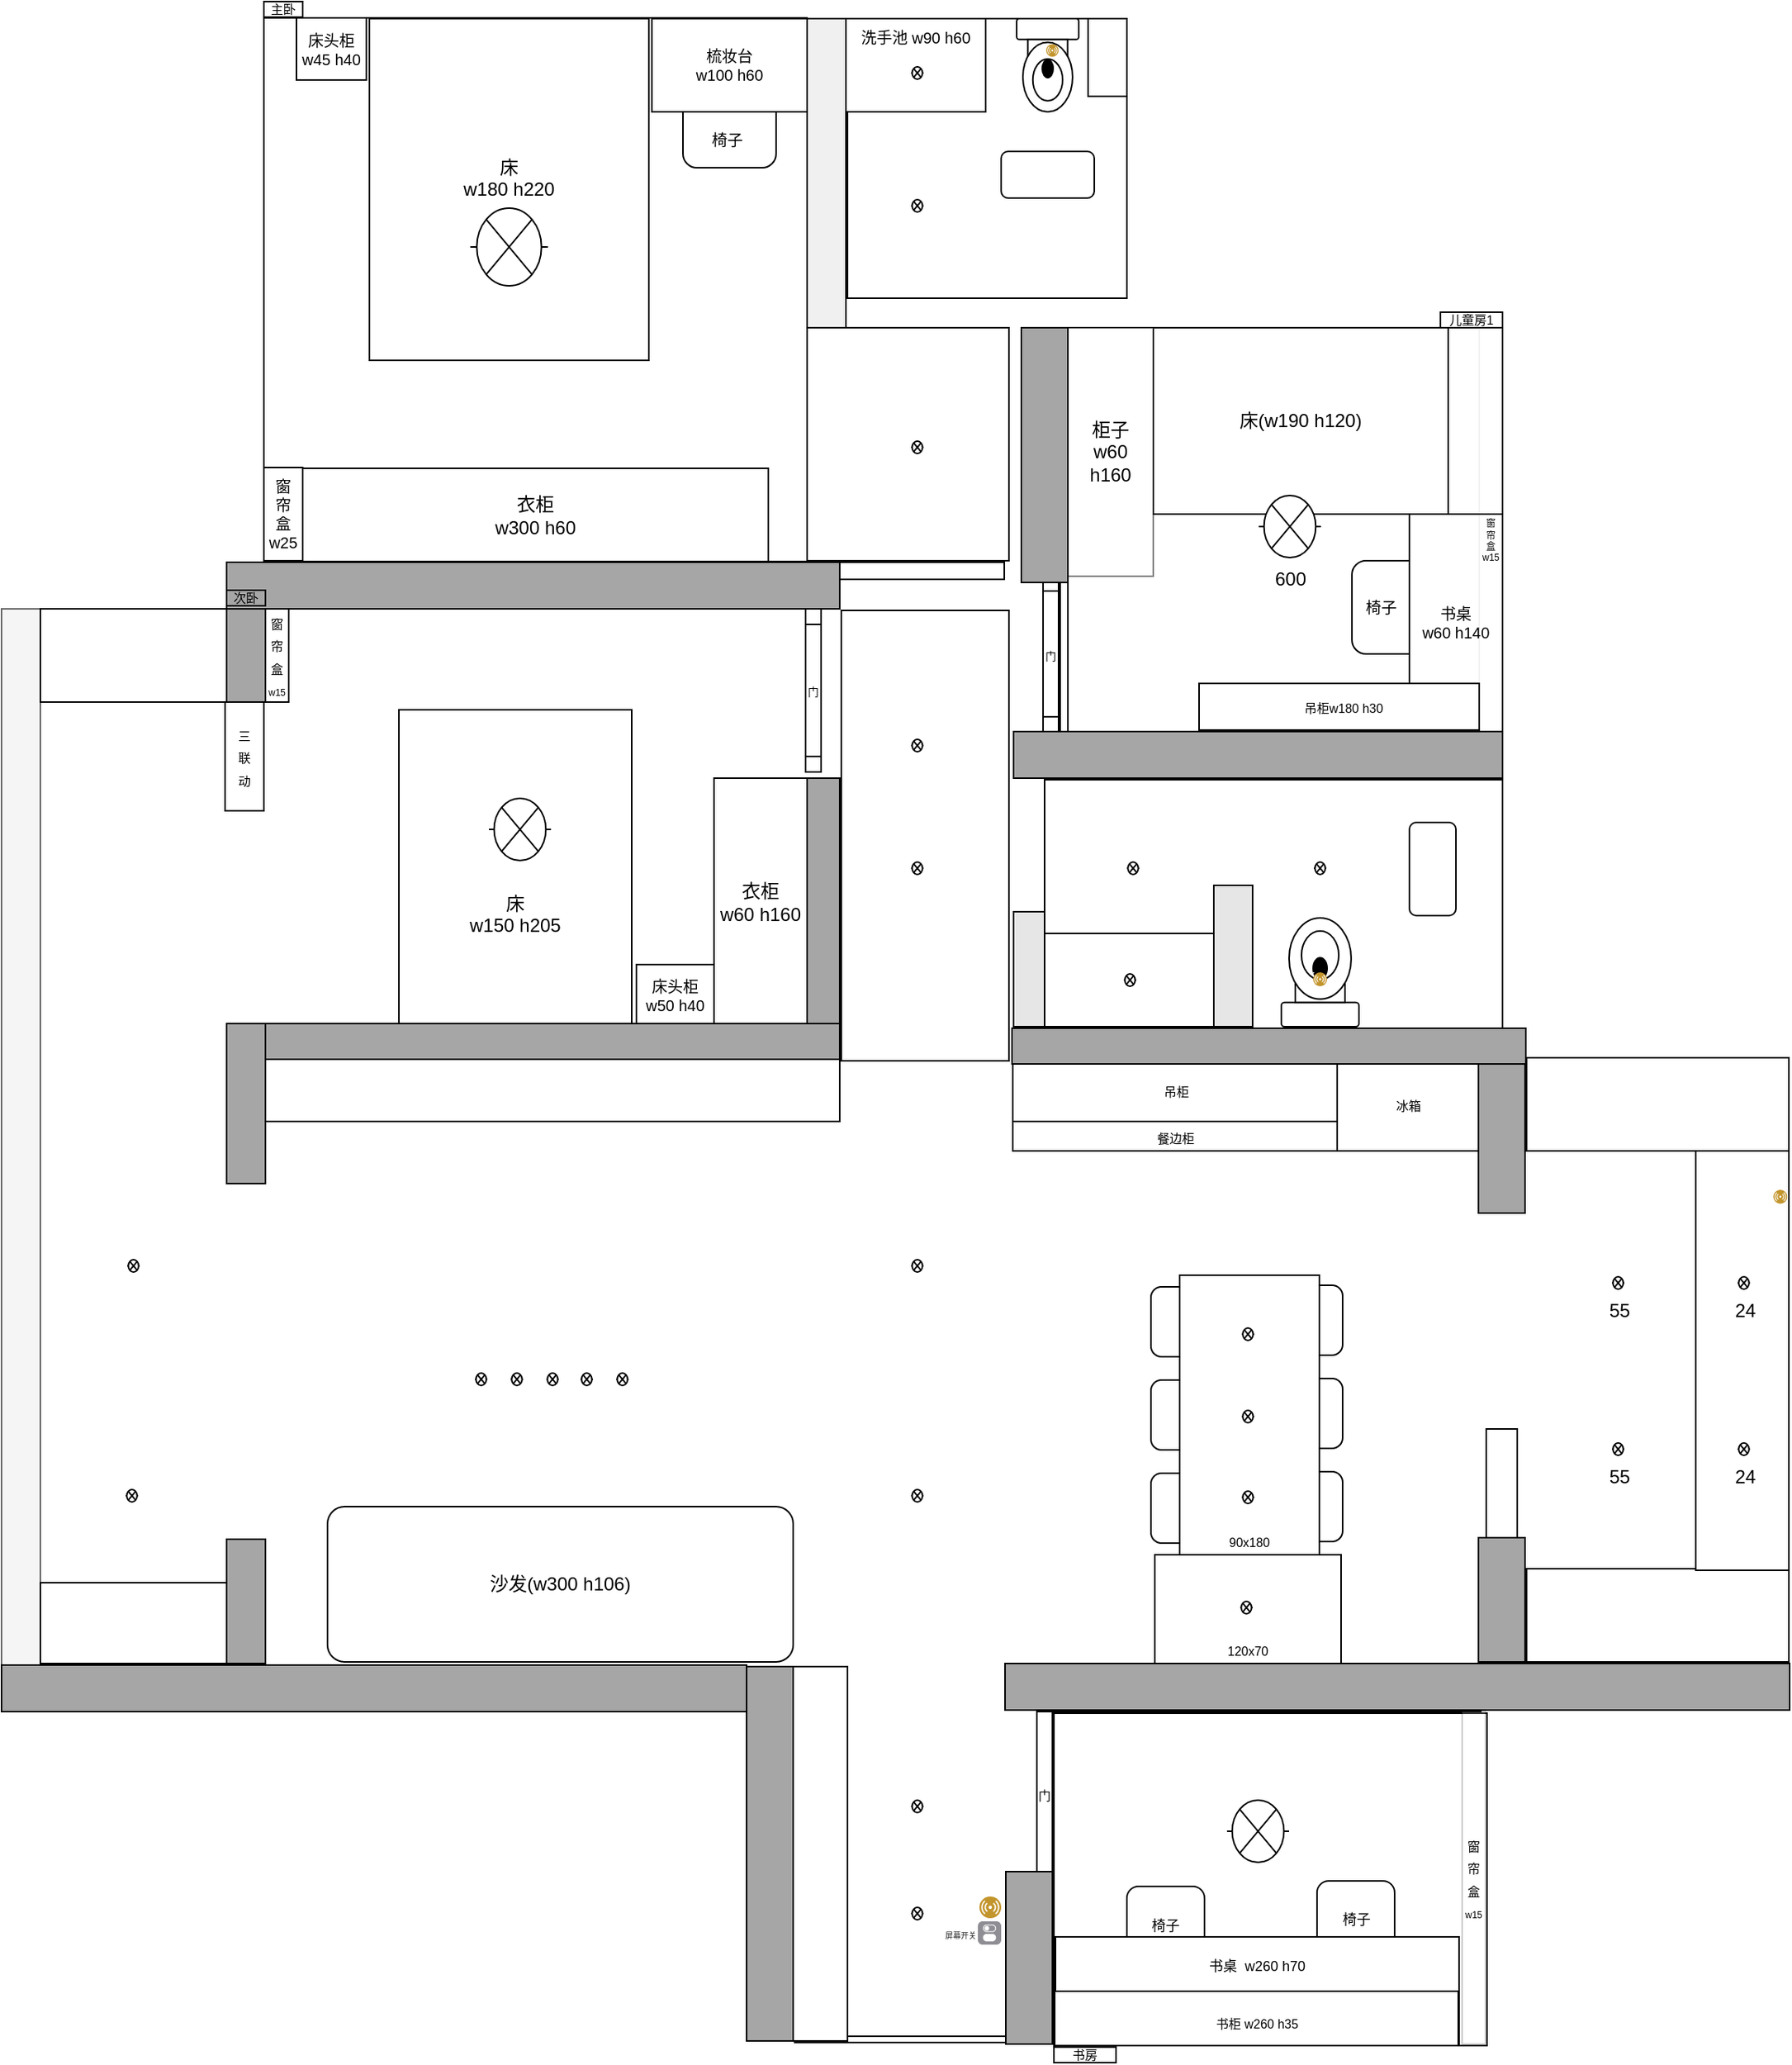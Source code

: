 <mxfile version="24.2.2" type="github" pages="10">
  <diagram name="家" id="Wvx7GrM7vGHvfZqgHbB5">
    <mxGraphModel dx="2480" dy="2233" grid="0" gridSize="10" guides="1" tooltips="1" connect="1" arrows="1" fold="1" page="0" pageScale="1" pageWidth="500" pageHeight="400" background="none" math="0" shadow="0">
      <root>
        <mxCell id="YtrfnGiDdhUhbPH4Tr_i-0" />
        <mxCell id="YtrfnGiDdhUhbPH4Tr_i-1" parent="YtrfnGiDdhUhbPH4Tr_i-0" />
        <mxCell id="-8gj0vlBENcJru8yaRgm-17" value="" style="rounded=0;whiteSpace=wrap;html=1;" vertex="1" parent="YtrfnGiDdhUhbPH4Tr_i-1">
          <mxGeometry x="-277" y="-833" width="108" height="290" as="geometry" />
        </mxCell>
        <mxCell id="-8gj0vlBENcJru8yaRgm-16" value="" style="rounded=0;whiteSpace=wrap;html=1;strokeColor=none;" vertex="1" parent="YtrfnGiDdhUhbPH4Tr_i-1">
          <mxGeometry x="-648" y="-543" width="368" height="389" as="geometry" />
        </mxCell>
        <mxCell id="-8gj0vlBENcJru8yaRgm-11" value="" style="rounded=0;whiteSpace=wrap;html=1;strokeColor=none;" vertex="1" parent="YtrfnGiDdhUhbPH4Tr_i-1">
          <mxGeometry x="-793" y="-834" width="120" height="678" as="geometry" />
        </mxCell>
        <mxCell id="-8gj0vlBENcJru8yaRgm-10" value="" style="rounded=0;whiteSpace=wrap;html=1;rotation=0;strokeColor=none;" vertex="1" parent="YtrfnGiDdhUhbPH4Tr_i-1">
          <mxGeometry x="-648" y="-543" width="370" height="389" as="geometry" />
        </mxCell>
        <mxCell id="YtrfnGiDdhUhbPH4Tr_i-2" value="" style="rounded=0;whiteSpace=wrap;html=1;" vertex="1" parent="YtrfnGiDdhUhbPH4Tr_i-1">
          <mxGeometry x="-307" y="85" width="170" height="4" as="geometry" />
        </mxCell>
        <mxCell id="YtrfnGiDdhUhbPH4Tr_i-3" value="" style="rounded=0;whiteSpace=wrap;html=1;container=0;" vertex="1" parent="YtrfnGiDdhUhbPH4Tr_i-1">
          <mxGeometry x="-140" y="-124" width="275" height="215" as="geometry" />
        </mxCell>
        <mxCell id="YtrfnGiDdhUhbPH4Tr_i-4" value="" style="rounded=0;whiteSpace=wrap;html=1;" vertex="1" parent="YtrfnGiDdhUhbPH4Tr_i-1">
          <mxGeometry x="-279" y="-864" width="107" height="11" as="geometry" />
        </mxCell>
        <mxCell id="YtrfnGiDdhUhbPH4Tr_i-5" value="" style="rounded=0;whiteSpace=wrap;html=1;" vertex="1" parent="YtrfnGiDdhUhbPH4Tr_i-1">
          <mxGeometry x="-136" y="-1014" width="285" height="260" as="geometry" />
        </mxCell>
        <mxCell id="YtrfnGiDdhUhbPH4Tr_i-6" value="" style="rounded=0;whiteSpace=wrap;html=1;" vertex="1" parent="YtrfnGiDdhUhbPH4Tr_i-1">
          <mxGeometry x="-146" y="-724" width="295" height="160" as="geometry" />
        </mxCell>
        <mxCell id="YtrfnGiDdhUhbPH4Tr_i-7" value="" style="rounded=0;whiteSpace=wrap;html=1;fillColor=#f5f5f5;fontColor=#333333;strokeColor=#666666;" vertex="1" parent="YtrfnGiDdhUhbPH4Tr_i-1">
          <mxGeometry x="-818" y="-834" width="25" height="681" as="geometry" />
        </mxCell>
        <mxCell id="YtrfnGiDdhUhbPH4Tr_i-8" value="" style="image;aspect=fixed;perimeter=ellipsePerimeter;html=1;align=center;shadow=0;dashed=0;fontColor=#4277BB;labelBackgroundColor=default;fontSize=12;spacingTop=3;image=img/lib/ibm/users/sensor.svg;imageBackground=default;fillStyle=hatch;" vertex="1" parent="YtrfnGiDdhUhbPH4Tr_i-1">
          <mxGeometry x="-480" y="-543" width="15" height="15" as="geometry" />
        </mxCell>
        <mxCell id="YtrfnGiDdhUhbPH4Tr_i-9" value="" style="sketch=0;points=[[0.5,0,0],[1,0.5,0],[0.5,1,0],[0,0.5,0],[0.145,0.145,0],[0.856,0.145,0],[0.855,0.856,0],[0.145,0.855,0]];verticalLabelPosition=bottom;html=1;verticalAlign=top;aspect=fixed;align=center;pointerEvents=1;shape=mxgraph.cisco19.rect;prIcon=router;fontSize=16;fillColor=#dae8fc;strokeColor=#6c8ebf;" vertex="1" parent="YtrfnGiDdhUhbPH4Tr_i-1">
          <mxGeometry x="-382" y="-542" width="15" height="15" as="geometry" />
        </mxCell>
        <mxCell id="YtrfnGiDdhUhbPH4Tr_i-10" value="&lt;font style=&quot;font-size: 5px;&quot;&gt;屏幕开关&lt;/font&gt;" style="html=1;strokeWidth=1;shadow=0;dashed=0;shape=mxgraph.ios7.misc.switch;fillColor=#8F8E94;strokeColor=none;buttonText=;strokeColor2=#222222;fontColor=#222222;fontSize=8;verticalLabelPosition=middle;verticalAlign=middle;align=right;sketch=0;labelPosition=left;" vertex="1" parent="YtrfnGiDdhUhbPH4Tr_i-1">
          <mxGeometry x="-189" y="11" width="15" height="15" as="geometry" />
        </mxCell>
        <mxCell id="YtrfnGiDdhUhbPH4Tr_i-11" value="" style="image;aspect=fixed;perimeter=ellipsePerimeter;html=1;align=center;shadow=0;dashed=0;fontColor=#4277BB;labelBackgroundColor=default;fontSize=12;spacingTop=3;image=img/lib/ibm/users/sensor.svg;imageBackground=default;fillStyle=hatch;" vertex="1" parent="YtrfnGiDdhUhbPH4Tr_i-1">
          <mxGeometry x="-188" y="-5" width="14" height="14" as="geometry" />
        </mxCell>
        <mxCell id="YtrfnGiDdhUhbPH4Tr_i-12" value="&lt;span style=&quot;font-size: 5px;&quot;&gt;开关&lt;/span&gt;" style="html=1;strokeWidth=1;shadow=0;dashed=0;shape=mxgraph.ios7.misc.switch;fillColor=#8F8E94;strokeColor=none;buttonText=;strokeColor2=#222222;fontColor=#222222;fontSize=8;verticalLabelPosition=top;verticalAlign=bottom;align=center;sketch=0;labelPosition=center;" vertex="1" parent="YtrfnGiDdhUhbPH4Tr_i-1">
          <mxGeometry x="-325" y="-1035" width="15" height="15" as="geometry" />
        </mxCell>
        <mxCell id="YtrfnGiDdhUhbPH4Tr_i-13" value="" style="rounded=0;whiteSpace=wrap;html=1;" vertex="1" parent="YtrfnGiDdhUhbPH4Tr_i-1">
          <mxGeometry x="-308" y="-153" width="35" height="241" as="geometry" />
        </mxCell>
        <mxCell id="YtrfnGiDdhUhbPH4Tr_i-14" value="" style="rounded=0;whiteSpace=wrap;html=1;rotation=0;" vertex="1" parent="YtrfnGiDdhUhbPH4Tr_i-1">
          <mxGeometry x="-648" y="-544" width="370" height="40" as="geometry" />
        </mxCell>
        <mxCell id="YtrfnGiDdhUhbPH4Tr_i-15" value="" style="pointerEvents=1;verticalLabelPosition=bottom;shadow=0;dashed=0;align=center;html=1;verticalAlign=top;shape=mxgraph.electrical.miscellaneous.light_bulb;" vertex="1" parent="YtrfnGiDdhUhbPH4Tr_i-1">
          <mxGeometry x="-232" y="-671" width="8" height="8" as="geometry" />
        </mxCell>
        <mxCell id="YtrfnGiDdhUhbPH4Tr_i-16" value="" style="pointerEvents=1;verticalLabelPosition=bottom;shadow=0;dashed=0;align=center;html=1;verticalAlign=top;shape=mxgraph.electrical.miscellaneous.light_bulb;" vertex="1" parent="YtrfnGiDdhUhbPH4Tr_i-1">
          <mxGeometry x="-232" y="-750" width="8" height="8" as="geometry" />
        </mxCell>
        <mxCell id="YtrfnGiDdhUhbPH4Tr_i-18" value="" style="pointerEvents=1;verticalLabelPosition=bottom;shadow=0;dashed=0;align=center;html=1;verticalAlign=top;shape=mxgraph.electrical.miscellaneous.light_bulb;flipV=1;flipH=1;" vertex="1" parent="YtrfnGiDdhUhbPH4Tr_i-1">
          <mxGeometry x="-232" y="-67" width="8" height="8" as="geometry" />
        </mxCell>
        <mxCell id="YtrfnGiDdhUhbPH4Tr_i-19" value="" style="pointerEvents=1;verticalLabelPosition=bottom;shadow=0;dashed=0;align=center;html=1;verticalAlign=top;shape=mxgraph.electrical.miscellaneous.light_bulb;flipV=1;flipH=1;" vertex="1" parent="YtrfnGiDdhUhbPH4Tr_i-1">
          <mxGeometry x="-232" y="2" width="8" height="8" as="geometry" />
        </mxCell>
        <mxCell id="YtrfnGiDdhUhbPH4Tr_i-20" value="600" style="pointerEvents=1;verticalLabelPosition=bottom;shadow=0;dashed=0;align=center;html=1;verticalAlign=top;shape=mxgraph.electrical.miscellaneous.light_bulb;" vertex="1" parent="YtrfnGiDdhUhbPH4Tr_i-1">
          <mxGeometry x="-13" y="-907" width="37" height="37" as="geometry" />
        </mxCell>
        <mxCell id="YtrfnGiDdhUhbPH4Tr_i-21" value="" style="verticalLabelPosition=bottom;html=1;verticalAlign=top;align=center;shape=mxgraph.floorplan.toilet;rotation=-180;" vertex="1" parent="YtrfnGiDdhUhbPH4Tr_i-1">
          <mxGeometry x="6.5" y="-635" width="50" height="70" as="geometry" />
        </mxCell>
        <mxCell id="YtrfnGiDdhUhbPH4Tr_i-22" value="" style="rounded=0;whiteSpace=wrap;html=1;" vertex="1" parent="YtrfnGiDdhUhbPH4Tr_i-1">
          <mxGeometry x="-146" y="-625" width="109" height="60" as="geometry" />
        </mxCell>
        <mxCell id="YtrfnGiDdhUhbPH4Tr_i-25" value="" style="pointerEvents=1;verticalLabelPosition=bottom;shadow=0;dashed=0;align=center;html=1;verticalAlign=top;shape=mxgraph.electrical.miscellaneous.light_bulb;" vertex="1" parent="YtrfnGiDdhUhbPH4Tr_i-1">
          <mxGeometry x="-93" y="-671" width="8" height="8" as="geometry" />
        </mxCell>
        <mxCell id="YtrfnGiDdhUhbPH4Tr_i-26" value="" style="rounded=0;whiteSpace=wrap;html=1;" vertex="1" parent="YtrfnGiDdhUhbPH4Tr_i-1">
          <mxGeometry x="-793" y="-207" width="120" height="52" as="geometry" />
        </mxCell>
        <mxCell id="YtrfnGiDdhUhbPH4Tr_i-27" value="" style="pointerEvents=1;verticalLabelPosition=bottom;shadow=0;dashed=0;align=center;html=1;verticalAlign=top;shape=mxgraph.electrical.miscellaneous.light_bulb;" vertex="1" parent="YtrfnGiDdhUhbPH4Tr_i-1">
          <mxGeometry x="-232" y="-415" width="8" height="8" as="geometry" />
        </mxCell>
        <mxCell id="YtrfnGiDdhUhbPH4Tr_i-28" value="" style="pointerEvents=1;verticalLabelPosition=bottom;shadow=0;dashed=0;align=center;html=1;verticalAlign=top;shape=mxgraph.electrical.miscellaneous.light_bulb;flipV=1;flipH=1;" vertex="1" parent="YtrfnGiDdhUhbPH4Tr_i-1">
          <mxGeometry x="-232" y="-267" width="8" height="8" as="geometry" />
        </mxCell>
        <mxCell id="YtrfnGiDdhUhbPH4Tr_i-38" value="" style="rounded=0;whiteSpace=wrap;html=1;" vertex="1" parent="YtrfnGiDdhUhbPH4Tr_i-1">
          <mxGeometry x="-649" y="-1214.5" width="350" height="350" as="geometry" />
        </mxCell>
        <mxCell id="YtrfnGiDdhUhbPH4Tr_i-39" value="&lt;font style=&quot;font-size: 10px;&quot;&gt;窗&lt;br style=&quot;font-size: 10px;&quot;&gt;帘&lt;br style=&quot;font-size: 10px;&quot;&gt;盒&lt;br style=&quot;font-size: 10px;&quot;&gt;w25&lt;br style=&quot;font-size: 10px;&quot;&gt;&lt;/font&gt;" style="rounded=0;whiteSpace=wrap;html=1;fontSize=10;" vertex="1" parent="YtrfnGiDdhUhbPH4Tr_i-1">
          <mxGeometry x="-649" y="-925" width="25" height="60" as="geometry" />
        </mxCell>
        <mxCell id="YtrfnGiDdhUhbPH4Tr_i-40" value="床头柜&lt;br style=&quot;font-size: 10px;&quot;&gt;w45 h40" style="rounded=0;whiteSpace=wrap;html=1;fontSize=10;" vertex="1" parent="YtrfnGiDdhUhbPH4Tr_i-1">
          <mxGeometry x="-628" y="-1214.5" width="45" height="40" as="geometry" />
        </mxCell>
        <mxCell id="YtrfnGiDdhUhbPH4Tr_i-41" value="床&lt;br&gt;w180 h220&lt;br&gt;&amp;nbsp;&lt;br&gt;" style="rounded=0;whiteSpace=wrap;html=1;" vertex="1" parent="YtrfnGiDdhUhbPH4Tr_i-1">
          <mxGeometry x="-581" y="-1214" width="180" height="220" as="geometry" />
        </mxCell>
        <mxCell id="YtrfnGiDdhUhbPH4Tr_i-42" value="&lt;div&gt;&lt;font style=&quot;font-size: 10px;&quot;&gt;&lt;br&gt;&lt;/font&gt;&lt;/div&gt;&lt;font style=&quot;font-size: 10px;&quot;&gt;&lt;div&gt;&lt;font style=&quot;font-size: 10px;&quot;&gt;&lt;br&gt;&lt;/font&gt;&lt;/div&gt;椅子&amp;nbsp;&lt;/font&gt;" style="rounded=1;whiteSpace=wrap;html=1;strokeColor=#000000;fontSize=10;" vertex="1" parent="YtrfnGiDdhUhbPH4Tr_i-1">
          <mxGeometry x="-379" y="-1178" width="60" height="60" as="geometry" />
        </mxCell>
        <mxCell id="YtrfnGiDdhUhbPH4Tr_i-43" value="&lt;font style=&quot;font-size: 10px;&quot;&gt;梳妆台&lt;br style=&quot;font-size: 10px;&quot;&gt;w100 h60&lt;/font&gt;" style="rounded=0;whiteSpace=wrap;html=1;fontSize=10;" vertex="1" parent="YtrfnGiDdhUhbPH4Tr_i-1">
          <mxGeometry x="-399" y="-1214" width="100" height="60" as="geometry" />
        </mxCell>
        <mxCell id="YtrfnGiDdhUhbPH4Tr_i-44" value="主卧" style="text;html=1;strokeColor=default;fillColor=none;align=center;verticalAlign=middle;whiteSpace=wrap;rounded=0;fontSize=8;" vertex="1" parent="YtrfnGiDdhUhbPH4Tr_i-1">
          <mxGeometry x="-649" y="-1225" width="25" height="10" as="geometry" />
        </mxCell>
        <mxCell id="YtrfnGiDdhUhbPH4Tr_i-45" value="" style="pointerEvents=1;verticalLabelPosition=bottom;shadow=0;dashed=0;align=center;html=1;verticalAlign=top;shape=mxgraph.electrical.miscellaneous.light_bulb;" vertex="1" parent="YtrfnGiDdhUhbPH4Tr_i-1">
          <mxGeometry x="-516" y="-1092" width="50" height="50" as="geometry" />
        </mxCell>
        <mxCell id="YtrfnGiDdhUhbPH4Tr_i-46" value="" style="rounded=0;whiteSpace=wrap;html=1;strokeColor=#FFFFFF;" vertex="1" parent="YtrfnGiDdhUhbPH4Tr_i-1">
          <mxGeometry x="-648" y="-834" width="348" height="269" as="geometry" />
        </mxCell>
        <mxCell id="YtrfnGiDdhUhbPH4Tr_i-47" value="" style="rounded=0;whiteSpace=wrap;html=1;fontSize=7;fillColor=#A6A6A6;" vertex="1" parent="YtrfnGiDdhUhbPH4Tr_i-1">
          <mxGeometry x="-673" y="-834" width="25" height="60" as="geometry" />
        </mxCell>
        <mxCell id="YtrfnGiDdhUhbPH4Tr_i-48" value="&lt;font style=&quot;font-size: 8px;&quot;&gt;三&lt;br&gt;联&lt;br&gt;动&lt;br&gt;&lt;/font&gt;" style="rounded=0;whiteSpace=wrap;html=1;" vertex="1" parent="YtrfnGiDdhUhbPH4Tr_i-1">
          <mxGeometry x="-674" y="-774" width="25" height="70" as="geometry" />
        </mxCell>
        <mxCell id="YtrfnGiDdhUhbPH4Tr_i-49" value="&lt;font style=&quot;&quot;&gt;&lt;span style=&quot;font-size: 8px;&quot;&gt;窗帘盒&lt;/span&gt;&lt;br&gt;&lt;font style=&quot;font-size: 6px;&quot;&gt;w15&lt;/font&gt;&lt;br&gt;&lt;/font&gt;" style="rounded=0;whiteSpace=wrap;html=1;" vertex="1" parent="YtrfnGiDdhUhbPH4Tr_i-1">
          <mxGeometry x="-648" y="-834" width="15" height="60" as="geometry" />
        </mxCell>
        <mxCell id="YtrfnGiDdhUhbPH4Tr_i-50" value="&lt;br&gt;&lt;br&gt;&lt;br&gt;&lt;br&gt;床&lt;br&gt;w150 h205" style="rounded=0;whiteSpace=wrap;html=1;" vertex="1" parent="YtrfnGiDdhUhbPH4Tr_i-1">
          <mxGeometry x="-562" y="-769" width="150" height="205" as="geometry" />
        </mxCell>
        <mxCell id="YtrfnGiDdhUhbPH4Tr_i-52" value="&lt;font style=&quot;font-size: 10px;&quot;&gt;床头柜&lt;br style=&quot;font-size: 10px;&quot;&gt;w50 h40&lt;/font&gt;" style="rounded=0;whiteSpace=wrap;html=1;fontSize=10;" vertex="1" parent="YtrfnGiDdhUhbPH4Tr_i-1">
          <mxGeometry x="-409" y="-605" width="50" height="40" as="geometry" />
        </mxCell>
        <mxCell id="YtrfnGiDdhUhbPH4Tr_i-53" value="" style="group" vertex="1" connectable="0" parent="YtrfnGiDdhUhbPH4Tr_i-1">
          <mxGeometry x="-300" y="-834" width="10" height="105" as="geometry" />
        </mxCell>
        <mxCell id="YtrfnGiDdhUhbPH4Tr_i-54" value="&lt;font style=&quot;font-size: 7px;&quot;&gt;门&lt;/font&gt;" style="rounded=0;whiteSpace=wrap;html=1;" vertex="1" parent="YtrfnGiDdhUhbPH4Tr_i-53">
          <mxGeometry width="10" height="105" as="geometry" />
        </mxCell>
        <mxCell id="YtrfnGiDdhUhbPH4Tr_i-55" value="&lt;font style=&quot;font-size: 7px;&quot;&gt;门&lt;/font&gt;" style="rounded=0;whiteSpace=wrap;html=1;" vertex="1" parent="YtrfnGiDdhUhbPH4Tr_i-53">
          <mxGeometry y="9.997" width="10" height="85" as="geometry" />
        </mxCell>
        <mxCell id="YtrfnGiDdhUhbPH4Tr_i-59" value="衣柜&lt;br&gt;w60 h160" style="rounded=0;whiteSpace=wrap;html=1;" vertex="1" parent="YtrfnGiDdhUhbPH4Tr_i-1">
          <mxGeometry x="-359" y="-725" width="60" height="160" as="geometry" />
        </mxCell>
        <mxCell id="YtrfnGiDdhUhbPH4Tr_i-60" value="" style="rounded=0;whiteSpace=wrap;html=1;" vertex="1" parent="YtrfnGiDdhUhbPH4Tr_i-1">
          <mxGeometry x="-131" y="-1015" width="280" height="260" as="geometry" />
        </mxCell>
        <mxCell id="YtrfnGiDdhUhbPH4Tr_i-61" value="床(w190 h120)" style="rounded=0;whiteSpace=wrap;html=1;" vertex="1" parent="YtrfnGiDdhUhbPH4Tr_i-1">
          <mxGeometry x="-76" y="-1015" width="190" height="120" as="geometry" />
        </mxCell>
        <mxCell id="YtrfnGiDdhUhbPH4Tr_i-62" value="柜子&lt;br&gt;w60&lt;br&gt;h160" style="rounded=0;whiteSpace=wrap;html=1;shadow=0;glass=0;opacity=50;" vertex="1" parent="YtrfnGiDdhUhbPH4Tr_i-1">
          <mxGeometry x="-131" y="-1015" width="55" height="160" as="geometry" />
        </mxCell>
        <mxCell id="YtrfnGiDdhUhbPH4Tr_i-63" value="" style="group" vertex="1" connectable="0" parent="YtrfnGiDdhUhbPH4Tr_i-1">
          <mxGeometry x="-147" y="-855" width="10" height="100" as="geometry" />
        </mxCell>
        <mxCell id="YtrfnGiDdhUhbPH4Tr_i-64" value="&lt;font style=&quot;font-size: 7px;&quot;&gt;门&lt;/font&gt;" style="rounded=0;whiteSpace=wrap;html=1;" vertex="1" parent="YtrfnGiDdhUhbPH4Tr_i-63">
          <mxGeometry width="10" height="100" as="geometry" />
        </mxCell>
        <mxCell id="YtrfnGiDdhUhbPH4Tr_i-65" value="&lt;font style=&quot;font-size: 7px;&quot;&gt;门&lt;/font&gt;" style="rounded=0;whiteSpace=wrap;html=1;" vertex="1" parent="YtrfnGiDdhUhbPH4Tr_i-63">
          <mxGeometry y="9.521" width="10" height="80.952" as="geometry" />
        </mxCell>
        <mxCell id="YtrfnGiDdhUhbPH4Tr_i-66" value="&lt;font style=&quot;font-size: 10px;&quot;&gt;椅子&amp;nbsp; &amp;nbsp; &amp;nbsp; &amp;nbsp;&amp;nbsp;&lt;/font&gt;" style="rounded=1;whiteSpace=wrap;html=1;strokeColor=#000000;fontSize=10;" vertex="1" parent="YtrfnGiDdhUhbPH4Tr_i-1">
          <mxGeometry x="52" y="-865" width="60" height="60" as="geometry" />
        </mxCell>
        <mxCell id="YtrfnGiDdhUhbPH4Tr_i-67" value="&lt;font style=&quot;font-size: 10px;&quot;&gt;书桌&lt;br style=&quot;font-size: 10px;&quot;&gt;w60 h140&lt;br&gt;&lt;/font&gt;" style="rounded=0;whiteSpace=wrap;html=1;rotation=0;fontSize=10;" vertex="1" parent="YtrfnGiDdhUhbPH4Tr_i-1">
          <mxGeometry x="89" y="-895" width="60" height="140" as="geometry" />
        </mxCell>
        <mxCell id="YtrfnGiDdhUhbPH4Tr_i-68" value="&lt;font style=&quot;font-size: 8px;&quot;&gt;&lt;font style=&quot;font-size: 8px;&quot;&gt;&amp;nbsp; 琴w135 h30&lt;/font&gt;&lt;/font&gt;" style="rounded=0;whiteSpace=wrap;html=1;align=center;" vertex="1" parent="YtrfnGiDdhUhbPH4Tr_i-1">
          <mxGeometry x="-46.5" y="-785" width="135" height="30" as="geometry" />
        </mxCell>
        <mxCell id="YtrfnGiDdhUhbPH4Tr_i-69" value="儿童房1" style="text;html=1;strokeColor=default;fillColor=none;align=center;verticalAlign=middle;whiteSpace=wrap;rounded=0;fontSize=8;" vertex="1" parent="YtrfnGiDdhUhbPH4Tr_i-1">
          <mxGeometry x="109" y="-1025" width="40" height="10" as="geometry" />
        </mxCell>
        <mxCell id="YtrfnGiDdhUhbPH4Tr_i-70" value="&lt;br&gt;&lt;br&gt;窗&lt;br style=&quot;font-size: 6px;&quot;&gt;帘&lt;br style=&quot;font-size: 6px;&quot;&gt;盒&lt;br style=&quot;font-size: 6px;&quot;&gt;w15" style="rounded=0;whiteSpace=wrap;html=1;opacity=5;fontSize=6;" vertex="1" parent="YtrfnGiDdhUhbPH4Tr_i-1">
          <mxGeometry x="134" y="-1015" width="15" height="259" as="geometry" />
        </mxCell>
        <mxCell id="YtrfnGiDdhUhbPH4Tr_i-71" value="" style="pointerEvents=1;verticalLabelPosition=bottom;shadow=0;dashed=0;align=right;html=1;verticalAlign=top;shape=mxgraph.electrical.miscellaneous.light_bulb;" vertex="1" parent="YtrfnGiDdhUhbPH4Tr_i-1">
          <mxGeometry x="-504" y="-712" width="40" height="40" as="geometry" />
        </mxCell>
        <mxCell id="YtrfnGiDdhUhbPH4Tr_i-72" value="" style="rounded=0;whiteSpace=wrap;html=1;" vertex="1" parent="YtrfnGiDdhUhbPH4Tr_i-1">
          <mxGeometry x="-140" y="-123" width="279" height="214" as="geometry" />
        </mxCell>
        <mxCell id="YtrfnGiDdhUhbPH4Tr_i-73" value="椅子&lt;div&gt;&lt;br&gt;&lt;/div&gt;" style="rounded=1;whiteSpace=wrap;html=1;rotation=0;fontSize=9;glass=0;shadow=0;" vertex="1" parent="YtrfnGiDdhUhbPH4Tr_i-1">
          <mxGeometry x="-93" y="-11.5" width="50" height="60" as="geometry" />
        </mxCell>
        <mxCell id="YtrfnGiDdhUhbPH4Tr_i-78" value="&lt;font style=&quot;&quot;&gt;&lt;span style=&quot;font-size: 8px;&quot;&gt;窗&lt;/span&gt;&lt;br&gt;&lt;span style=&quot;font-size: 8px;&quot;&gt;帘&lt;/span&gt;&lt;br&gt;&lt;span style=&quot;font-size: 8px;&quot;&gt;盒&lt;/span&gt;&lt;br&gt;&lt;font style=&quot;font-size: 6px;&quot;&gt;w15&lt;/font&gt;&lt;br&gt;&lt;/font&gt;" style="rounded=0;whiteSpace=wrap;html=1;opacity=20;" vertex="1" parent="YtrfnGiDdhUhbPH4Tr_i-1">
          <mxGeometry x="123" y="-124" width="15" height="214" as="geometry" />
        </mxCell>
        <mxCell id="YtrfnGiDdhUhbPH4Tr_i-79" value="&lt;font style=&quot;font-size: 8px;&quot;&gt;门&lt;/font&gt;" style="rounded=0;whiteSpace=wrap;html=1;rotation=0;" vertex="1" parent="YtrfnGiDdhUhbPH4Tr_i-1">
          <mxGeometry x="-151" y="-124" width="10" height="105" as="geometry" />
        </mxCell>
        <mxCell id="YtrfnGiDdhUhbPH4Tr_i-80" value="" style="pointerEvents=1;verticalLabelPosition=bottom;shadow=0;dashed=0;align=center;html=1;verticalAlign=top;shape=mxgraph.electrical.miscellaneous.light_bulb;" vertex="1" parent="YtrfnGiDdhUhbPH4Tr_i-1">
          <mxGeometry x="-28.5" y="-67" width="40" height="40" as="geometry" />
        </mxCell>
        <mxCell id="YtrfnGiDdhUhbPH4Tr_i-81" value="600" style="pointerEvents=1;verticalLabelPosition=bottom;shadow=0;dashed=0;align=center;html=1;verticalAlign=top;shape=mxgraph.electrical.miscellaneous.light_bulb;" vertex="1" parent="YtrfnGiDdhUhbPH4Tr_i-1">
          <mxGeometry x="-8" y="-907" width="40" height="40" as="geometry" />
        </mxCell>
        <mxCell id="YtrfnGiDdhUhbPH4Tr_i-82" value="书房" style="text;html=1;strokeColor=default;fillColor=none;align=center;verticalAlign=middle;whiteSpace=wrap;rounded=0;fontSize=8;" vertex="1" parent="YtrfnGiDdhUhbPH4Tr_i-1">
          <mxGeometry x="-140" y="92" width="40" height="10" as="geometry" />
        </mxCell>
        <mxCell id="YtrfnGiDdhUhbPH4Tr_i-84" value="" style="rounded=0;whiteSpace=wrap;html=1;fillColor=#E6E6E6;" vertex="1" parent="YtrfnGiDdhUhbPH4Tr_i-1">
          <mxGeometry x="-37" y="-656" width="25" height="91" as="geometry" />
        </mxCell>
        <mxCell id="YtrfnGiDdhUhbPH4Tr_i-85" value="" style="rounded=1;whiteSpace=wrap;html=1;rotation=90;" vertex="1" parent="YtrfnGiDdhUhbPH4Tr_i-1">
          <mxGeometry x="74" y="-681.5" width="60" height="30" as="geometry" />
        </mxCell>
        <mxCell id="YtrfnGiDdhUhbPH4Tr_i-87" value="" style="image;aspect=fixed;perimeter=ellipsePerimeter;html=1;align=center;shadow=0;dashed=0;fontColor=#4277BB;labelBackgroundColor=default;fontSize=12;spacingTop=3;image=img/lib/ibm/users/sensor.svg;imageBackground=default;fillStyle=hatch;" vertex="1" parent="YtrfnGiDdhUhbPH4Tr_i-1">
          <mxGeometry x="27" y="-600" width="9" height="9" as="geometry" />
        </mxCell>
        <mxCell id="YtrfnGiDdhUhbPH4Tr_i-89" value="" style="rounded=0;whiteSpace=wrap;html=1;" vertex="1" parent="YtrfnGiDdhUhbPH4Tr_i-1">
          <mxGeometry x="-793" y="-834" width="120" height="60" as="geometry" />
        </mxCell>
        <mxCell id="YtrfnGiDdhUhbPH4Tr_i-90" value="" style="pointerEvents=1;verticalLabelPosition=bottom;shadow=0;dashed=0;align=center;html=1;verticalAlign=top;shape=mxgraph.electrical.miscellaneous.light_bulb;" vertex="1" parent="YtrfnGiDdhUhbPH4Tr_i-1">
          <mxGeometry x="-737" y="-415" width="8" height="8" as="geometry" />
        </mxCell>
        <mxCell id="YtrfnGiDdhUhbPH4Tr_i-91" value="" style="pointerEvents=1;verticalLabelPosition=bottom;shadow=0;dashed=0;align=center;html=1;verticalAlign=top;shape=mxgraph.electrical.miscellaneous.light_bulb;" vertex="1" parent="YtrfnGiDdhUhbPH4Tr_i-1">
          <mxGeometry x="-738" y="-267" width="8" height="8" as="geometry" />
        </mxCell>
        <mxCell id="YtrfnGiDdhUhbPH4Tr_i-92" value="&lt;font style=&quot;font-size: 8px;&quot;&gt;餐边柜&lt;/font&gt;" style="rounded=0;whiteSpace=wrap;html=1;rotation=0;verticalAlign=bottom;" vertex="1" parent="YtrfnGiDdhUhbPH4Tr_i-1">
          <mxGeometry x="-166.5" y="-545" width="209" height="60" as="geometry" />
        </mxCell>
        <mxCell id="YtrfnGiDdhUhbPH4Tr_i-93" value="&lt;font style=&quot;font-size: 8px;&quot;&gt;吊柜&lt;/font&gt;" style="rounded=0;whiteSpace=wrap;html=1;rotation=0;" vertex="1" parent="YtrfnGiDdhUhbPH4Tr_i-1">
          <mxGeometry x="-166.5" y="-544" width="210" height="40" as="geometry" />
        </mxCell>
        <mxCell id="YtrfnGiDdhUhbPH4Tr_i-94" value="&lt;font style=&quot;font-size: 8px;&quot;&gt;冰箱&lt;/font&gt;" style="rounded=0;whiteSpace=wrap;html=1;rotation=0;" vertex="1" parent="YtrfnGiDdhUhbPH4Tr_i-1">
          <mxGeometry x="42.5" y="-545" width="91" height="60" as="geometry" />
        </mxCell>
        <mxCell id="YtrfnGiDdhUhbPH4Tr_i-95" value="" style="rounded=0;whiteSpace=wrap;html=1;" vertex="1" parent="YtrfnGiDdhUhbPH4Tr_i-1">
          <mxGeometry x="299" y="-545" width="34.5" height="390" as="geometry" />
        </mxCell>
        <mxCell id="YtrfnGiDdhUhbPH4Tr_i-96" value="" style="rounded=0;whiteSpace=wrap;html=1;fillColor=#A6A6A6;" vertex="1" parent="YtrfnGiDdhUhbPH4Tr_i-1">
          <mxGeometry x="133.5" y="-545" width="30" height="100" as="geometry" />
        </mxCell>
        <mxCell id="YtrfnGiDdhUhbPH4Tr_i-97" value="" style="rounded=0;whiteSpace=wrap;html=1;fillColor=#A6A6A6;" vertex="1" parent="YtrfnGiDdhUhbPH4Tr_i-1">
          <mxGeometry x="133.5" y="-236" width="30" height="80" as="geometry" />
        </mxCell>
        <mxCell id="YtrfnGiDdhUhbPH4Tr_i-98" value="" style="rounded=0;whiteSpace=wrap;html=1;" vertex="1" parent="YtrfnGiDdhUhbPH4Tr_i-1">
          <mxGeometry x="138.5" y="-306" width="20" height="70" as="geometry" />
        </mxCell>
        <mxCell id="YtrfnGiDdhUhbPH4Tr_i-99" value="" style="rounded=0;whiteSpace=wrap;html=1;rotation=0;" vertex="1" parent="YtrfnGiDdhUhbPH4Tr_i-1">
          <mxGeometry x="164.5" y="-545" width="169" height="60" as="geometry" />
        </mxCell>
        <mxCell id="YtrfnGiDdhUhbPH4Tr_i-100" value="" style="rounded=0;whiteSpace=wrap;html=1;rotation=0;" vertex="1" parent="YtrfnGiDdhUhbPH4Tr_i-1">
          <mxGeometry x="164.5" y="-216" width="169" height="60" as="geometry" />
        </mxCell>
        <mxCell id="-8gj0vlBENcJru8yaRgm-0" value="椅子&lt;div&gt;&lt;br&gt;&lt;/div&gt;" style="rounded=1;whiteSpace=wrap;html=1;rotation=0;fontSize=9;glass=0;shadow=0;" vertex="1" parent="YtrfnGiDdhUhbPH4Tr_i-1">
          <mxGeometry x="29.5" y="-15" width="50" height="60" as="geometry" />
        </mxCell>
        <mxCell id="YtrfnGiDdhUhbPH4Tr_i-101" value="55" style="pointerEvents=1;verticalLabelPosition=bottom;shadow=0;dashed=0;align=center;html=1;verticalAlign=top;shape=mxgraph.electrical.miscellaneous.light_bulb;flipV=1;" vertex="1" parent="YtrfnGiDdhUhbPH4Tr_i-1">
          <mxGeometry x="219.5" y="-297" width="8" height="8" as="geometry" />
        </mxCell>
        <mxCell id="YtrfnGiDdhUhbPH4Tr_i-102" value="" style="rounded=0;whiteSpace=wrap;html=1;" vertex="1" parent="YtrfnGiDdhUhbPH4Tr_i-1">
          <mxGeometry x="273.5" y="-485" width="60" height="270" as="geometry" />
        </mxCell>
        <mxCell id="YtrfnGiDdhUhbPH4Tr_i-103" value="" style="image;aspect=fixed;perimeter=ellipsePerimeter;html=1;align=center;shadow=0;dashed=0;fontColor=#4277BB;labelBackgroundColor=default;fontSize=12;spacingTop=3;image=img/lib/ibm/users/sensor.svg;imageBackground=default;fillStyle=hatch;" vertex="1" parent="YtrfnGiDdhUhbPH4Tr_i-1">
          <mxGeometry x="323.5" y="-460" width="9" height="9" as="geometry" />
        </mxCell>
        <mxCell id="YtrfnGiDdhUhbPH4Tr_i-104" value="24" style="pointerEvents=1;verticalLabelPosition=bottom;shadow=0;dashed=0;align=center;html=1;verticalAlign=top;shape=mxgraph.electrical.miscellaneous.light_bulb;flipV=1;" vertex="1" parent="YtrfnGiDdhUhbPH4Tr_i-1">
          <mxGeometry x="300.5" y="-404" width="8" height="8" as="geometry" />
        </mxCell>
        <mxCell id="YtrfnGiDdhUhbPH4Tr_i-105" value="55" style="pointerEvents=1;verticalLabelPosition=bottom;shadow=0;dashed=0;align=center;html=1;verticalAlign=top;shape=mxgraph.electrical.miscellaneous.light_bulb;flipV=1;" vertex="1" parent="YtrfnGiDdhUhbPH4Tr_i-1">
          <mxGeometry x="219.5" y="-404" width="8" height="8" as="geometry" />
        </mxCell>
        <mxCell id="YtrfnGiDdhUhbPH4Tr_i-106" value="24" style="pointerEvents=1;verticalLabelPosition=bottom;shadow=0;dashed=0;align=center;html=1;verticalAlign=top;shape=mxgraph.electrical.miscellaneous.light_bulb;flipV=1;" vertex="1" parent="YtrfnGiDdhUhbPH4Tr_i-1">
          <mxGeometry x="300.5" y="-297" width="8" height="8" as="geometry" />
        </mxCell>
        <mxCell id="YtrfnGiDdhUhbPH4Tr_i-108" value="" style="rounded=0;whiteSpace=wrap;html=1;fillColor=#A6A6A6;" vertex="1" parent="YtrfnGiDdhUhbPH4Tr_i-1">
          <mxGeometry x="-673" y="-567" width="25" height="103" as="geometry" />
        </mxCell>
        <mxCell id="YtrfnGiDdhUhbPH4Tr_i-109" value="" style="rounded=0;whiteSpace=wrap;html=1;fillColor=#A6A6A6;" vertex="1" parent="YtrfnGiDdhUhbPH4Tr_i-1">
          <mxGeometry x="-818" y="-154" width="480" height="30" as="geometry" />
        </mxCell>
        <mxCell id="YtrfnGiDdhUhbPH4Tr_i-111" value="" style="rounded=0;whiteSpace=wrap;html=1;fillColor=#A6A6A6;" vertex="1" parent="YtrfnGiDdhUhbPH4Tr_i-1">
          <mxGeometry x="-299" y="-725" width="21" height="161" as="geometry" />
        </mxCell>
        <mxCell id="YtrfnGiDdhUhbPH4Tr_i-112" value="" style="rounded=0;whiteSpace=wrap;html=1;fillColor=#A6A6A6;" vertex="1" parent="YtrfnGiDdhUhbPH4Tr_i-1">
          <mxGeometry x="-338" y="-153" width="30" height="241" as="geometry" />
        </mxCell>
        <mxCell id="YtrfnGiDdhUhbPH4Tr_i-113" value="" style="rounded=0;whiteSpace=wrap;html=1;fillColor=#A6A6A6;rotation=90;" vertex="1" parent="YtrfnGiDdhUhbPH4Tr_i-1">
          <mxGeometry x="66.25" y="-392.75" width="30" height="505.5" as="geometry" />
        </mxCell>
        <mxCell id="YtrfnGiDdhUhbPH4Tr_i-114" value="" style="rounded=0;whiteSpace=wrap;html=1;fillColor=#A6A6A6;" vertex="1" parent="YtrfnGiDdhUhbPH4Tr_i-1">
          <mxGeometry x="-171" y="-21" width="30" height="111" as="geometry" />
        </mxCell>
        <mxCell id="YtrfnGiDdhUhbPH4Tr_i-116" value="" style="rounded=0;whiteSpace=wrap;html=1;fillColor=#A6A6A6;" vertex="1" parent="YtrfnGiDdhUhbPH4Tr_i-1">
          <mxGeometry x="-161" y="-1015" width="30" height="164" as="geometry" />
        </mxCell>
        <mxCell id="YtrfnGiDdhUhbPH4Tr_i-117" value="" style="rounded=0;whiteSpace=wrap;html=1;fillColor=#A6A6A6;" vertex="1" parent="YtrfnGiDdhUhbPH4Tr_i-1">
          <mxGeometry x="-673" y="-864" width="395" height="30" as="geometry" />
        </mxCell>
        <mxCell id="YtrfnGiDdhUhbPH4Tr_i-118" value="" style="rounded=0;whiteSpace=wrap;html=1;fillColor=#A6A6A6;" vertex="1" parent="YtrfnGiDdhUhbPH4Tr_i-1">
          <mxGeometry x="-166" y="-755" width="315" height="30" as="geometry" />
        </mxCell>
        <mxCell id="YtrfnGiDdhUhbPH4Tr_i-119" value="" style="rounded=0;whiteSpace=wrap;html=1;fillColor=#E6E6E6;" vertex="1" parent="YtrfnGiDdhUhbPH4Tr_i-1">
          <mxGeometry x="-166" y="-639" width="20" height="74" as="geometry" />
        </mxCell>
        <mxCell id="YtrfnGiDdhUhbPH4Tr_i-120" value="" style="rounded=0;whiteSpace=wrap;html=1;" vertex="1" parent="YtrfnGiDdhUhbPH4Tr_i-1">
          <mxGeometry x="-299" y="-1015" width="130" height="150" as="geometry" />
        </mxCell>
        <mxCell id="YtrfnGiDdhUhbPH4Tr_i-121" value="衣柜&lt;br&gt;w300 h60" style="rounded=0;whiteSpace=wrap;html=1;" vertex="1" parent="YtrfnGiDdhUhbPH4Tr_i-1">
          <mxGeometry x="-624" y="-924.5" width="300" height="60" as="geometry" />
        </mxCell>
        <mxCell id="YtrfnGiDdhUhbPH4Tr_i-122" value="次卧" style="text;html=1;strokeColor=default;fillColor=none;align=center;verticalAlign=middle;whiteSpace=wrap;rounded=0;fontSize=8;" vertex="1" parent="YtrfnGiDdhUhbPH4Tr_i-1">
          <mxGeometry x="-673" y="-846" width="25" height="10" as="geometry" />
        </mxCell>
        <mxCell id="YtrfnGiDdhUhbPH4Tr_i-134" value="" style="pointerEvents=1;verticalLabelPosition=bottom;shadow=0;dashed=0;align=center;html=1;verticalAlign=top;shape=mxgraph.electrical.miscellaneous.light_bulb;" vertex="1" parent="YtrfnGiDdhUhbPH4Tr_i-1">
          <mxGeometry x="-445" y="-342" width="8" height="8" as="geometry" />
        </mxCell>
        <mxCell id="YtrfnGiDdhUhbPH4Tr_i-135" value="" style="pointerEvents=1;verticalLabelPosition=bottom;shadow=0;dashed=0;align=center;html=1;verticalAlign=top;shape=mxgraph.electrical.miscellaneous.light_bulb;" vertex="1" parent="YtrfnGiDdhUhbPH4Tr_i-1">
          <mxGeometry x="-422" y="-342" width="8" height="8" as="geometry" />
        </mxCell>
        <mxCell id="YtrfnGiDdhUhbPH4Tr_i-136" value="沙发(w300 h106)" style="rounded=1;whiteSpace=wrap;html=1;arcSize=11;" vertex="1" parent="YtrfnGiDdhUhbPH4Tr_i-1">
          <mxGeometry x="-608" y="-256" width="300" height="100" as="geometry" />
        </mxCell>
        <mxCell id="YtrfnGiDdhUhbPH4Tr_i-138" value="" style="pointerEvents=1;verticalLabelPosition=bottom;shadow=0;dashed=0;align=center;html=1;verticalAlign=top;shape=mxgraph.electrical.miscellaneous.light_bulb;" vertex="1" parent="YtrfnGiDdhUhbPH4Tr_i-1">
          <mxGeometry x="-467" y="-342" width="8" height="8" as="geometry" />
        </mxCell>
        <mxCell id="YtrfnGiDdhUhbPH4Tr_i-139" value="" style="rounded=0;whiteSpace=wrap;html=1;fillColor=#A6A6A6;" vertex="1" parent="YtrfnGiDdhUhbPH4Tr_i-1">
          <mxGeometry x="-673" y="-235" width="25" height="80" as="geometry" />
        </mxCell>
        <mxCell id="YtrfnGiDdhUhbPH4Tr_i-144" value="" style="pointerEvents=1;verticalLabelPosition=bottom;shadow=0;dashed=0;align=center;html=1;verticalAlign=top;shape=mxgraph.electrical.miscellaneous.light_bulb;" vertex="1" parent="YtrfnGiDdhUhbPH4Tr_i-1">
          <mxGeometry x="-513" y="-342" width="8" height="8" as="geometry" />
        </mxCell>
        <mxCell id="YtrfnGiDdhUhbPH4Tr_i-145" value="" style="pointerEvents=1;verticalLabelPosition=bottom;shadow=0;dashed=0;align=center;html=1;verticalAlign=top;shape=mxgraph.electrical.miscellaneous.light_bulb;" vertex="1" parent="YtrfnGiDdhUhbPH4Tr_i-1">
          <mxGeometry x="-490" y="-342" width="8" height="8" as="geometry" />
        </mxCell>
        <mxCell id="YtrfnGiDdhUhbPH4Tr_i-74" value="书桌&amp;nbsp; w260 h70&lt;div&gt;&lt;br&gt;&lt;/div&gt;&lt;div&gt;&lt;br&gt;&lt;div&gt;&lt;br&gt;&lt;/div&gt;&lt;/div&gt;" style="rounded=0;whiteSpace=wrap;html=1;fontSize=9;rotation=0;" vertex="1" parent="YtrfnGiDdhUhbPH4Tr_i-1">
          <mxGeometry x="-139" y="21" width="260" height="70" as="geometry" />
        </mxCell>
        <mxCell id="YtrfnGiDdhUhbPH4Tr_i-76" value="&lt;font style=&quot;font-size: 8px;&quot;&gt;书柜&amp;nbsp;w260 h35&lt;br&gt;&lt;/font&gt;" style="rounded=0;whiteSpace=wrap;html=1;fontSize=16;" vertex="1" parent="YtrfnGiDdhUhbPH4Tr_i-1">
          <mxGeometry x="-139.5" y="56" width="260" height="35" as="geometry" />
        </mxCell>
        <mxCell id="-8gj0vlBENcJru8yaRgm-2" value="" style="pointerEvents=1;verticalLabelPosition=bottom;shadow=0;dashed=0;align=center;html=1;verticalAlign=top;shape=mxgraph.electrical.miscellaneous.light_bulb;" vertex="1" parent="YtrfnGiDdhUhbPH4Tr_i-1">
          <mxGeometry x="-95" y="-599" width="8" height="8" as="geometry" />
        </mxCell>
        <mxCell id="-8gj0vlBENcJru8yaRgm-4" value="&lt;font style=&quot;font-size: 8px;&quot;&gt;&lt;font style=&quot;font-size: 8px;&quot;&gt;&amp;nbsp; 吊柜w180 h30&lt;/font&gt;&lt;/font&gt;" style="rounded=0;whiteSpace=wrap;html=1;align=center;" vertex="1" parent="YtrfnGiDdhUhbPH4Tr_i-1">
          <mxGeometry x="-46.5" y="-786" width="180.5" height="30" as="geometry" />
        </mxCell>
        <mxCell id="YtrfnGiDdhUhbPH4Tr_i-17" value="" style="pointerEvents=1;verticalLabelPosition=bottom;shadow=0;dashed=0;align=center;html=1;verticalAlign=top;shape=mxgraph.electrical.miscellaneous.light_bulb;" vertex="1" parent="YtrfnGiDdhUhbPH4Tr_i-1">
          <mxGeometry x="-232" y="-942" width="8" height="8" as="geometry" />
        </mxCell>
        <mxCell id="-8gj0vlBENcJru8yaRgm-8" value="" style="group" vertex="1" connectable="0" parent="YtrfnGiDdhUhbPH4Tr_i-1">
          <mxGeometry x="-304" y="-1215" width="211" height="233.5" as="geometry" />
        </mxCell>
        <mxCell id="YtrfnGiDdhUhbPH4Tr_i-30" value="" style="rounded=0;whiteSpace=wrap;html=1;rotation=0;" vertex="1" parent="-8gj0vlBENcJru8yaRgm-8">
          <mxGeometry x="31" y="1" width="180" height="180" as="geometry" />
        </mxCell>
        <mxCell id="YtrfnGiDdhUhbPH4Tr_i-32" value="&lt;font style=&quot;font-size: 10px;&quot;&gt;洗手池 w90 h60&lt;/font&gt;" style="rounded=0;whiteSpace=wrap;html=1;rotation=0;fontSize=10;align=center;verticalAlign=top;" vertex="1" parent="-8gj0vlBENcJru8yaRgm-8">
          <mxGeometry x="30" y="1" width="90" height="60" as="geometry" />
        </mxCell>
        <mxCell id="YtrfnGiDdhUhbPH4Tr_i-33" value="" style="verticalLabelPosition=bottom;html=1;verticalAlign=top;align=center;shape=mxgraph.floorplan.toilet;" vertex="1" parent="-8gj0vlBENcJru8yaRgm-8">
          <mxGeometry x="140" y="1" width="40" height="60" as="geometry" />
        </mxCell>
        <mxCell id="YtrfnGiDdhUhbPH4Tr_i-34" value="" style="rounded=0;whiteSpace=wrap;html=1;fontSize=8;" vertex="1" parent="-8gj0vlBENcJru8yaRgm-8">
          <mxGeometry x="186" y="1" width="25" height="50" as="geometry" />
        </mxCell>
        <mxCell id="YtrfnGiDdhUhbPH4Tr_i-35" value="" style="pointerEvents=1;verticalLabelPosition=bottom;shadow=0;dashed=0;align=center;html=1;verticalAlign=top;shape=mxgraph.electrical.miscellaneous.light_bulb;" vertex="1" parent="-8gj0vlBENcJru8yaRgm-8">
          <mxGeometry x="72" y="117.5" width="8" height="8" as="geometry" />
        </mxCell>
        <mxCell id="YtrfnGiDdhUhbPH4Tr_i-37" value="" style="image;aspect=fixed;perimeter=ellipsePerimeter;html=1;align=center;shadow=0;dashed=0;fontColor=#4277BB;labelBackgroundColor=default;fontSize=12;spacingTop=3;image=img/lib/ibm/users/sensor.svg;imageBackground=default;fillStyle=hatch;" vertex="1" parent="-8gj0vlBENcJru8yaRgm-8">
          <mxGeometry x="159" y="17.5" width="8" height="8" as="geometry" />
        </mxCell>
        <mxCell id="YtrfnGiDdhUhbPH4Tr_i-88" value="" style="rounded=1;whiteSpace=wrap;html=1;rotation=90;" vertex="1" parent="-8gj0vlBENcJru8yaRgm-8">
          <mxGeometry x="145" y="71.5" width="30" height="60" as="geometry" />
        </mxCell>
        <mxCell id="-8gj0vlBENcJru8yaRgm-1" value="" style="pointerEvents=1;verticalLabelPosition=bottom;shadow=0;dashed=0;align=center;html=1;verticalAlign=top;shape=mxgraph.electrical.miscellaneous.light_bulb;" vertex="1" parent="-8gj0vlBENcJru8yaRgm-8">
          <mxGeometry x="72" y="32" width="8" height="8" as="geometry" />
        </mxCell>
        <mxCell id="YtrfnGiDdhUhbPH4Tr_i-29" value="" style="rounded=0;whiteSpace=wrap;html=1;fillColor=#F0F0F0;" vertex="1" parent="-8gj0vlBENcJru8yaRgm-8">
          <mxGeometry x="5" y="1" width="25" height="199" as="geometry" />
        </mxCell>
        <mxCell id="-8gj0vlBENcJru8yaRgm-12" value="" style="rounded=0;whiteSpace=wrap;html=1;fillColor=#A6A6A6;" vertex="1" parent="YtrfnGiDdhUhbPH4Tr_i-1">
          <mxGeometry x="-648" y="-567" width="370" height="23" as="geometry" />
        </mxCell>
        <mxCell id="-8gj0vlBENcJru8yaRgm-13" value="" style="rounded=0;whiteSpace=wrap;html=1;fillColor=#A6A6A6;" vertex="1" parent="YtrfnGiDdhUhbPH4Tr_i-1">
          <mxGeometry x="-167" y="-564" width="331" height="23" as="geometry" />
        </mxCell>
        <mxCell id="-8gj0vlBENcJru8yaRgm-15" value="" style="pointerEvents=1;verticalLabelPosition=bottom;shadow=0;dashed=0;align=center;html=1;verticalAlign=top;shape=mxgraph.electrical.miscellaneous.light_bulb;" vertex="1" parent="YtrfnGiDdhUhbPH4Tr_i-1">
          <mxGeometry x="27.5" y="-671" width="8" height="8" as="geometry" />
        </mxCell>
        <mxCell id="QGalw_11UsEC8YF6E1d6-0" value="" style="endArrow=none;html=1;rounded=0;dashed=1;dashPattern=1 1;strokeColor=#B3B3B3;exitX=0.5;exitY=1;exitDx=0;exitDy=0;entryX=0.5;entryY=0;entryDx=0;entryDy=0;" edge="1" parent="YtrfnGiDdhUhbPH4Tr_i-1">
          <mxGeometry width="50" height="50" relative="1" as="geometry">
            <mxPoint x="-14" y="-181" as="sourcePoint" />
            <mxPoint x="-15" y="-274" as="targetPoint" />
          </mxGeometry>
        </mxCell>
        <mxCell id="QGalw_11UsEC8YF6E1d6-1" value="" style="rounded=1;whiteSpace=wrap;html=1;rotation=90;" vertex="1" parent="YtrfnGiDdhUhbPH4Tr_i-1">
          <mxGeometry x="-1.5" y="-401" width="45" height="50" as="geometry" />
        </mxCell>
        <mxCell id="QGalw_11UsEC8YF6E1d6-2" value="" style="rounded=1;whiteSpace=wrap;html=1;rotation=90;" vertex="1" parent="YtrfnGiDdhUhbPH4Tr_i-1">
          <mxGeometry x="-1.5" y="-341" width="45" height="50" as="geometry" />
        </mxCell>
        <mxCell id="QGalw_11UsEC8YF6E1d6-3" value="" style="rounded=1;whiteSpace=wrap;html=1;rotation=90;" vertex="1" parent="YtrfnGiDdhUhbPH4Tr_i-1">
          <mxGeometry x="-1.5" y="-281" width="45" height="50" as="geometry" />
        </mxCell>
        <mxCell id="QGalw_11UsEC8YF6E1d6-4" value="" style="rounded=1;whiteSpace=wrap;html=1;rotation=90;" vertex="1" parent="YtrfnGiDdhUhbPH4Tr_i-1">
          <mxGeometry x="-75" y="-400" width="45" height="50" as="geometry" />
        </mxCell>
        <mxCell id="QGalw_11UsEC8YF6E1d6-5" value="" style="rounded=1;whiteSpace=wrap;html=1;rotation=90;" vertex="1" parent="YtrfnGiDdhUhbPH4Tr_i-1">
          <mxGeometry x="-75" y="-280" width="45" height="50" as="geometry" />
        </mxCell>
        <mxCell id="QGalw_11UsEC8YF6E1d6-6" value="" style="rounded=1;whiteSpace=wrap;html=1;rotation=90;" vertex="1" parent="YtrfnGiDdhUhbPH4Tr_i-1">
          <mxGeometry x="-75" y="-340" width="45" height="50" as="geometry" />
        </mxCell>
        <mxCell id="QGalw_11UsEC8YF6E1d6-7" value="90x180" style="rounded=0;whiteSpace=wrap;html=1;align=center;verticalAlign=bottom;fontSize=8;" vertex="1" parent="YtrfnGiDdhUhbPH4Tr_i-1">
          <mxGeometry x="-59" y="-405" width="90" height="180" as="geometry" />
        </mxCell>
        <mxCell id="QGalw_11UsEC8YF6E1d6-8" value="120x70" style="rounded=0;whiteSpace=wrap;html=1;rotation=90;horizontal=0;fontSize=8;verticalAlign=bottom;" vertex="1" parent="YtrfnGiDdhUhbPH4Tr_i-1">
          <mxGeometry x="-50" y="-250" width="70" height="120" as="geometry" />
        </mxCell>
        <mxCell id="QGalw_11UsEC8YF6E1d6-9" value="" style="pointerEvents=1;verticalLabelPosition=bottom;shadow=0;dashed=0;align=center;html=1;verticalAlign=top;shape=mxgraph.electrical.miscellaneous.light_bulb;" vertex="1" parent="YtrfnGiDdhUhbPH4Tr_i-1">
          <mxGeometry x="-19" y="-318" width="8" height="8" as="geometry" />
        </mxCell>
        <mxCell id="QGalw_11UsEC8YF6E1d6-10" value="" style="pointerEvents=1;verticalLabelPosition=bottom;shadow=0;dashed=0;align=center;html=1;verticalAlign=top;shape=mxgraph.electrical.miscellaneous.light_bulb;" vertex="1" parent="YtrfnGiDdhUhbPH4Tr_i-1">
          <mxGeometry x="-19" y="-266" width="8" height="8" as="geometry" />
        </mxCell>
        <mxCell id="QGalw_11UsEC8YF6E1d6-11" value="" style="pointerEvents=1;verticalLabelPosition=bottom;shadow=0;dashed=0;align=center;html=1;verticalAlign=top;shape=mxgraph.electrical.miscellaneous.light_bulb;" vertex="1" parent="YtrfnGiDdhUhbPH4Tr_i-1">
          <mxGeometry x="-19" y="-371" width="8" height="8" as="geometry" />
        </mxCell>
        <mxCell id="QGalw_11UsEC8YF6E1d6-12" value="" style="pointerEvents=1;verticalLabelPosition=bottom;shadow=0;dashed=0;align=center;html=1;verticalAlign=top;shape=mxgraph.electrical.miscellaneous.light_bulb;horizontal=0;" vertex="1" parent="YtrfnGiDdhUhbPH4Tr_i-1">
          <mxGeometry x="-20" y="-195" width="8" height="8" as="geometry" />
        </mxCell>
      </root>
    </mxGraphModel>
  </diagram>
  <diagram name="客餐厅" id="IkxFQr-uDUhr6iipd33n">
    <mxGraphModel dx="2544" dy="2265" grid="0" gridSize="10" guides="1" tooltips="1" connect="1" arrows="1" fold="1" page="0" pageScale="1" pageWidth="500" pageHeight="400" background="none" math="0" shadow="0">
      <root>
        <mxCell id="0RadBY_C3BraXhIQItzH-0" />
        <mxCell id="0RadBY_C3BraXhIQItzH-1" parent="0RadBY_C3BraXhIQItzH-0" />
        <mxCell id="nVZWqZn6br2YSlegwv9k-2" value="" style="rounded=0;whiteSpace=wrap;html=1;" parent="0RadBY_C3BraXhIQItzH-1" vertex="1">
          <mxGeometry x="-307" y="65" width="170" height="4" as="geometry" />
        </mxCell>
        <mxCell id="nVZWqZn6br2YSlegwv9k-3" value="" style="rounded=0;whiteSpace=wrap;html=1;container=0;" parent="0RadBY_C3BraXhIQItzH-1" vertex="1">
          <mxGeometry x="-105" y="-144" width="275" height="215" as="geometry" />
        </mxCell>
        <mxCell id="nVZWqZn6br2YSlegwv9k-4" value="" style="rounded=0;whiteSpace=wrap;html=1;" parent="0RadBY_C3BraXhIQItzH-1" vertex="1">
          <mxGeometry x="-279" y="-864" width="147" height="11" as="geometry" />
        </mxCell>
        <mxCell id="nVZWqZn6br2YSlegwv9k-5" value="" style="rounded=0;whiteSpace=wrap;html=1;" parent="0RadBY_C3BraXhIQItzH-1" vertex="1">
          <mxGeometry x="-101" y="-1014" width="285" height="260" as="geometry" />
        </mxCell>
        <mxCell id="nVZWqZn6br2YSlegwv9k-6" value="" style="rounded=0;whiteSpace=wrap;html=1;" parent="0RadBY_C3BraXhIQItzH-1" vertex="1">
          <mxGeometry x="-101" y="-724" width="285" height="160" as="geometry" />
        </mxCell>
        <mxCell id="nVZWqZn6br2YSlegwv9k-8" value="" style="rounded=0;whiteSpace=wrap;html=1;fillColor=#f5f5f5;fontColor=#333333;strokeColor=#666666;" parent="0RadBY_C3BraXhIQItzH-1" vertex="1">
          <mxGeometry x="-818" y="-834" width="25" height="659" as="geometry" />
        </mxCell>
        <mxCell id="nVZWqZn6br2YSlegwv9k-9" value="" style="image;aspect=fixed;perimeter=ellipsePerimeter;html=1;align=center;shadow=0;dashed=0;fontColor=#4277BB;labelBackgroundColor=default;fontSize=12;spacingTop=3;image=img/lib/ibm/users/sensor.svg;imageBackground=default;fillStyle=hatch;" parent="0RadBY_C3BraXhIQItzH-1" vertex="1">
          <mxGeometry x="-480" y="-563" width="15" height="15" as="geometry" />
        </mxCell>
        <mxCell id="nVZWqZn6br2YSlegwv9k-10" value="" style="sketch=0;points=[[0.5,0,0],[1,0.5,0],[0.5,1,0],[0,0.5,0],[0.145,0.145,0],[0.856,0.145,0],[0.855,0.856,0],[0.145,0.855,0]];verticalLabelPosition=bottom;html=1;verticalAlign=top;aspect=fixed;align=center;pointerEvents=1;shape=mxgraph.cisco19.rect;prIcon=router;fontSize=16;fillColor=#dae8fc;strokeColor=#6c8ebf;" parent="0RadBY_C3BraXhIQItzH-1" vertex="1">
          <mxGeometry x="-382" y="-562" width="15" height="15" as="geometry" />
        </mxCell>
        <mxCell id="nVZWqZn6br2YSlegwv9k-11" value="&lt;font style=&quot;font-size: 5px;&quot;&gt;屏幕开关&lt;/font&gt;" style="html=1;strokeWidth=1;shadow=0;dashed=0;shape=mxgraph.ios7.misc.switch;fillColor=#8F8E94;strokeColor=none;buttonText=;strokeColor2=#222222;fontColor=#222222;fontSize=8;verticalLabelPosition=middle;verticalAlign=middle;align=right;sketch=0;labelPosition=left;" parent="0RadBY_C3BraXhIQItzH-1" vertex="1">
          <mxGeometry x="-154" y="-9" width="15" height="15" as="geometry" />
        </mxCell>
        <mxCell id="nVZWqZn6br2YSlegwv9k-13" value="" style="image;aspect=fixed;perimeter=ellipsePerimeter;html=1;align=center;shadow=0;dashed=0;fontColor=#4277BB;labelBackgroundColor=default;fontSize=12;spacingTop=3;image=img/lib/ibm/users/sensor.svg;imageBackground=default;fillStyle=hatch;" parent="0RadBY_C3BraXhIQItzH-1" vertex="1">
          <mxGeometry x="-153" y="-25" width="14" height="14" as="geometry" />
        </mxCell>
        <mxCell id="nVZWqZn6br2YSlegwv9k-19" value="&lt;span style=&quot;font-size: 5px;&quot;&gt;开关&lt;/span&gt;" style="html=1;strokeWidth=1;shadow=0;dashed=0;shape=mxgraph.ios7.misc.switch;fillColor=#8F8E94;strokeColor=none;buttonText=;strokeColor2=#222222;fontColor=#222222;fontSize=8;verticalLabelPosition=top;verticalAlign=bottom;align=center;sketch=0;labelPosition=center;" parent="0RadBY_C3BraXhIQItzH-1" vertex="1">
          <mxGeometry x="-325" y="-1035" width="15" height="15" as="geometry" />
        </mxCell>
        <mxCell id="nVZWqZn6br2YSlegwv9k-20" value="" style="rounded=0;whiteSpace=wrap;html=1;" parent="0RadBY_C3BraXhIQItzH-1" vertex="1">
          <mxGeometry x="-308" y="-173" width="35" height="241" as="geometry" />
        </mxCell>
        <mxCell id="nVZWqZn6br2YSlegwv9k-21" value="" style="rounded=0;whiteSpace=wrap;html=1;rotation=0;" parent="0RadBY_C3BraXhIQItzH-1" vertex="1">
          <mxGeometry x="-648" y="-565" width="370" height="40" as="geometry" />
        </mxCell>
        <mxCell id="nVZWqZn6br2YSlegwv9k-30" value="" style="pointerEvents=1;verticalLabelPosition=bottom;shadow=0;dashed=0;align=center;html=1;verticalAlign=top;shape=mxgraph.electrical.miscellaneous.light_bulb;" parent="0RadBY_C3BraXhIQItzH-1" vertex="1">
          <mxGeometry x="-213" y="-676" width="8" height="8" as="geometry" />
        </mxCell>
        <mxCell id="nVZWqZn6br2YSlegwv9k-31" value="" style="pointerEvents=1;verticalLabelPosition=bottom;shadow=0;dashed=0;align=center;html=1;verticalAlign=top;shape=mxgraph.electrical.miscellaneous.light_bulb;" parent="0RadBY_C3BraXhIQItzH-1" vertex="1">
          <mxGeometry x="-213" y="-750" width="8" height="8" as="geometry" />
        </mxCell>
        <mxCell id="nVZWqZn6br2YSlegwv9k-32" value="" style="pointerEvents=1;verticalLabelPosition=bottom;shadow=0;dashed=0;align=center;html=1;verticalAlign=top;shape=mxgraph.electrical.miscellaneous.light_bulb;" parent="0RadBY_C3BraXhIQItzH-1" vertex="1">
          <mxGeometry x="-213" y="-942" width="8" height="8" as="geometry" />
        </mxCell>
        <mxCell id="nVZWqZn6br2YSlegwv9k-33" value="" style="pointerEvents=1;verticalLabelPosition=bottom;shadow=0;dashed=0;align=center;html=1;verticalAlign=top;shape=mxgraph.electrical.miscellaneous.light_bulb;flipV=1;flipH=1;" parent="0RadBY_C3BraXhIQItzH-1" vertex="1">
          <mxGeometry x="-213" y="-87" width="8" height="8" as="geometry" />
        </mxCell>
        <mxCell id="nVZWqZn6br2YSlegwv9k-34" value="" style="pointerEvents=1;verticalLabelPosition=bottom;shadow=0;dashed=0;align=center;html=1;verticalAlign=top;shape=mxgraph.electrical.miscellaneous.light_bulb;flipV=1;flipH=1;" parent="0RadBY_C3BraXhIQItzH-1" vertex="1">
          <mxGeometry x="-213" y="-18" width="8" height="8" as="geometry" />
        </mxCell>
        <mxCell id="nVZWqZn6br2YSlegwv9k-36" value="600" style="pointerEvents=1;verticalLabelPosition=bottom;shadow=0;dashed=0;align=center;html=1;verticalAlign=top;shape=mxgraph.electrical.miscellaneous.light_bulb;" parent="0RadBY_C3BraXhIQItzH-1" vertex="1">
          <mxGeometry x="22" y="-907" width="37" height="37" as="geometry" />
        </mxCell>
        <mxCell id="nVZWqZn6br2YSlegwv9k-38" value="" style="verticalLabelPosition=bottom;html=1;verticalAlign=top;align=center;shape=mxgraph.floorplan.toilet;rotation=-180;" parent="0RadBY_C3BraXhIQItzH-1" vertex="1">
          <mxGeometry x="21.5" y="-635" width="50" height="70" as="geometry" />
        </mxCell>
        <mxCell id="nVZWqZn6br2YSlegwv9k-41" value="" style="rounded=0;whiteSpace=wrap;html=1;" parent="0RadBY_C3BraXhIQItzH-1" vertex="1">
          <mxGeometry x="-101" y="-625" width="90" height="60" as="geometry" />
        </mxCell>
        <mxCell id="nVZWqZn6br2YSlegwv9k-42" value="" style="pointerEvents=1;verticalLabelPosition=bottom;shadow=0;dashed=0;align=center;html=1;verticalAlign=top;shape=mxgraph.electrical.miscellaneous.light_bulb;" parent="0RadBY_C3BraXhIQItzH-1" vertex="1">
          <mxGeometry x="43" y="-672" width="8" height="8" as="geometry" />
        </mxCell>
        <mxCell id="nVZWqZn6br2YSlegwv9k-43" value="" style="pointerEvents=1;verticalLabelPosition=bottom;shadow=0;dashed=0;align=center;html=1;verticalAlign=top;shape=mxgraph.electrical.miscellaneous.light_bulb;" parent="0RadBY_C3BraXhIQItzH-1" vertex="1">
          <mxGeometry x="-58" y="-600" width="8" height="8" as="geometry" />
        </mxCell>
        <mxCell id="nVZWqZn6br2YSlegwv9k-44" value="" style="pointerEvents=1;verticalLabelPosition=bottom;shadow=0;dashed=0;align=center;html=1;verticalAlign=top;shape=mxgraph.electrical.miscellaneous.light_bulb;" parent="0RadBY_C3BraXhIQItzH-1" vertex="1">
          <mxGeometry x="-58" y="-672" width="8" height="8" as="geometry" />
        </mxCell>
        <mxCell id="nVZWqZn6br2YSlegwv9k-45" value="" style="rounded=0;whiteSpace=wrap;html=1;" parent="0RadBY_C3BraXhIQItzH-1" vertex="1">
          <mxGeometry x="-793" y="-227" width="120" height="52" as="geometry" />
        </mxCell>
        <mxCell id="nVZWqZn6br2YSlegwv9k-66" value="" style="pointerEvents=1;verticalLabelPosition=bottom;shadow=0;dashed=0;align=center;html=1;verticalAlign=top;shape=mxgraph.electrical.miscellaneous.light_bulb;" parent="0RadBY_C3BraXhIQItzH-1" vertex="1">
          <mxGeometry x="-213" y="-450" width="8" height="8" as="geometry" />
        </mxCell>
        <mxCell id="nVZWqZn6br2YSlegwv9k-67" value="" style="pointerEvents=1;verticalLabelPosition=bottom;shadow=0;dashed=0;align=center;html=1;verticalAlign=top;shape=mxgraph.electrical.miscellaneous.light_bulb;flipV=1;flipH=1;" parent="0RadBY_C3BraXhIQItzH-1" vertex="1">
          <mxGeometry x="-213" y="-290" width="8" height="8" as="geometry" />
        </mxCell>
        <mxCell id="nVZWqZn6br2YSlegwv9k-68" value="" style="rounded=0;whiteSpace=wrap;html=1;fillColor=#F0F0F0;" parent="0RadBY_C3BraXhIQItzH-1" vertex="1">
          <mxGeometry x="-309" y="-1049" width="30" height="31" as="geometry" />
        </mxCell>
        <mxCell id="nVZWqZn6br2YSlegwv9k-74" value="" style="rounded=0;whiteSpace=wrap;html=1;rotation=90;" parent="0RadBY_C3BraXhIQItzH-1" vertex="1">
          <mxGeometry x="-264" y="-1229" width="170" height="200" as="geometry" />
        </mxCell>
        <mxCell id="nVZWqZn6br2YSlegwv9k-75" value="" style="rounded=0;whiteSpace=wrap;html=1;rotation=90;" parent="0RadBY_C3BraXhIQItzH-1" vertex="1">
          <mxGeometry x="-234" y="-1086.5" width="10" height="100" as="geometry" />
        </mxCell>
        <mxCell id="nVZWqZn6br2YSlegwv9k-76" value="&lt;font style=&quot;font-size: 10px;&quot;&gt;洗手池 w100 h60&lt;/font&gt;" style="rounded=0;whiteSpace=wrap;html=1;rotation=0;fontSize=10;align=center;verticalAlign=top;" parent="0RadBY_C3BraXhIQItzH-1" vertex="1">
          <mxGeometry x="-279" y="-1213.5" width="100" height="60" as="geometry" />
        </mxCell>
        <mxCell id="nVZWqZn6br2YSlegwv9k-77" value="" style="verticalLabelPosition=bottom;html=1;verticalAlign=top;align=center;shape=mxgraph.floorplan.toilet;" parent="0RadBY_C3BraXhIQItzH-1" vertex="1">
          <mxGeometry x="-159" y="-1213.5" width="40" height="60" as="geometry" />
        </mxCell>
        <mxCell id="nVZWqZn6br2YSlegwv9k-78" value="" style="rounded=0;whiteSpace=wrap;html=1;fontSize=8;" parent="0RadBY_C3BraXhIQItzH-1" vertex="1">
          <mxGeometry x="-104" y="-1213.5" width="25" height="50" as="geometry" />
        </mxCell>
        <mxCell id="nVZWqZn6br2YSlegwv9k-79" value="" style="pointerEvents=1;verticalLabelPosition=bottom;shadow=0;dashed=0;align=center;html=1;verticalAlign=top;shape=mxgraph.electrical.miscellaneous.light_bulb;" parent="0RadBY_C3BraXhIQItzH-1" vertex="1">
          <mxGeometry x="-237" y="-1109" width="8" height="8" as="geometry" />
        </mxCell>
        <mxCell id="nVZWqZn6br2YSlegwv9k-81" value="" style="pointerEvents=1;verticalLabelPosition=bottom;shadow=0;dashed=0;align=center;html=1;verticalAlign=top;shape=mxgraph.electrical.miscellaneous.light_bulb;" parent="0RadBY_C3BraXhIQItzH-1" vertex="1">
          <mxGeometry x="-140" y="-1109" width="8" height="8" as="geometry" />
        </mxCell>
        <mxCell id="nVZWqZn6br2YSlegwv9k-82" value="" style="image;aspect=fixed;perimeter=ellipsePerimeter;html=1;align=center;shadow=0;dashed=0;fontColor=#4277BB;labelBackgroundColor=default;fontSize=12;spacingTop=3;image=img/lib/ibm/users/sensor.svg;imageBackground=default;fillStyle=hatch;" parent="0RadBY_C3BraXhIQItzH-1" vertex="1">
          <mxGeometry x="-140" y="-1197" width="8" height="8" as="geometry" />
        </mxCell>
        <mxCell id="nVZWqZn6br2YSlegwv9k-88" value="" style="rounded=0;whiteSpace=wrap;html=1;" parent="0RadBY_C3BraXhIQItzH-1" vertex="1">
          <mxGeometry x="-649" y="-1214.5" width="340" height="350" as="geometry" />
        </mxCell>
        <mxCell id="nVZWqZn6br2YSlegwv9k-89" value="&lt;font style=&quot;font-size: 10px;&quot;&gt;窗&lt;br style=&quot;font-size: 10px;&quot;&gt;帘&lt;br style=&quot;font-size: 10px;&quot;&gt;盒&lt;br style=&quot;font-size: 10px;&quot;&gt;w25&lt;br style=&quot;font-size: 10px;&quot;&gt;&lt;/font&gt;" style="rounded=0;whiteSpace=wrap;html=1;fontSize=10;" parent="0RadBY_C3BraXhIQItzH-1" vertex="1">
          <mxGeometry x="-649" y="-925" width="25" height="60" as="geometry" />
        </mxCell>
        <mxCell id="nVZWqZn6br2YSlegwv9k-90" value="床头柜&lt;br style=&quot;font-size: 10px;&quot;&gt;w45 h40" style="rounded=0;whiteSpace=wrap;html=1;fontSize=10;" parent="0RadBY_C3BraXhIQItzH-1" vertex="1">
          <mxGeometry x="-624" y="-1214.5" width="45" height="40" as="geometry" />
        </mxCell>
        <mxCell id="nVZWqZn6br2YSlegwv9k-92" value="床&lt;br&gt;w180 h220&lt;br&gt;&amp;nbsp;&lt;br&gt;" style="rounded=0;whiteSpace=wrap;html=1;" parent="0RadBY_C3BraXhIQItzH-1" vertex="1">
          <mxGeometry x="-579" y="-1214" width="180" height="220" as="geometry" />
        </mxCell>
        <mxCell id="nVZWqZn6br2YSlegwv9k-93" value="&lt;font style=&quot;font-size: 10px;&quot;&gt;椅子&amp;nbsp;&lt;/font&gt;" style="rounded=1;whiteSpace=wrap;html=1;strokeColor=#000000;fontSize=10;" parent="0RadBY_C3BraXhIQItzH-1" vertex="1">
          <mxGeometry x="-384" y="-1177" width="60" height="60" as="geometry" />
        </mxCell>
        <mxCell id="nVZWqZn6br2YSlegwv9k-94" value="&lt;font style=&quot;font-size: 10px;&quot;&gt;梳妆台&lt;br style=&quot;font-size: 10px;&quot;&gt;w90 h60&lt;/font&gt;" style="rounded=0;whiteSpace=wrap;html=1;fontSize=10;" parent="0RadBY_C3BraXhIQItzH-1" vertex="1">
          <mxGeometry x="-399" y="-1214" width="90" height="60" as="geometry" />
        </mxCell>
        <mxCell id="nVZWqZn6br2YSlegwv9k-95" value="主卧" style="text;html=1;strokeColor=default;fillColor=none;align=center;verticalAlign=middle;whiteSpace=wrap;rounded=0;fontSize=8;" parent="0RadBY_C3BraXhIQItzH-1" vertex="1">
          <mxGeometry x="-649" y="-1225" width="25" height="10" as="geometry" />
        </mxCell>
        <mxCell id="nVZWqZn6br2YSlegwv9k-96" value="800" style="pointerEvents=1;verticalLabelPosition=bottom;shadow=0;dashed=0;align=center;html=1;verticalAlign=top;shape=mxgraph.electrical.miscellaneous.light_bulb;" parent="0RadBY_C3BraXhIQItzH-1" vertex="1">
          <mxGeometry x="-516" y="-1092" width="50" height="50" as="geometry" />
        </mxCell>
        <mxCell id="nVZWqZn6br2YSlegwv9k-97" value="" style="rounded=0;whiteSpace=wrap;html=1;" parent="0RadBY_C3BraXhIQItzH-1" vertex="1">
          <mxGeometry x="-648" y="-834" width="340" height="270" as="geometry" />
        </mxCell>
        <mxCell id="nVZWqZn6br2YSlegwv9k-98" value="" style="rounded=0;whiteSpace=wrap;html=1;fontSize=7;fillColor=#A6A6A6;" parent="0RadBY_C3BraXhIQItzH-1" vertex="1">
          <mxGeometry x="-673" y="-834" width="25" height="60" as="geometry" />
        </mxCell>
        <mxCell id="nVZWqZn6br2YSlegwv9k-99" value="&lt;font style=&quot;font-size: 8px;&quot;&gt;三&lt;br&gt;联&lt;br&gt;动&lt;br&gt;&lt;/font&gt;" style="rounded=0;whiteSpace=wrap;html=1;" parent="0RadBY_C3BraXhIQItzH-1" vertex="1">
          <mxGeometry x="-673" y="-634" width="25" height="70" as="geometry" />
        </mxCell>
        <mxCell id="nVZWqZn6br2YSlegwv9k-100" value="&lt;font style=&quot;&quot;&gt;&lt;span style=&quot;font-size: 8px;&quot;&gt;窗帘盒&lt;/span&gt;&lt;br&gt;&lt;font style=&quot;font-size: 6px;&quot;&gt;w15&lt;/font&gt;&lt;br&gt;&lt;/font&gt;" style="rounded=0;whiteSpace=wrap;html=1;" parent="0RadBY_C3BraXhIQItzH-1" vertex="1">
          <mxGeometry x="-648" y="-834" width="15" height="60" as="geometry" />
        </mxCell>
        <mxCell id="nVZWqZn6br2YSlegwv9k-101" value="&lt;br&gt;&lt;br&gt;&lt;br&gt;&lt;br&gt;床&lt;br&gt;w150 h205" style="rounded=0;whiteSpace=wrap;html=1;" parent="0RadBY_C3BraXhIQItzH-1" vertex="1">
          <mxGeometry x="-572" y="-769" width="150" height="205" as="geometry" />
        </mxCell>
        <mxCell id="nVZWqZn6br2YSlegwv9k-102" value="&lt;font style=&quot;font-size: 10px;&quot;&gt;床头柜&lt;br style=&quot;font-size: 10px;&quot;&gt;w50 h40&lt;br style=&quot;font-size: 10px;&quot;&gt;&lt;/font&gt;" style="rounded=0;whiteSpace=wrap;html=1;fontSize=10;" parent="0RadBY_C3BraXhIQItzH-1" vertex="1">
          <mxGeometry x="-625" y="-604" width="50" height="40" as="geometry" />
        </mxCell>
        <mxCell id="nVZWqZn6br2YSlegwv9k-103" value="&lt;font style=&quot;font-size: 10px;&quot;&gt;床头柜&lt;br style=&quot;font-size: 10px;&quot;&gt;w50 h40&lt;/font&gt;" style="rounded=0;whiteSpace=wrap;html=1;fontSize=10;" parent="0RadBY_C3BraXhIQItzH-1" vertex="1">
          <mxGeometry x="-419" y="-604" width="50" height="40" as="geometry" />
        </mxCell>
        <mxCell id="nVZWqZn6br2YSlegwv9k-104" value="" style="group" parent="0RadBY_C3BraXhIQItzH-1" vertex="1" connectable="0">
          <mxGeometry x="-300" y="-834" width="10" height="105" as="geometry" />
        </mxCell>
        <mxCell id="nVZWqZn6br2YSlegwv9k-105" value="&lt;font style=&quot;font-size: 7px;&quot;&gt;门&lt;/font&gt;" style="rounded=0;whiteSpace=wrap;html=1;" parent="nVZWqZn6br2YSlegwv9k-104" vertex="1">
          <mxGeometry width="10" height="105" as="geometry" />
        </mxCell>
        <mxCell id="nVZWqZn6br2YSlegwv9k-106" value="&lt;font style=&quot;font-size: 7px;&quot;&gt;门&lt;/font&gt;" style="rounded=0;whiteSpace=wrap;html=1;" parent="nVZWqZn6br2YSlegwv9k-104" vertex="1">
          <mxGeometry y="9.997" width="10" height="85" as="geometry" />
        </mxCell>
        <mxCell id="nVZWqZn6br2YSlegwv9k-107" value="" style="rounded=0;whiteSpace=wrap;html=1;" parent="0RadBY_C3BraXhIQItzH-1" vertex="1">
          <mxGeometry x="-368" y="-604" width="60" height="40" as="geometry" />
        </mxCell>
        <mxCell id="nVZWqZn6br2YSlegwv9k-108" value="" style="rounded=0;whiteSpace=wrap;html=1;" parent="0RadBY_C3BraXhIQItzH-1" vertex="1">
          <mxGeometry x="-368" y="-644" width="60" height="40" as="geometry" />
        </mxCell>
        <mxCell id="nVZWqZn6br2YSlegwv9k-109" value="" style="rounded=0;whiteSpace=wrap;html=1;" parent="0RadBY_C3BraXhIQItzH-1" vertex="1">
          <mxGeometry x="-368" y="-684" width="60" height="40" as="geometry" />
        </mxCell>
        <mxCell id="nVZWqZn6br2YSlegwv9k-110" value="衣柜&lt;br&gt;w60 h160" style="rounded=0;whiteSpace=wrap;html=1;" parent="0RadBY_C3BraXhIQItzH-1" vertex="1">
          <mxGeometry x="-368" y="-724" width="60" height="160" as="geometry" />
        </mxCell>
        <mxCell id="nVZWqZn6br2YSlegwv9k-112" value="" style="rounded=0;whiteSpace=wrap;html=1;" parent="0RadBY_C3BraXhIQItzH-1" vertex="1">
          <mxGeometry x="-101" y="-1015" width="285" height="260" as="geometry" />
        </mxCell>
        <mxCell id="nVZWqZn6br2YSlegwv9k-113" value="床(w900 h120)" style="rounded=0;whiteSpace=wrap;html=1;" parent="0RadBY_C3BraXhIQItzH-1" vertex="1">
          <mxGeometry x="-41" y="-1015" width="190" height="120" as="geometry" />
        </mxCell>
        <mxCell id="nVZWqZn6br2YSlegwv9k-114" value="柜子&lt;br&gt;w60&lt;br&gt;h160" style="rounded=0;whiteSpace=wrap;html=1;shadow=0;glass=0;opacity=50;" parent="0RadBY_C3BraXhIQItzH-1" vertex="1">
          <mxGeometry x="-101" y="-1015" width="60" height="160" as="geometry" />
        </mxCell>
        <mxCell id="nVZWqZn6br2YSlegwv9k-115" value="" style="group" parent="0RadBY_C3BraXhIQItzH-1" vertex="1" connectable="0">
          <mxGeometry x="-112" y="-855" width="10" height="100" as="geometry" />
        </mxCell>
        <mxCell id="nVZWqZn6br2YSlegwv9k-116" value="&lt;font style=&quot;font-size: 7px;&quot;&gt;门&lt;/font&gt;" style="rounded=0;whiteSpace=wrap;html=1;" parent="nVZWqZn6br2YSlegwv9k-115" vertex="1">
          <mxGeometry width="10" height="100" as="geometry" />
        </mxCell>
        <mxCell id="nVZWqZn6br2YSlegwv9k-117" value="&lt;font style=&quot;font-size: 7px;&quot;&gt;门&lt;/font&gt;" style="rounded=0;whiteSpace=wrap;html=1;" parent="nVZWqZn6br2YSlegwv9k-115" vertex="1">
          <mxGeometry y="9.521" width="10" height="80.952" as="geometry" />
        </mxCell>
        <mxCell id="nVZWqZn6br2YSlegwv9k-118" value="&lt;font style=&quot;font-size: 10px;&quot;&gt;椅子&amp;nbsp; &amp;nbsp; &amp;nbsp; &amp;nbsp;&amp;nbsp;&lt;/font&gt;" style="rounded=1;whiteSpace=wrap;html=1;strokeColor=#000000;fontSize=10;" parent="0RadBY_C3BraXhIQItzH-1" vertex="1">
          <mxGeometry x="87" y="-865" width="60" height="60" as="geometry" />
        </mxCell>
        <mxCell id="nVZWqZn6br2YSlegwv9k-119" value="&lt;font style=&quot;font-size: 10px;&quot;&gt;书桌&lt;br style=&quot;font-size: 10px;&quot;&gt;w60 h140&lt;br&gt;&lt;br&gt;&lt;br&gt;&lt;/font&gt;" style="rounded=0;whiteSpace=wrap;html=1;rotation=0;fontSize=10;" parent="0RadBY_C3BraXhIQItzH-1" vertex="1">
          <mxGeometry x="124" y="-895" width="60" height="140" as="geometry" />
        </mxCell>
        <mxCell id="nVZWqZn6br2YSlegwv9k-120" value="&lt;font style=&quot;font-size: 8px;&quot;&gt;&lt;font style=&quot;font-size: 8px;&quot;&gt;&amp;nbsp; 琴w135 h30&amp;nbsp; &amp;nbsp; &amp;nbsp; &amp;nbsp; &amp;nbsp; &amp;nbsp; &amp;nbsp;&lt;/font&gt;吊柜w195 h30&lt;/font&gt;" style="rounded=0;whiteSpace=wrap;html=1;align=left;" parent="0RadBY_C3BraXhIQItzH-1" vertex="1">
          <mxGeometry x="-11" y="-785" width="195" height="30" as="geometry" />
        </mxCell>
        <mxCell id="nVZWqZn6br2YSlegwv9k-121" value="儿童房1" style="text;html=1;strokeColor=default;fillColor=none;align=center;verticalAlign=middle;whiteSpace=wrap;rounded=0;fontSize=8;" parent="0RadBY_C3BraXhIQItzH-1" vertex="1">
          <mxGeometry x="144" y="-1025" width="40" height="10" as="geometry" />
        </mxCell>
        <mxCell id="nVZWqZn6br2YSlegwv9k-122" value="&lt;br&gt;&lt;br&gt;窗&lt;br style=&quot;font-size: 6px;&quot;&gt;帘&lt;br style=&quot;font-size: 6px;&quot;&gt;盒&lt;br style=&quot;font-size: 6px;&quot;&gt;w15" style="rounded=0;whiteSpace=wrap;html=1;opacity=5;fontSize=6;" parent="0RadBY_C3BraXhIQItzH-1" vertex="1">
          <mxGeometry x="169" y="-1015" width="15" height="259" as="geometry" />
        </mxCell>
        <mxCell id="nVZWqZn6br2YSlegwv9k-124" value="" style="pointerEvents=1;verticalLabelPosition=bottom;shadow=0;dashed=0;align=right;html=1;verticalAlign=top;shape=mxgraph.electrical.miscellaneous.light_bulb;" parent="0RadBY_C3BraXhIQItzH-1" vertex="1">
          <mxGeometry x="-524" y="-715" width="40" height="40" as="geometry" />
        </mxCell>
        <mxCell id="nVZWqZn6br2YSlegwv9k-125" value="" style="rounded=0;whiteSpace=wrap;html=1;" parent="0RadBY_C3BraXhIQItzH-1" vertex="1">
          <mxGeometry x="-105" y="-144" width="275" height="215" as="geometry" />
        </mxCell>
        <mxCell id="nVZWqZn6br2YSlegwv9k-126" value="椅子&lt;br&gt;&lt;br&gt;" style="rounded=1;whiteSpace=wrap;html=1;rotation=0;fontSize=9;glass=0;shadow=0;" parent="0RadBY_C3BraXhIQItzH-1" vertex="1">
          <mxGeometry x="-40" y="-24" width="60" height="60" as="geometry" />
        </mxCell>
        <mxCell id="nVZWqZn6br2YSlegwv9k-127" value="书桌&lt;br&gt;w120 h60" style="rounded=0;whiteSpace=wrap;html=1;fontSize=9;rotation=0;" parent="0RadBY_C3BraXhIQItzH-1" vertex="1">
          <mxGeometry x="-70" y="11" width="120" height="60" as="geometry" />
        </mxCell>
        <mxCell id="nVZWqZn6br2YSlegwv9k-128" value="床(w120 h190)" style="rounded=0;whiteSpace=wrap;html=1;" parent="0RadBY_C3BraXhIQItzH-1" vertex="1">
          <mxGeometry x="50" y="-144" width="120" height="200" as="geometry" />
        </mxCell>
        <mxCell id="nVZWqZn6br2YSlegwv9k-129" value="&lt;font style=&quot;font-size: 8px;&quot;&gt;书柜&lt;br&gt;w30&lt;br&gt;h110&lt;br&gt;&lt;/font&gt;" style="rounded=0;whiteSpace=wrap;html=1;fontSize=16;" parent="0RadBY_C3BraXhIQItzH-1" vertex="1">
          <mxGeometry x="-105" y="-39" width="30" height="110" as="geometry" />
        </mxCell>
        <mxCell id="nVZWqZn6br2YSlegwv9k-130" value="&lt;font style=&quot;font-size: 8px;&quot;&gt;床头(w120 h15)&lt;/font&gt;" style="rounded=0;whiteSpace=wrap;html=1;" parent="0RadBY_C3BraXhIQItzH-1" vertex="1">
          <mxGeometry x="50" y="56" width="120" height="15" as="geometry" />
        </mxCell>
        <mxCell id="nVZWqZn6br2YSlegwv9k-131" value="&lt;font style=&quot;&quot;&gt;&lt;span style=&quot;font-size: 8px;&quot;&gt;窗&lt;/span&gt;&lt;br&gt;&lt;span style=&quot;font-size: 8px;&quot;&gt;帘&lt;/span&gt;&lt;br&gt;&lt;span style=&quot;font-size: 8px;&quot;&gt;盒&lt;/span&gt;&lt;br&gt;&lt;font style=&quot;font-size: 6px;&quot;&gt;w15&lt;/font&gt;&lt;br&gt;&lt;/font&gt;" style="rounded=0;whiteSpace=wrap;html=1;opacity=20;" parent="0RadBY_C3BraXhIQItzH-1" vertex="1">
          <mxGeometry x="155" y="-144" width="15" height="200" as="geometry" />
        </mxCell>
        <mxCell id="nVZWqZn6br2YSlegwv9k-132" value="&lt;font style=&quot;font-size: 8px;&quot;&gt;门&lt;/font&gt;" style="rounded=0;whiteSpace=wrap;html=1;rotation=0;" parent="0RadBY_C3BraXhIQItzH-1" vertex="1">
          <mxGeometry x="-116" y="-144" width="10" height="105" as="geometry" />
        </mxCell>
        <mxCell id="nVZWqZn6br2YSlegwv9k-133" value="600" style="pointerEvents=1;verticalLabelPosition=bottom;shadow=0;dashed=0;align=center;html=1;verticalAlign=top;shape=mxgraph.electrical.miscellaneous.light_bulb;" parent="0RadBY_C3BraXhIQItzH-1" vertex="1">
          <mxGeometry x="28" y="-81" width="40" height="40" as="geometry" />
        </mxCell>
        <mxCell id="nVZWqZn6br2YSlegwv9k-134" value="600" style="pointerEvents=1;verticalLabelPosition=bottom;shadow=0;dashed=0;align=center;html=1;verticalAlign=top;shape=mxgraph.electrical.miscellaneous.light_bulb;" parent="0RadBY_C3BraXhIQItzH-1" vertex="1">
          <mxGeometry x="27" y="-907" width="40" height="40" as="geometry" />
        </mxCell>
        <mxCell id="nVZWqZn6br2YSlegwv9k-136" value="儿童房2" style="text;html=1;strokeColor=default;fillColor=none;align=center;verticalAlign=middle;whiteSpace=wrap;rounded=0;fontSize=8;" parent="0RadBY_C3BraXhIQItzH-1" vertex="1">
          <mxGeometry x="-105" y="72" width="40" height="10" as="geometry" />
        </mxCell>
        <mxCell id="nVZWqZn6br2YSlegwv9k-137" value="" style="rounded=0;whiteSpace=wrap;html=1;" parent="0RadBY_C3BraXhIQItzH-1" vertex="1">
          <mxGeometry x="-754" y="-739" width="50" height="130" as="geometry" />
        </mxCell>
        <mxCell id="nVZWqZn6br2YSlegwv9k-139" value="" style="rounded=0;whiteSpace=wrap;html=1;fillColor=#A6A6A6;" parent="0RadBY_C3BraXhIQItzH-1" vertex="1">
          <mxGeometry x="-11" y="-655" width="25" height="91" as="geometry" />
        </mxCell>
        <mxCell id="nVZWqZn6br2YSlegwv9k-142" value="" style="rounded=1;whiteSpace=wrap;html=1;rotation=90;" parent="0RadBY_C3BraXhIQItzH-1" vertex="1">
          <mxGeometry x="62" y="-640" width="70" height="10" as="geometry" />
        </mxCell>
        <mxCell id="nVZWqZn6br2YSlegwv9k-143" value="" style="pointerEvents=1;verticalLabelPosition=bottom;shadow=0;dashed=0;align=center;html=1;verticalAlign=top;shape=mxgraph.electrical.miscellaneous.light_bulb;" parent="0RadBY_C3BraXhIQItzH-1" vertex="1">
          <mxGeometry x="139" y="-672" width="8" height="8" as="geometry" />
        </mxCell>
        <mxCell id="nVZWqZn6br2YSlegwv9k-144" value="" style="image;aspect=fixed;perimeter=ellipsePerimeter;html=1;align=center;shadow=0;dashed=0;fontColor=#4277BB;labelBackgroundColor=default;fontSize=12;spacingTop=3;image=img/lib/ibm/users/sensor.svg;imageBackground=default;fillStyle=hatch;" parent="0RadBY_C3BraXhIQItzH-1" vertex="1">
          <mxGeometry x="43" y="-600" width="9" height="9" as="geometry" />
        </mxCell>
        <mxCell id="nVZWqZn6br2YSlegwv9k-145" value="" style="rounded=1;whiteSpace=wrap;html=1;" parent="0RadBY_C3BraXhIQItzH-1" vertex="1">
          <mxGeometry x="-184" y="-1133" width="10" height="70" as="geometry" />
        </mxCell>
        <mxCell id="nVZWqZn6br2YSlegwv9k-155" value="" style="rounded=0;whiteSpace=wrap;html=1;" parent="0RadBY_C3BraXhIQItzH-1" vertex="1">
          <mxGeometry x="-793" y="-834" width="120" height="60" as="geometry" />
        </mxCell>
        <mxCell id="nVZWqZn6br2YSlegwv9k-35" value="" style="pointerEvents=1;verticalLabelPosition=bottom;shadow=0;dashed=0;align=center;html=1;verticalAlign=top;shape=mxgraph.electrical.miscellaneous.light_bulb;" parent="0RadBY_C3BraXhIQItzH-1" vertex="1">
          <mxGeometry x="-737" y="-450" width="8" height="8" as="geometry" />
        </mxCell>
        <mxCell id="nVZWqZn6br2YSlegwv9k-153" value="" style="pointerEvents=1;verticalLabelPosition=bottom;shadow=0;dashed=0;align=center;html=1;verticalAlign=top;shape=mxgraph.electrical.miscellaneous.light_bulb;" parent="0RadBY_C3BraXhIQItzH-1" vertex="1">
          <mxGeometry x="-738" y="-290" width="8" height="8" as="geometry" />
        </mxCell>
        <mxCell id="jCfcr_v0hxT1sEw0U7My-1" value="&lt;font style=&quot;font-size: 8px;&quot;&gt;餐边柜&lt;/font&gt;" style="rounded=0;whiteSpace=wrap;html=1;rotation=0;verticalAlign=bottom;" parent="0RadBY_C3BraXhIQItzH-1" vertex="1">
          <mxGeometry x="-131.5" y="-565" width="209" height="60" as="geometry" />
        </mxCell>
        <mxCell id="jCfcr_v0hxT1sEw0U7My-2" value="&lt;font style=&quot;font-size: 8px;&quot;&gt;吊柜&lt;/font&gt;" style="rounded=0;whiteSpace=wrap;html=1;rotation=0;" parent="0RadBY_C3BraXhIQItzH-1" vertex="1">
          <mxGeometry x="-131.5" y="-564" width="210" height="40" as="geometry" />
        </mxCell>
        <mxCell id="jCfcr_v0hxT1sEw0U7My-3" value="&lt;font style=&quot;font-size: 8px;&quot;&gt;冰箱&lt;/font&gt;" style="rounded=0;whiteSpace=wrap;html=1;rotation=0;" parent="0RadBY_C3BraXhIQItzH-1" vertex="1">
          <mxGeometry x="77.5" y="-565" width="91" height="60" as="geometry" />
        </mxCell>
        <mxCell id="jCfcr_v0hxT1sEw0U7My-8" value="" style="rounded=0;whiteSpace=wrap;html=1;" parent="0RadBY_C3BraXhIQItzH-1" vertex="1">
          <mxGeometry x="334" y="-565" width="34.5" height="390" as="geometry" />
        </mxCell>
        <mxCell id="jCfcr_v0hxT1sEw0U7My-9" value="" style="rounded=0;whiteSpace=wrap;html=1;fillColor=#A6A6A6;" parent="0RadBY_C3BraXhIQItzH-1" vertex="1">
          <mxGeometry x="168.5" y="-565" width="30" height="100" as="geometry" />
        </mxCell>
        <mxCell id="jCfcr_v0hxT1sEw0U7My-10" value="" style="rounded=0;whiteSpace=wrap;html=1;fillColor=#A6A6A6;" parent="0RadBY_C3BraXhIQItzH-1" vertex="1">
          <mxGeometry x="168.5" y="-256" width="30" height="80" as="geometry" />
        </mxCell>
        <mxCell id="jCfcr_v0hxT1sEw0U7My-11" value="" style="rounded=0;whiteSpace=wrap;html=1;" parent="0RadBY_C3BraXhIQItzH-1" vertex="1">
          <mxGeometry x="173.5" y="-326" width="20" height="70" as="geometry" />
        </mxCell>
        <mxCell id="jCfcr_v0hxT1sEw0U7My-12" value="" style="rounded=0;whiteSpace=wrap;html=1;rotation=0;" parent="0RadBY_C3BraXhIQItzH-1" vertex="1">
          <mxGeometry x="199.5" y="-565" width="169" height="60" as="geometry" />
        </mxCell>
        <mxCell id="jCfcr_v0hxT1sEw0U7My-13" value="" style="rounded=0;whiteSpace=wrap;html=1;rotation=0;" parent="0RadBY_C3BraXhIQItzH-1" vertex="1">
          <mxGeometry x="199.5" y="-236" width="169" height="60" as="geometry" />
        </mxCell>
        <mxCell id="jCfcr_v0hxT1sEw0U7My-14" value="55" style="pointerEvents=1;verticalLabelPosition=bottom;shadow=0;dashed=0;align=center;html=1;verticalAlign=top;shape=mxgraph.electrical.miscellaneous.light_bulb;flipV=1;" parent="0RadBY_C3BraXhIQItzH-1" vertex="1">
          <mxGeometry x="254.5" y="-290" width="8" height="8" as="geometry" />
        </mxCell>
        <mxCell id="jCfcr_v0hxT1sEw0U7My-15" value="" style="rounded=0;whiteSpace=wrap;html=1;" parent="0RadBY_C3BraXhIQItzH-1" vertex="1">
          <mxGeometry x="308.5" y="-505" width="60" height="270" as="geometry" />
        </mxCell>
        <mxCell id="jCfcr_v0hxT1sEw0U7My-16" value="" style="image;aspect=fixed;perimeter=ellipsePerimeter;html=1;align=center;shadow=0;dashed=0;fontColor=#4277BB;labelBackgroundColor=default;fontSize=12;spacingTop=3;image=img/lib/ibm/users/sensor.svg;imageBackground=default;fillStyle=hatch;" parent="0RadBY_C3BraXhIQItzH-1" vertex="1">
          <mxGeometry x="362.5" y="-480" width="9" height="9" as="geometry" />
        </mxCell>
        <mxCell id="jCfcr_v0hxT1sEw0U7My-17" value="24" style="pointerEvents=1;verticalLabelPosition=bottom;shadow=0;dashed=0;align=center;html=1;verticalAlign=top;shape=mxgraph.electrical.miscellaneous.light_bulb;flipV=1;" parent="0RadBY_C3BraXhIQItzH-1" vertex="1">
          <mxGeometry x="335.5" y="-450" width="8" height="8" as="geometry" />
        </mxCell>
        <mxCell id="jCfcr_v0hxT1sEw0U7My-18" value="55" style="pointerEvents=1;verticalLabelPosition=bottom;shadow=0;dashed=0;align=center;html=1;verticalAlign=top;shape=mxgraph.electrical.miscellaneous.light_bulb;flipV=1;" parent="0RadBY_C3BraXhIQItzH-1" vertex="1">
          <mxGeometry x="254.5" y="-450" width="8" height="8" as="geometry" />
        </mxCell>
        <mxCell id="jCfcr_v0hxT1sEw0U7My-19" value="24" style="pointerEvents=1;verticalLabelPosition=bottom;shadow=0;dashed=0;align=center;html=1;verticalAlign=top;shape=mxgraph.electrical.miscellaneous.light_bulb;flipV=1;" parent="0RadBY_C3BraXhIQItzH-1" vertex="1">
          <mxGeometry x="335.5" y="-290" width="8" height="8" as="geometry" />
        </mxCell>
        <mxCell id="EMFlRraZYLrhcCZa0YqJ-20" value="" style="rounded=0;whiteSpace=wrap;html=1;strokeColor=none;" parent="0RadBY_C3BraXhIQItzH-1" vertex="1">
          <mxGeometry x="-684" y="-773" width="64" height="138" as="geometry" />
        </mxCell>
        <mxCell id="EMFlRraZYLrhcCZa0YqJ-21" value="" style="rounded=0;whiteSpace=wrap;html=1;fillColor=#A6A6A6;" parent="0RadBY_C3BraXhIQItzH-1" vertex="1">
          <mxGeometry x="-673" y="-563" width="25" height="80" as="geometry" />
        </mxCell>
        <mxCell id="Dw8F6ScO6z18U0Cg2ig--7" value="" style="rounded=0;whiteSpace=wrap;html=1;fillColor=#A6A6A6;" parent="0RadBY_C3BraXhIQItzH-1" vertex="1">
          <mxGeometry x="-818" y="-174" width="480" height="30" as="geometry" />
        </mxCell>
        <mxCell id="g3s161dW0kzf_q0KfqVz-15" value="" style="rounded=0;whiteSpace=wrap;html=1;fillColor=#A6A6A6;" parent="0RadBY_C3BraXhIQItzH-1" vertex="1">
          <mxGeometry x="-309" y="-1213.5" width="30" height="164.5" as="geometry" />
        </mxCell>
        <mxCell id="g3s161dW0kzf_q0KfqVz-16" value="" style="rounded=0;whiteSpace=wrap;html=1;fillColor=#A6A6A6;" parent="0RadBY_C3BraXhIQItzH-1" vertex="1">
          <mxGeometry x="-308" y="-725" width="30" height="161" as="geometry" />
        </mxCell>
        <mxCell id="g3s161dW0kzf_q0KfqVz-17" value="" style="rounded=0;whiteSpace=wrap;html=1;fillColor=#A6A6A6;" parent="0RadBY_C3BraXhIQItzH-1" vertex="1">
          <mxGeometry x="-338" y="-173" width="30" height="241" as="geometry" />
        </mxCell>
        <mxCell id="pLfsoR1YA6ecQ8Dbc1X0-0" value="" style="rounded=0;whiteSpace=wrap;html=1;fillColor=#A6A6A6;rotation=90;" parent="0RadBY_C3BraXhIQItzH-1" vertex="1">
          <mxGeometry x="101.25" y="-412.75" width="30" height="505.5" as="geometry" />
        </mxCell>
        <mxCell id="pLfsoR1YA6ecQ8Dbc1X0-1" value="" style="rounded=0;whiteSpace=wrap;html=1;fillColor=#A6A6A6;" parent="0RadBY_C3BraXhIQItzH-1" vertex="1">
          <mxGeometry x="-136" y="-41" width="30" height="111" as="geometry" />
        </mxCell>
        <mxCell id="pLfsoR1YA6ecQ8Dbc1X0-15" value="" style="rounded=0;whiteSpace=wrap;html=1;fillColor=#A6A6A6;" parent="0RadBY_C3BraXhIQItzH-1" vertex="1">
          <mxGeometry x="-168" y="-1045" width="91" height="30" as="geometry" />
        </mxCell>
        <mxCell id="pLfsoR1YA6ecQ8Dbc1X0-16" value="" style="rounded=0;whiteSpace=wrap;html=1;fillColor=#A6A6A6;" parent="0RadBY_C3BraXhIQItzH-1" vertex="1">
          <mxGeometry x="-132" y="-1015" width="30" height="164" as="geometry" />
        </mxCell>
        <mxCell id="pLfsoR1YA6ecQ8Dbc1X0-17" value="" style="rounded=0;whiteSpace=wrap;html=1;fillColor=#A6A6A6;" parent="0RadBY_C3BraXhIQItzH-1" vertex="1">
          <mxGeometry x="-673" y="-864" width="395" height="30" as="geometry" />
        </mxCell>
        <mxCell id="pLfsoR1YA6ecQ8Dbc1X0-18" value="" style="rounded=0;whiteSpace=wrap;html=1;fillColor=#A6A6A6;" parent="0RadBY_C3BraXhIQItzH-1" vertex="1">
          <mxGeometry x="-131" y="-755" width="315" height="30" as="geometry" />
        </mxCell>
        <mxCell id="pLfsoR1YA6ecQ8Dbc1X0-19" value="" style="rounded=0;whiteSpace=wrap;html=1;fillColor=#E6E6E6;" parent="0RadBY_C3BraXhIQItzH-1" vertex="1">
          <mxGeometry x="-131" y="-639" width="30" height="74" as="geometry" />
        </mxCell>
        <mxCell id="pLfsoR1YA6ecQ8Dbc1X0-23" value="" style="rounded=0;whiteSpace=wrap;html=1;strokeColor=none;" parent="0RadBY_C3BraXhIQItzH-1" vertex="1">
          <mxGeometry x="-311" y="-1017" width="55" height="151" as="geometry" />
        </mxCell>
        <mxCell id="nVZWqZn6br2YSlegwv9k-91" value="衣柜&lt;br&gt;w315 h60" style="rounded=0;whiteSpace=wrap;html=1;" parent="0RadBY_C3BraXhIQItzH-1" vertex="1">
          <mxGeometry x="-624" y="-924.5" width="315" height="60" as="geometry" />
        </mxCell>
        <mxCell id="nVZWqZn6br2YSlegwv9k-111" value="次卧" style="text;html=1;strokeColor=default;fillColor=none;align=center;verticalAlign=middle;whiteSpace=wrap;rounded=0;fontSize=8;" parent="0RadBY_C3BraXhIQItzH-1" vertex="1">
          <mxGeometry x="-673" y="-846" width="25" height="10" as="geometry" />
        </mxCell>
        <mxCell id="jCfcr_v0hxT1sEw0U7My-26" value="" style="rounded=1;whiteSpace=wrap;html=1;rotation=-90;" parent="0RadBY_C3BraXhIQItzH-1" vertex="1">
          <mxGeometry x="19.0" y="-287" width="45" height="50" as="geometry" />
        </mxCell>
        <mxCell id="jCfcr_v0hxT1sEw0U7My-27" value="" style="rounded=1;whiteSpace=wrap;html=1;rotation=-90;" parent="0RadBY_C3BraXhIQItzH-1" vertex="1">
          <mxGeometry x="19.0" y="-344" width="45" height="50" as="geometry" />
        </mxCell>
        <mxCell id="jCfcr_v0hxT1sEw0U7My-28" value="" style="rounded=1;whiteSpace=wrap;html=1;rotation=-90;" parent="0RadBY_C3BraXhIQItzH-1" vertex="1">
          <mxGeometry x="19.0" y="-401" width="45" height="50" as="geometry" />
        </mxCell>
        <mxCell id="jCfcr_v0hxT1sEw0U7My-21" value="" style="rounded=1;whiteSpace=wrap;html=1;rotation=-90;" parent="0RadBY_C3BraXhIQItzH-1" vertex="1">
          <mxGeometry x="-84.0" y="-286" width="45" height="50" as="geometry" />
        </mxCell>
        <mxCell id="jCfcr_v0hxT1sEw0U7My-22" value="" style="rounded=1;whiteSpace=wrap;html=1;rotation=-90;" parent="0RadBY_C3BraXhIQItzH-1" vertex="1">
          <mxGeometry x="-84.0" y="-344" width="45" height="50" as="geometry" />
        </mxCell>
        <mxCell id="jCfcr_v0hxT1sEw0U7My-23" value="" style="rounded=1;whiteSpace=wrap;html=1;rotation=-90;" parent="0RadBY_C3BraXhIQItzH-1" vertex="1">
          <mxGeometry x="-84.0" y="-399" width="45" height="50" as="geometry" />
        </mxCell>
        <mxCell id="jCfcr_v0hxT1sEw0U7My-24" value="60 x 120" style="rounded=0;whiteSpace=wrap;html=1;rotation=0;horizontal=1;fontSize=8;verticalAlign=bottom;" parent="0RadBY_C3BraXhIQItzH-1" vertex="1">
          <mxGeometry x="-72.0" y="-235" width="120" height="60" as="geometry" />
        </mxCell>
        <mxCell id="jCfcr_v0hxT1sEw0U7My-29" value="80 x 180" style="rounded=1;whiteSpace=wrap;html=1;align=center;verticalAlign=top;fontSize=8;rotation=-360;horizontal=1;arcSize=11;" parent="0RadBY_C3BraXhIQItzH-1" vertex="1">
          <mxGeometry x="-54" y="-415" width="85" height="180" as="geometry" />
        </mxCell>
        <mxCell id="jCfcr_v0hxT1sEw0U7My-30" value="" style="pointerEvents=1;verticalLabelPosition=bottom;shadow=0;dashed=0;align=center;html=1;verticalAlign=top;shape=mxgraph.electrical.miscellaneous.light_bulb;flipV=1;rotation=-90;" parent="0RadBY_C3BraXhIQItzH-1" vertex="1">
          <mxGeometry x="-17.0" y="-323" width="8" height="8" as="geometry" />
        </mxCell>
        <mxCell id="jCfcr_v0hxT1sEw0U7My-31" value="" style="pointerEvents=1;verticalLabelPosition=bottom;shadow=0;dashed=0;align=center;html=1;verticalAlign=top;shape=mxgraph.electrical.miscellaneous.light_bulb;flipV=1;rotation=-90;" parent="0RadBY_C3BraXhIQItzH-1" vertex="1">
          <mxGeometry x="-17.0" y="-285" width="8" height="8" as="geometry" />
        </mxCell>
        <mxCell id="jCfcr_v0hxT1sEw0U7My-32" value="" style="pointerEvents=1;verticalLabelPosition=bottom;shadow=0;dashed=0;align=center;html=1;verticalAlign=top;shape=mxgraph.electrical.miscellaneous.light_bulb;flipV=1;rotation=-90;" parent="0RadBY_C3BraXhIQItzH-1" vertex="1">
          <mxGeometry x="-17.0" y="-362" width="8" height="8" as="geometry" />
        </mxCell>
        <mxCell id="DbzL6K-UkcTbANNclbJ6-5" value="" style="pointerEvents=1;verticalLabelPosition=bottom;shadow=0;dashed=0;align=center;html=1;verticalAlign=top;shape=mxgraph.electrical.miscellaneous.light_bulb;" parent="0RadBY_C3BraXhIQItzH-1" vertex="1">
          <mxGeometry x="-445" y="-362" width="8" height="8" as="geometry" />
        </mxCell>
        <mxCell id="DbzL6K-UkcTbANNclbJ6-6" value="" style="pointerEvents=1;verticalLabelPosition=bottom;shadow=0;dashed=0;align=center;html=1;verticalAlign=top;shape=mxgraph.electrical.miscellaneous.light_bulb;" parent="0RadBY_C3BraXhIQItzH-1" vertex="1">
          <mxGeometry x="-422" y="-362" width="8" height="8" as="geometry" />
        </mxCell>
        <mxCell id="DbzL6K-UkcTbANNclbJ6-9" value="沙发(w260 h106)" style="rounded=1;whiteSpace=wrap;html=1;arcSize=11;" parent="0RadBY_C3BraXhIQItzH-1" vertex="1">
          <mxGeometry x="-556" y="-281" width="260" height="106" as="geometry" />
        </mxCell>
        <mxCell id="DbzL6K-UkcTbANNclbJ6-10" value="" style="rounded=0;whiteSpace=wrap;html=1;" parent="0RadBY_C3BraXhIQItzH-1" vertex="1">
          <mxGeometry x="-589" y="-523" width="252" height="15" as="geometry" />
        </mxCell>
        <mxCell id="PqTkcLXVPRc5h3GEiRJG-6" value="" style="pointerEvents=1;verticalLabelPosition=bottom;shadow=0;dashed=0;align=center;html=1;verticalAlign=top;shape=mxgraph.electrical.miscellaneous.light_bulb;" parent="0RadBY_C3BraXhIQItzH-1" vertex="1">
          <mxGeometry x="-467" y="-362" width="8" height="8" as="geometry" />
        </mxCell>
        <mxCell id="nVZWqZn6br2YSlegwv9k-138" value="" style="rounded=0;whiteSpace=wrap;html=1;fillColor=#A6A6A6;" parent="0RadBY_C3BraXhIQItzH-1" vertex="1">
          <mxGeometry x="-673" y="-255" width="25" height="80" as="geometry" />
        </mxCell>
        <mxCell id="DbzL6K-UkcTbANNclbJ6-1" value="" style="rounded=1;whiteSpace=wrap;html=1;rotation=-90;arcSize=27;" parent="0RadBY_C3BraXhIQItzH-1" vertex="1">
          <mxGeometry x="-585" y="-355" width="45" height="50" as="geometry" />
        </mxCell>
        <mxCell id="DbzL6K-UkcTbANNclbJ6-2" value="" style="rounded=1;whiteSpace=wrap;html=1;rotation=-90;arcSize=27;" parent="0RadBY_C3BraXhIQItzH-1" vertex="1">
          <mxGeometry x="-663" y="-354" width="45" height="50" as="geometry" />
        </mxCell>
        <mxCell id="-mBNLoHgGkNZIeDdY9G6-0" value="90 x 200" style="rounded=1;whiteSpace=wrap;html=1;arcSize=13;verticalAlign=top;" parent="0RadBY_C3BraXhIQItzH-1" vertex="1">
          <mxGeometry x="-648" y="-375" width="90" height="200" as="geometry" />
        </mxCell>
        <mxCell id="pLfsoR1YA6ecQ8Dbc1X0-3" value="投影仪" style="rounded=1;whiteSpace=wrap;html=1;fontSize=8;" parent="0RadBY_C3BraXhIQItzH-1" vertex="1">
          <mxGeometry x="-576.5" y="-205" width="30" height="30" as="geometry" />
        </mxCell>
        <mxCell id="3OsB6rGdwqj3fVQmhqrQ-3" value="" style="pointerEvents=1;verticalLabelPosition=bottom;shadow=0;dashed=0;align=center;html=1;verticalAlign=top;shape=mxgraph.electrical.miscellaneous.light_bulb;" parent="0RadBY_C3BraXhIQItzH-1" vertex="1">
          <mxGeometry x="-513" y="-362" width="8" height="8" as="geometry" />
        </mxCell>
        <mxCell id="3OsB6rGdwqj3fVQmhqrQ-4" value="" style="pointerEvents=1;verticalLabelPosition=bottom;shadow=0;dashed=0;align=center;html=1;verticalAlign=top;shape=mxgraph.electrical.miscellaneous.light_bulb;" parent="0RadBY_C3BraXhIQItzH-1" vertex="1">
          <mxGeometry x="-490" y="-362" width="8" height="8" as="geometry" />
        </mxCell>
      </root>
    </mxGraphModel>
  </diagram>
  <diagram name="主卧" id="n_CLa2STl4GSUwnZCf-Y">
    <mxGraphModel dx="1744" dy="265" grid="0" gridSize="10" guides="0" tooltips="1" connect="1" arrows="1" fold="1" page="0" pageScale="1" pageWidth="500" pageHeight="400" background="none" math="0" shadow="0">
      <root>
        <mxCell id="_GExHqx3Ajl6pvGmj9oe-0" />
        <mxCell id="_GExHqx3Ajl6pvGmj9oe-1" parent="_GExHqx3Ajl6pvGmj9oe-0" />
        <mxCell id="fBIcxp0PtibRB7ASqkTQ-0" value="" style="rounded=0;whiteSpace=wrap;html=1;" parent="_GExHqx3Ajl6pvGmj9oe-1" vertex="1">
          <mxGeometry x="260" y="616.5" width="120" height="181" as="geometry" />
        </mxCell>
        <mxCell id="fBIcxp0PtibRB7ASqkTQ-1" value="" style="rounded=0;whiteSpace=wrap;html=1;" parent="_GExHqx3Ajl6pvGmj9oe-1" vertex="1">
          <mxGeometry x="-80" y="447.5" width="340" height="350" as="geometry" />
        </mxCell>
        <mxCell id="fBIcxp0PtibRB7ASqkTQ-3" value="&lt;font style=&quot;font-size: 10px;&quot;&gt;窗&lt;br style=&quot;font-size: 10px;&quot;&gt;帘&lt;br style=&quot;font-size: 10px;&quot;&gt;盒&lt;br style=&quot;font-size: 10px;&quot;&gt;w25&lt;br style=&quot;font-size: 10px;&quot;&gt;&lt;/font&gt;" style="rounded=0;whiteSpace=wrap;html=1;fontSize=10;" parent="_GExHqx3Ajl6pvGmj9oe-1" vertex="1">
          <mxGeometry x="-80" y="447.5" width="25" height="350" as="geometry" />
        </mxCell>
        <mxCell id="fBIcxp0PtibRB7ASqkTQ-4" value="床头柜&lt;br style=&quot;font-size: 10px;&quot;&gt;w45 h40" style="rounded=0;whiteSpace=wrap;html=1;fontSize=10;" parent="_GExHqx3Ajl6pvGmj9oe-1" vertex="1">
          <mxGeometry x="-55" y="447.5" width="45" height="40" as="geometry" />
        </mxCell>
        <mxCell id="fBIcxp0PtibRB7ASqkTQ-5" value="" style="rounded=0;whiteSpace=wrap;html=1;fontSize=12;strokeWidth=0;strokeColor=default;" parent="_GExHqx3Ajl6pvGmj9oe-1" vertex="1">
          <mxGeometry x="260" y="638" width="23" height="159" as="geometry" />
        </mxCell>
        <mxCell id="fBIcxp0PtibRB7ASqkTQ-6" value="衣柜&lt;br&gt;w315 h60" style="rounded=0;whiteSpace=wrap;html=1;" parent="_GExHqx3Ajl6pvGmj9oe-1" vertex="1">
          <mxGeometry x="-55" y="737.5" width="315" height="60" as="geometry" />
        </mxCell>
        <mxCell id="fBIcxp0PtibRB7ASqkTQ-7" value="床&lt;br&gt;w180 h220" style="rounded=0;whiteSpace=wrap;html=1;" parent="_GExHqx3Ajl6pvGmj9oe-1" vertex="1">
          <mxGeometry x="-10" y="448" width="180" height="220" as="geometry" />
        </mxCell>
        <mxCell id="vFa0GVb5drzCggCoBZTA-0" value="&lt;font style=&quot;font-size: 10px;&quot;&gt;椅子&amp;nbsp;&lt;/font&gt;" style="rounded=1;whiteSpace=wrap;html=1;strokeColor=#000000;fontSize=10;" parent="_GExHqx3Ajl6pvGmj9oe-1" vertex="1">
          <mxGeometry x="185" y="485" width="60" height="60" as="geometry" />
        </mxCell>
        <mxCell id="fBIcxp0PtibRB7ASqkTQ-18" value="&lt;font style=&quot;font-size: 10px;&quot;&gt;梳妆台&lt;br style=&quot;font-size: 10px;&quot;&gt;w90 h60&lt;/font&gt;" style="rounded=0;whiteSpace=wrap;html=1;fontSize=10;" parent="_GExHqx3Ajl6pvGmj9oe-1" vertex="1">
          <mxGeometry x="170" y="448" width="90" height="60" as="geometry" />
        </mxCell>
        <mxCell id="BBVllQ53kAwXdeuwH1qI-0" value="主卧" style="text;html=1;strokeColor=default;fillColor=none;align=center;verticalAlign=middle;whiteSpace=wrap;rounded=0;fontSize=8;" parent="_GExHqx3Ajl6pvGmj9oe-1" vertex="1">
          <mxGeometry x="-80" y="437" width="25" height="10" as="geometry" />
        </mxCell>
        <mxCell id="fT5ZrkKBC8xurjJ0NUit-0" value="" style="rounded=0;whiteSpace=wrap;html=1;rotation=90;" parent="_GExHqx3Ajl6pvGmj9oe-1" vertex="1">
          <mxGeometry x="310" y="568" width="20" height="120" as="geometry" />
        </mxCell>
        <mxCell id="fBIcxp0PtibRB7ASqkTQ-2" value="&lt;font style=&quot;font-size: 8px;&quot;&gt;门&lt;/font&gt;" style="rounded=0;whiteSpace=wrap;html=1;rotation=90;" parent="_GExHqx3Ajl6pvGmj9oe-1" vertex="1">
          <mxGeometry x="326.63" y="745.13" width="10" height="95" as="geometry" />
        </mxCell>
        <mxCell id="YsMypZpGhmoZw4Nls8f2-0" value="" style="rounded=0;whiteSpace=wrap;html=1;rotation=90;" parent="_GExHqx3Ajl6pvGmj9oe-1" vertex="1">
          <mxGeometry x="275" y="432" width="170" height="200" as="geometry" />
        </mxCell>
        <mxCell id="YsMypZpGhmoZw4Nls8f2-1" value="" style="rounded=0;whiteSpace=wrap;html=1;rotation=90;" parent="_GExHqx3Ajl6pvGmj9oe-1" vertex="1">
          <mxGeometry x="305" y="562.5" width="10" height="100" as="geometry" />
        </mxCell>
        <mxCell id="YsMypZpGhmoZw4Nls8f2-2" value="&lt;font style=&quot;font-size: 10px;&quot;&gt;洗手池 w100 h60&lt;/font&gt;" style="rounded=0;whiteSpace=wrap;html=1;rotation=0;fontSize=10;align=center;verticalAlign=top;" parent="_GExHqx3Ajl6pvGmj9oe-1" vertex="1">
          <mxGeometry x="260" y="447.5" width="100" height="60" as="geometry" />
        </mxCell>
        <mxCell id="YsMypZpGhmoZw4Nls8f2-3" value="" style="verticalLabelPosition=bottom;html=1;verticalAlign=top;align=center;shape=mxgraph.floorplan.toilet;" parent="_GExHqx3Ajl6pvGmj9oe-1" vertex="1">
          <mxGeometry x="380" y="447.5" width="40" height="60" as="geometry" />
        </mxCell>
        <mxCell id="YsMypZpGhmoZw4Nls8f2-4" value="" style="rounded=0;whiteSpace=wrap;html=1;fontSize=8;" parent="_GExHqx3Ajl6pvGmj9oe-1" vertex="1">
          <mxGeometry x="435" y="447.5" width="25" height="50" as="geometry" />
        </mxCell>
        <mxCell id="YsMypZpGhmoZw4Nls8f2-5" value="" style="pointerEvents=1;verticalLabelPosition=bottom;shadow=0;dashed=0;align=center;html=1;verticalAlign=top;shape=mxgraph.electrical.miscellaneous.light_bulb;" parent="_GExHqx3Ajl6pvGmj9oe-1" vertex="1">
          <mxGeometry x="302" y="552" width="8" height="8" as="geometry" />
        </mxCell>
        <mxCell id="YsMypZpGhmoZw4Nls8f2-6" value="" style="pointerEvents=1;verticalLabelPosition=bottom;shadow=0;dashed=0;align=center;html=1;verticalAlign=top;shape=mxgraph.electrical.miscellaneous.light_bulb;" parent="_GExHqx3Ajl6pvGmj9oe-1" vertex="1">
          <mxGeometry x="302" y="473.5" width="8" height="8" as="geometry" />
        </mxCell>
        <mxCell id="YsMypZpGhmoZw4Nls8f2-7" value="" style="pointerEvents=1;verticalLabelPosition=bottom;shadow=0;dashed=0;align=center;html=1;verticalAlign=top;shape=mxgraph.electrical.miscellaneous.light_bulb;" parent="_GExHqx3Ajl6pvGmj9oe-1" vertex="1">
          <mxGeometry x="396" y="552" width="8" height="8" as="geometry" />
        </mxCell>
        <mxCell id="YsMypZpGhmoZw4Nls8f2-8" value="" style="image;aspect=fixed;perimeter=ellipsePerimeter;html=1;align=center;shadow=0;dashed=0;fontColor=#4277BB;labelBackgroundColor=default;fontSize=12;spacingTop=3;image=img/lib/ibm/users/sensor.svg;imageBackground=default;fillStyle=hatch;" parent="_GExHqx3Ajl6pvGmj9oe-1" vertex="1">
          <mxGeometry x="397" y="476" width="8" height="8" as="geometry" />
        </mxCell>
        <mxCell id="YsMypZpGhmoZw4Nls8f2-9" value="" style="rounded=1;whiteSpace=wrap;html=1;" parent="_GExHqx3Ajl6pvGmj9oe-1" vertex="1">
          <mxGeometry x="355" y="528" width="10" height="70" as="geometry" />
        </mxCell>
      </root>
    </mxGraphModel>
  </diagram>
  <diagram id="2h5dvR5-pMrHfM7u3DzC" name="次卧">
    <mxGraphModel dx="1186" dy="665" grid="0" gridSize="10" guides="1" tooltips="1" connect="1" arrows="1" fold="1" page="1" pageScale="1" pageWidth="827" pageHeight="1169" math="0" shadow="0">
      <root>
        <mxCell id="0" />
        <mxCell id="1" parent="0" />
        <mxCell id="DQ6bOiRvO17mf33-qi8O-1" value="" style="rounded=0;whiteSpace=wrap;html=1;" parent="1" vertex="1">
          <mxGeometry x="205" y="170" width="340" height="270" as="geometry" />
        </mxCell>
        <mxCell id="DQ6bOiRvO17mf33-qi8O-2" value="" style="rounded=0;whiteSpace=wrap;html=1;fontSize=7;" parent="1" vertex="1">
          <mxGeometry x="180" y="170" width="25" height="60" as="geometry" />
        </mxCell>
        <mxCell id="DQ6bOiRvO17mf33-qi8O-3" value="&lt;font style=&quot;font-size: 8px;&quot;&gt;三&lt;br&gt;联&lt;br&gt;动&lt;br&gt;推&lt;br&gt;拉&lt;br&gt;门&lt;/font&gt;" style="rounded=0;whiteSpace=wrap;html=1;" parent="1" vertex="1">
          <mxGeometry x="180" y="230" width="25" height="210" as="geometry" />
        </mxCell>
        <mxCell id="DQ6bOiRvO17mf33-qi8O-7" value="&lt;font style=&quot;&quot;&gt;&lt;span style=&quot;font-size: 8px;&quot;&gt;窗帘盒&lt;/span&gt;&lt;br&gt;&lt;font style=&quot;font-size: 6px;&quot;&gt;w15&lt;/font&gt;&lt;br&gt;&lt;/font&gt;" style="rounded=0;whiteSpace=wrap;html=1;" parent="1" vertex="1">
          <mxGeometry x="205" y="170" width="15" height="270" as="geometry" />
        </mxCell>
        <mxCell id="DQ6bOiRvO17mf33-qi8O-9" value="床&lt;br&gt;w150 h220" style="rounded=0;whiteSpace=wrap;html=1;" parent="1" vertex="1">
          <mxGeometry x="275" y="220" width="150" height="220" as="geometry" />
        </mxCell>
        <mxCell id="DQ6bOiRvO17mf33-qi8O-11" value="&lt;font style=&quot;font-size: 10px;&quot;&gt;床头柜&lt;br style=&quot;font-size: 10px;&quot;&gt;w50 h40&lt;br style=&quot;font-size: 10px;&quot;&gt;&lt;/font&gt;" style="rounded=0;whiteSpace=wrap;html=1;fontSize=10;" parent="1" vertex="1">
          <mxGeometry x="225" y="400" width="50" height="40" as="geometry" />
        </mxCell>
        <mxCell id="DQ6bOiRvO17mf33-qi8O-12" value="&lt;font style=&quot;font-size: 10px;&quot;&gt;床头柜&lt;br style=&quot;font-size: 10px;&quot;&gt;w60 h40&lt;/font&gt;" style="rounded=0;whiteSpace=wrap;html=1;fontSize=10;" parent="1" vertex="1">
          <mxGeometry x="425" y="400" width="60" height="40" as="geometry" />
        </mxCell>
        <mxCell id="yk7n-VU6327MSZoZGOKN-1" value="" style="group" parent="1" vertex="1" connectable="0">
          <mxGeometry x="535" y="170" width="10" height="105" as="geometry" />
        </mxCell>
        <mxCell id="yk7n-VU6327MSZoZGOKN-2" value="&lt;font style=&quot;font-size: 7px;&quot;&gt;门&lt;/font&gt;" style="rounded=0;whiteSpace=wrap;html=1;" parent="yk7n-VU6327MSZoZGOKN-1" vertex="1">
          <mxGeometry width="10" height="105" as="geometry" />
        </mxCell>
        <mxCell id="yk7n-VU6327MSZoZGOKN-3" value="&lt;font style=&quot;font-size: 7px;&quot;&gt;门&lt;/font&gt;" style="rounded=0;whiteSpace=wrap;html=1;" parent="yk7n-VU6327MSZoZGOKN-1" vertex="1">
          <mxGeometry y="9.997" width="10" height="85" as="geometry" />
        </mxCell>
        <mxCell id="1P1rDYYib40ALWSXmaJF-2" value="" style="rounded=0;whiteSpace=wrap;html=1;" parent="1" vertex="1">
          <mxGeometry x="485" y="400" width="60" height="40" as="geometry" />
        </mxCell>
        <mxCell id="1P1rDYYib40ALWSXmaJF-3" value="" style="rounded=0;whiteSpace=wrap;html=1;" parent="1" vertex="1">
          <mxGeometry x="485" y="360" width="60" height="40" as="geometry" />
        </mxCell>
        <mxCell id="1P1rDYYib40ALWSXmaJF-4" value="" style="rounded=0;whiteSpace=wrap;html=1;" parent="1" vertex="1">
          <mxGeometry x="485" y="320" width="60" height="40" as="geometry" />
        </mxCell>
        <mxCell id="DQ6bOiRvO17mf33-qi8O-10" value="衣柜&lt;br&gt;w60 h160" style="rounded=0;whiteSpace=wrap;html=1;" parent="1" vertex="1">
          <mxGeometry x="485" y="280" width="60" height="160" as="geometry" />
        </mxCell>
        <mxCell id="SqaQyR8yXANFPOQ0oE2n-1" value="次卧" style="text;html=1;strokeColor=default;fillColor=none;align=center;verticalAlign=middle;whiteSpace=wrap;rounded=0;fontSize=8;" parent="1" vertex="1">
          <mxGeometry x="180" y="160" width="25" height="10" as="geometry" />
        </mxCell>
      </root>
    </mxGraphModel>
  </diagram>
  <diagram name="儿童房1" id="wMxHjX0QAZ8OOWfrfQo6">
    <mxGraphModel dx="2544" dy="665" grid="0" gridSize="10" guides="1" tooltips="1" connect="1" arrows="1" fold="1" page="0" pageScale="1" pageWidth="500" pageHeight="400" background="#ffffff" math="0" shadow="0">
      <root>
        <mxCell id="sm2YJBdLOSuMn7vlda_h-0" />
        <mxCell id="sm2YJBdLOSuMn7vlda_h-1" parent="sm2YJBdLOSuMn7vlda_h-0" />
        <mxCell id="-JYHgCb8iTwFUVJT93iv-0" value="" style="rounded=0;whiteSpace=wrap;html=1;" parent="sm2YJBdLOSuMn7vlda_h-1" vertex="1">
          <mxGeometry x="-901" y="131" width="285" height="260" as="geometry" />
        </mxCell>
        <mxCell id="-JYHgCb8iTwFUVJT93iv-3" value="床(w200 h120)" style="rounded=0;whiteSpace=wrap;html=1;" parent="sm2YJBdLOSuMn7vlda_h-1" vertex="1">
          <mxGeometry x="-841" y="131" width="200" height="120" as="geometry" />
        </mxCell>
        <mxCell id="-JYHgCb8iTwFUVJT93iv-4" value="柜子&lt;br&gt;w60&lt;br&gt;h160" style="rounded=0;whiteSpace=wrap;html=1;shadow=0;glass=0;opacity=50;" parent="sm2YJBdLOSuMn7vlda_h-1" vertex="1">
          <mxGeometry x="-901" y="131" width="60" height="160" as="geometry" />
        </mxCell>
        <mxCell id="-JYHgCb8iTwFUVJT93iv-5" value="" style="group" parent="sm2YJBdLOSuMn7vlda_h-1" vertex="1" connectable="0">
          <mxGeometry x="-901" y="291" width="10" height="100" as="geometry" />
        </mxCell>
        <mxCell id="-JYHgCb8iTwFUVJT93iv-6" value="&lt;font style=&quot;font-size: 7px;&quot;&gt;门&lt;/font&gt;" style="rounded=0;whiteSpace=wrap;html=1;" parent="-JYHgCb8iTwFUVJT93iv-5" vertex="1">
          <mxGeometry width="10" height="100" as="geometry" />
        </mxCell>
        <mxCell id="-JYHgCb8iTwFUVJT93iv-7" value="&lt;font style=&quot;font-size: 7px;&quot;&gt;门&lt;/font&gt;" style="rounded=0;whiteSpace=wrap;html=1;" parent="-JYHgCb8iTwFUVJT93iv-5" vertex="1">
          <mxGeometry y="9.521" width="10" height="80.952" as="geometry" />
        </mxCell>
        <mxCell id="-JYHgCb8iTwFUVJT93iv-9" value="&lt;font style=&quot;font-size: 10px;&quot;&gt;椅子&amp;nbsp; &amp;nbsp; &amp;nbsp; &amp;nbsp;&amp;nbsp;&lt;/font&gt;" style="rounded=1;whiteSpace=wrap;html=1;strokeColor=#000000;fontSize=10;" parent="sm2YJBdLOSuMn7vlda_h-1" vertex="1">
          <mxGeometry x="-713" y="281" width="60" height="60" as="geometry" />
        </mxCell>
        <mxCell id="-JYHgCb8iTwFUVJT93iv-10" value="&lt;font style=&quot;font-size: 10px;&quot;&gt;书桌&lt;br style=&quot;font-size: 10px;&quot;&gt;w60 h140&lt;/font&gt;" style="rounded=0;whiteSpace=wrap;html=1;rotation=0;fontSize=10;" parent="sm2YJBdLOSuMn7vlda_h-1" vertex="1">
          <mxGeometry x="-676" y="251" width="60" height="140" as="geometry" />
        </mxCell>
        <mxCell id="-JYHgCb8iTwFUVJT93iv-26" value="&lt;font style=&quot;font-size: 8px;&quot;&gt;&lt;font style=&quot;font-size: 8px;&quot;&gt;&amp;nbsp; 琴w135 h30&amp;nbsp; &amp;nbsp; &amp;nbsp; &amp;nbsp; &amp;nbsp; &amp;nbsp; &amp;nbsp;&lt;/font&gt;吊柜w195 h30&lt;/font&gt;" style="rounded=0;whiteSpace=wrap;html=1;align=left;" parent="sm2YJBdLOSuMn7vlda_h-1" vertex="1">
          <mxGeometry x="-811" y="361" width="195" height="30" as="geometry" />
        </mxCell>
        <mxCell id="EkQ1aeKpy7NRDN7nn6vr-0" value="儿童房1" style="text;html=1;strokeColor=default;fillColor=none;align=center;verticalAlign=middle;whiteSpace=wrap;rounded=0;fontSize=8;" parent="sm2YJBdLOSuMn7vlda_h-1" vertex="1">
          <mxGeometry x="-901" y="121" width="40" height="10" as="geometry" />
        </mxCell>
        <mxCell id="084ej1X1I5XB4MExwAYl-0" value="&lt;br&gt;&lt;br&gt;窗&lt;br style=&quot;font-size: 6px;&quot;&gt;帘&lt;br style=&quot;font-size: 6px;&quot;&gt;盒&lt;br style=&quot;font-size: 6px;&quot;&gt;w15" style="rounded=0;whiteSpace=wrap;html=1;opacity=5;fontSize=6;" parent="sm2YJBdLOSuMn7vlda_h-1" vertex="1">
          <mxGeometry x="-631" y="131" width="15" height="259" as="geometry" />
        </mxCell>
        <mxCell id="pNIwt6dYZsUJtJHXRvWd-0" value="&lt;font style=&quot;font-size: 7px;&quot;&gt;门&lt;/font&gt;" style="rounded=0;whiteSpace=wrap;html=1;rotation=90;" parent="sm2YJBdLOSuMn7vlda_h-1" vertex="1">
          <mxGeometry x="-863" y="343.001" width="10" height="85" as="geometry" />
        </mxCell>
      </root>
    </mxGraphModel>
  </diagram>
  <diagram name="儿童房2" id="KK0JacYdIK9NtXBbBl1e">
    <mxGraphModel dx="2144" dy="1065" grid="0" gridSize="10" guides="1" tooltips="1" connect="1" arrows="1" fold="1" page="0" pageScale="1" pageWidth="400" pageHeight="400" math="0" shadow="0">
      <root>
        <mxCell id="RoFgEWZ_f8fo2vbeya6f-0" />
        <mxCell id="RoFgEWZ_f8fo2vbeya6f-1" parent="RoFgEWZ_f8fo2vbeya6f-0" />
        <mxCell id="RzYiaAtrXdFVKXFAPpzM-2" value="" style="rounded=0;whiteSpace=wrap;html=1;" parent="RoFgEWZ_f8fo2vbeya6f-1" vertex="1">
          <mxGeometry x="-574" y="-299" width="275" height="215" as="geometry" />
        </mxCell>
        <mxCell id="RzYiaAtrXdFVKXFAPpzM-3" value="椅子&lt;br&gt;&lt;br&gt;" style="rounded=1;whiteSpace=wrap;html=1;rotation=0;fontSize=9;glass=0;shadow=0;" parent="RoFgEWZ_f8fo2vbeya6f-1" vertex="1">
          <mxGeometry x="-509" y="-179" width="60" height="60" as="geometry" />
        </mxCell>
        <mxCell id="RzYiaAtrXdFVKXFAPpzM-4" value="书桌&lt;br&gt;w120 h60" style="rounded=0;whiteSpace=wrap;html=1;fontSize=9;rotation=0;" parent="RoFgEWZ_f8fo2vbeya6f-1" vertex="1">
          <mxGeometry x="-539" y="-144" width="120" height="60" as="geometry" />
        </mxCell>
        <mxCell id="RzYiaAtrXdFVKXFAPpzM-5" value="床(w120 h200)" style="rounded=0;whiteSpace=wrap;html=1;" parent="RoFgEWZ_f8fo2vbeya6f-1" vertex="1">
          <mxGeometry x="-419" y="-299" width="120" height="200" as="geometry" />
        </mxCell>
        <mxCell id="RzYiaAtrXdFVKXFAPpzM-6" value="&lt;font style=&quot;font-size: 8px;&quot;&gt;书柜&lt;br&gt;w30&lt;br&gt;h110&lt;br&gt;&lt;/font&gt;" style="rounded=0;whiteSpace=wrap;html=1;fontSize=16;" parent="RoFgEWZ_f8fo2vbeya6f-1" vertex="1">
          <mxGeometry x="-574" y="-194" width="30" height="110" as="geometry" />
        </mxCell>
        <mxCell id="RzYiaAtrXdFVKXFAPpzM-7" value="&lt;font style=&quot;font-size: 8px;&quot;&gt;床头(w120 h15)&lt;/font&gt;" style="rounded=0;whiteSpace=wrap;html=1;" parent="RoFgEWZ_f8fo2vbeya6f-1" vertex="1">
          <mxGeometry x="-419" y="-99" width="120" height="15" as="geometry" />
        </mxCell>
        <mxCell id="RzYiaAtrXdFVKXFAPpzM-8" value="&lt;font style=&quot;&quot;&gt;&lt;span style=&quot;font-size: 8px;&quot;&gt;窗&lt;/span&gt;&lt;br&gt;&lt;span style=&quot;font-size: 8px;&quot;&gt;帘&lt;/span&gt;&lt;br&gt;&lt;span style=&quot;font-size: 8px;&quot;&gt;盒&lt;/span&gt;&lt;br&gt;&lt;font style=&quot;font-size: 6px;&quot;&gt;w15&lt;/font&gt;&lt;br&gt;&lt;/font&gt;" style="rounded=0;whiteSpace=wrap;html=1;opacity=20;" parent="RoFgEWZ_f8fo2vbeya6f-1" vertex="1">
          <mxGeometry x="-314" y="-299" width="15" height="200" as="geometry" />
        </mxCell>
        <mxCell id="RzYiaAtrXdFVKXFAPpzM-10" value="&lt;font style=&quot;font-size: 8px;&quot;&gt;门&lt;/font&gt;" style="rounded=0;whiteSpace=wrap;html=1;rotation=0;" parent="RoFgEWZ_f8fo2vbeya6f-1" vertex="1">
          <mxGeometry x="-574" y="-299" width="10" height="105" as="geometry" />
        </mxCell>
        <mxCell id="f3lbrS7lWLU_pi5GC5iI-1" value="儿童房2" style="text;html=1;strokeColor=default;fillColor=none;align=center;verticalAlign=middle;whiteSpace=wrap;rounded=0;fontSize=8;" parent="RoFgEWZ_f8fo2vbeya6f-1" vertex="1">
          <mxGeometry x="-574" y="-309" width="40" height="10" as="geometry" />
        </mxCell>
      </root>
    </mxGraphModel>
  </diagram>
  <diagram id="qPBDdcM-ghshvyy5wu6g" name="餐厅">
    <mxGraphModel dx="1344" dy="665" grid="1" gridSize="10" guides="1" tooltips="1" connect="1" arrows="1" fold="1" page="1" pageScale="1" pageWidth="500" pageHeight="400" math="0" shadow="0">
      <root>
        <mxCell id="0" />
        <mxCell id="1" parent="0" />
        <mxCell id="p2kwr2G_IfcC_14HURn2-2" value="" style="rounded=0;whiteSpace=wrap;html=1;rotation=0;" parent="1" vertex="1">
          <mxGeometry x="120" y="90" width="290" height="60" as="geometry" />
        </mxCell>
        <mxCell id="p2kwr2G_IfcC_14HURn2-3" value="" style="rounded=0;whiteSpace=wrap;html=1;rotation=0;" parent="1" vertex="1">
          <mxGeometry x="120" y="91" width="200" height="40" as="geometry" />
        </mxCell>
        <mxCell id="p2kwr2G_IfcC_14HURn2-4" value="" style="rounded=0;whiteSpace=wrap;html=1;rotation=0;" parent="1" vertex="1">
          <mxGeometry x="319" y="90" width="91" height="60" as="geometry" />
        </mxCell>
        <mxCell id="p2kwr2G_IfcC_14HURn2-5" value="" style="rounded=0;whiteSpace=wrap;html=1;rotation=0;" parent="1" vertex="1">
          <mxGeometry x="120" y="150.5" width="290" height="330" as="geometry" />
        </mxCell>
        <mxCell id="2eDMQx1afJuwCGdC48g3-1" value="" style="rounded=0;whiteSpace=wrap;html=1;rotation=0;" parent="1" vertex="1">
          <mxGeometry x="200" y="560" width="290" height="60" as="geometry" />
        </mxCell>
        <mxCell id="2eDMQx1afJuwCGdC48g3-2" value="" style="rounded=0;whiteSpace=wrap;html=1;rotation=0;" parent="1" vertex="1">
          <mxGeometry x="200" y="561" width="200" height="40" as="geometry" />
        </mxCell>
        <mxCell id="2eDMQx1afJuwCGdC48g3-3" value="" style="rounded=0;whiteSpace=wrap;html=1;rotation=0;" parent="1" vertex="1">
          <mxGeometry x="399" y="560" width="91" height="60" as="geometry" />
        </mxCell>
        <mxCell id="2eDMQx1afJuwCGdC48g3-4" value="" style="rounded=0;whiteSpace=wrap;html=1;rotation=0;" parent="1" vertex="1">
          <mxGeometry x="200" y="620.5" width="290" height="330" as="geometry" />
        </mxCell>
        <mxCell id="2eDMQx1afJuwCGdC48g3-5" value="" style="verticalLabelPosition=bottom;html=1;verticalAlign=top;align=center;shape=mxgraph.floorplan.chair;shadow=0;rotation=90;" parent="1" vertex="1">
          <mxGeometry x="375" y="706" width="40" height="52" as="geometry" />
        </mxCell>
        <mxCell id="2eDMQx1afJuwCGdC48g3-6" value="" style="verticalLabelPosition=bottom;html=1;verticalAlign=top;align=center;shape=mxgraph.floorplan.chair;shadow=0;direction=west;rotation=90;" parent="1" vertex="1">
          <mxGeometry x="279" y="706" width="40" height="52" as="geometry" />
        </mxCell>
        <mxCell id="2eDMQx1afJuwCGdC48g3-7" value="" style="verticalLabelPosition=bottom;html=1;verticalAlign=top;align=center;shape=mxgraph.floorplan.chair;shadow=0;rotation=90;" parent="1" vertex="1">
          <mxGeometry x="375" y="759.5" width="40" height="52" as="geometry" />
        </mxCell>
        <mxCell id="2eDMQx1afJuwCGdC48g3-8" value="" style="verticalLabelPosition=bottom;html=1;verticalAlign=top;align=center;shape=mxgraph.floorplan.chair;shadow=0;direction=west;rotation=90;" parent="1" vertex="1">
          <mxGeometry x="279" y="759.5" width="40" height="52" as="geometry" />
        </mxCell>
        <mxCell id="2eDMQx1afJuwCGdC48g3-9" value="" style="verticalLabelPosition=bottom;html=1;verticalAlign=top;align=center;shape=mxgraph.floorplan.chair;shadow=0;rotation=90;" parent="1" vertex="1">
          <mxGeometry x="375" y="820" width="40" height="52" as="geometry" />
        </mxCell>
        <mxCell id="2eDMQx1afJuwCGdC48g3-10" value="" style="verticalLabelPosition=bottom;html=1;verticalAlign=top;align=center;shape=mxgraph.floorplan.chair;shadow=0;direction=west;rotation=90;" parent="1" vertex="1">
          <mxGeometry x="279" y="820" width="40" height="52" as="geometry" />
        </mxCell>
        <mxCell id="2eDMQx1afJuwCGdC48g3-11" value="" style="shape=rect;shadow=0;html=1;rotation=90;" parent="1" vertex="1">
          <mxGeometry x="255" y="750" width="180" height="80" as="geometry" />
        </mxCell>
        <mxCell id="QlDQV_AtToPAxJ6gB9Qu-2" value="" style="rounded=0;whiteSpace=wrap;html=1;" parent="1" vertex="1">
          <mxGeometry x="410" y="190" width="30" height="210" as="geometry" />
        </mxCell>
        <mxCell id="QlDQV_AtToPAxJ6gB9Qu-3" value="" style="rounded=0;whiteSpace=wrap;html=1;" parent="1" vertex="1">
          <mxGeometry x="410" y="91" width="30" height="100" as="geometry" />
        </mxCell>
        <mxCell id="QlDQV_AtToPAxJ6gB9Qu-4" value="" style="rounded=0;whiteSpace=wrap;html=1;" parent="1" vertex="1">
          <mxGeometry x="410" y="399.5" width="30" height="80" as="geometry" />
        </mxCell>
        <mxCell id="QlDQV_AtToPAxJ6gB9Qu-8" value="" style="rounded=0;whiteSpace=wrap;html=1;fillColor=#ffffff;strokeColor=#F7F7F7;dashed=1;dashPattern=1 2;" parent="1" vertex="1">
          <mxGeometry x="120" y="151" width="25" height="328" as="geometry" />
        </mxCell>
        <mxCell id="R9MrkIdfdRStmP0Qr1B9-18" value="" style="rounded=0;whiteSpace=wrap;html=1;fillColor=#ffffff;strokeColor=#F7F7F7;dashed=1;dashPattern=1 2;" parent="1" vertex="1">
          <mxGeometry x="550" y="160.25" width="42" height="329.5" as="geometry" />
        </mxCell>
        <mxCell id="R9MrkIdfdRStmP0Qr1B9-13" value="" style="endArrow=none;html=1;rounded=0;exitX=1;exitY=0.5;exitDx=0;exitDy=0;entryX=0;entryY=0.5;entryDx=0;entryDy=0;dashed=1;dashPattern=1 1;strokeColor=#B3B3B3;" parent="1" edge="1">
          <mxGeometry width="50" height="50" relative="1" as="geometry">
            <mxPoint x="746" y="541" as="sourcePoint" />
            <mxPoint x="746" y="241" as="targetPoint" />
          </mxGeometry>
        </mxCell>
        <mxCell id="5lSUVrDRfRvHI3G52RkG-1" value="&lt;span style=&quot;font-size: 5px;&quot;&gt;厨房&lt;/span&gt;" style="html=1;strokeWidth=1;shadow=0;dashed=0;shape=mxgraph.ios7.misc.switch;fillColor=#8F8E94;strokeColor=none;buttonText=;strokeColor2=#222222;fontColor=#222222;fontSize=8;verticalLabelPosition=top;verticalAlign=bottom;align=center;sketch=0;labelPosition=center;" parent="1" vertex="1">
          <mxGeometry x="914" y="903" width="15" height="15" as="geometry" />
        </mxCell>
        <mxCell id="5lSUVrDRfRvHI3G52RkG-2" value="" style="rounded=0;whiteSpace=wrap;html=1;rotation=0;" parent="1" vertex="1">
          <mxGeometry x="640" y="610" width="290" height="60" as="geometry" />
        </mxCell>
        <mxCell id="5lSUVrDRfRvHI3G52RkG-3" value="" style="rounded=0;whiteSpace=wrap;html=1;rotation=0;" parent="1" vertex="1">
          <mxGeometry x="640" y="611" width="220" height="40" as="geometry" />
        </mxCell>
        <mxCell id="5lSUVrDRfRvHI3G52RkG-4" value="" style="rounded=0;whiteSpace=wrap;html=1;rotation=0;" parent="1" vertex="1">
          <mxGeometry x="860" y="611" width="70" height="58" as="geometry" />
        </mxCell>
        <mxCell id="5lSUVrDRfRvHI3G52RkG-5" value="" style="rounded=0;whiteSpace=wrap;html=1;rotation=0;" parent="1" vertex="1">
          <mxGeometry x="640.5" y="670.5" width="287" height="313" as="geometry" />
        </mxCell>
        <mxCell id="5lSUVrDRfRvHI3G52RkG-6" value="" style="rounded=0;whiteSpace=wrap;html=1;rotation=0;" parent="1" vertex="1">
          <mxGeometry x="640" y="983" width="287" height="30" as="geometry" />
        </mxCell>
        <mxCell id="5lSUVrDRfRvHI3G52RkG-7" value="&lt;font style=&quot;font-size: 5px;&quot;&gt;屏幕开关&lt;/font&gt;" style="html=1;strokeWidth=1;shadow=0;dashed=0;shape=mxgraph.ios7.misc.switch;fillColor=#8F8E94;strokeColor=none;buttonText=;strokeColor2=#222222;fontColor=#222222;fontSize=8;verticalLabelPosition=top;verticalAlign=bottom;align=center;sketch=0;labelPosition=center;" parent="1" vertex="1">
          <mxGeometry x="654" y="986" width="15" height="15" as="geometry" />
        </mxCell>
        <mxCell id="5lSUVrDRfRvHI3G52RkG-8" value="&lt;font style=&quot;font-size: 5px;&quot;&gt;客厅&lt;/font&gt;" style="html=1;strokeWidth=1;shadow=0;dashed=0;shape=mxgraph.ios7.misc.switch;fillColor=#8F8E94;strokeColor=none;buttonText=;strokeColor2=#222222;fontColor=#222222;fontSize=8;verticalLabelPosition=top;verticalAlign=bottom;align=center;sketch=0;labelPosition=center;" parent="1" vertex="1">
          <mxGeometry x="675" y="986" width="15" height="15" as="geometry" />
        </mxCell>
        <mxCell id="5lSUVrDRfRvHI3G52RkG-9" value="&lt;span style=&quot;font-size: 5px;&quot;&gt;餐厅&lt;/span&gt;" style="html=1;strokeWidth=1;shadow=0;dashed=0;shape=mxgraph.ios7.misc.switch;fillColor=#8F8E94;strokeColor=none;buttonText=;strokeColor2=#222222;fontColor=#222222;fontSize=8;verticalLabelPosition=top;verticalAlign=bottom;align=center;sketch=0;labelPosition=center;" parent="1" vertex="1">
          <mxGeometry x="696" y="986" width="15" height="15" as="geometry" />
        </mxCell>
        <mxCell id="5lSUVrDRfRvHI3G52RkG-10" value="" style="rounded=1;whiteSpace=wrap;html=1;rotation=0;fontSize=9;glass=0;shadow=0;" parent="1" vertex="1">
          <mxGeometry x="757" y="707" width="50" height="50" as="geometry" />
        </mxCell>
        <mxCell id="5lSUVrDRfRvHI3G52RkG-11" value="" style="rounded=1;whiteSpace=wrap;html=1;rotation=0;fontSize=9;glass=0;shadow=0;" parent="1" vertex="1">
          <mxGeometry x="840" y="746" width="50" height="50" as="geometry" />
        </mxCell>
        <mxCell id="5lSUVrDRfRvHI3G52RkG-12" value="" style="rounded=1;whiteSpace=wrap;html=1;rotation=0;fontSize=9;glass=0;shadow=0;" parent="1" vertex="1">
          <mxGeometry x="672" y="756" width="50" height="50" as="geometry" />
        </mxCell>
        <mxCell id="5lSUVrDRfRvHI3G52RkG-13" value="" style="rounded=1;whiteSpace=wrap;html=1;rotation=0;fontSize=9;glass=0;shadow=0;" parent="1" vertex="1">
          <mxGeometry x="672" y="850" width="50" height="50" as="geometry" />
        </mxCell>
        <mxCell id="5lSUVrDRfRvHI3G52RkG-14" value="" style="shape=ellipse;shadow=0;html=1;" parent="1" vertex="1">
          <mxGeometry x="719" y="762" width="130" height="130" as="geometry" />
        </mxCell>
        <mxCell id="5lSUVrDRfRvHI3G52RkG-15" value="" style="rounded=1;whiteSpace=wrap;html=1;rotation=0;fontSize=9;glass=0;shadow=0;" parent="1" vertex="1">
          <mxGeometry x="840" y="859" width="50" height="50" as="geometry" />
        </mxCell>
        <mxCell id="5lSUVrDRfRvHI3G52RkG-16" value="" style="rounded=1;whiteSpace=wrap;html=1;rotation=0;fontSize=9;glass=0;shadow=0;" parent="1" vertex="1">
          <mxGeometry x="763" y="897" width="50" height="50" as="geometry" />
        </mxCell>
        <mxCell id="5lSUVrDRfRvHI3G52RkG-17" value="" style="pointerEvents=1;verticalLabelPosition=bottom;shadow=0;dashed=0;align=center;html=1;verticalAlign=top;shape=mxgraph.electrical.miscellaneous.light_bulb;" parent="1" vertex="1">
          <mxGeometry x="726" y="695" width="15" height="15" as="geometry" />
        </mxCell>
        <mxCell id="5lSUVrDRfRvHI3G52RkG-18" value="" style="pointerEvents=1;verticalLabelPosition=bottom;shadow=0;dashed=0;align=center;html=1;verticalAlign=top;shape=mxgraph.electrical.miscellaneous.light_bulb;" parent="1" vertex="1">
          <mxGeometry x="824" y="696" width="15" height="15" as="geometry" />
        </mxCell>
        <mxCell id="5lSUVrDRfRvHI3G52RkG-19" value="" style="pointerEvents=1;verticalLabelPosition=bottom;shadow=0;dashed=0;align=center;html=1;verticalAlign=top;shape=mxgraph.electrical.miscellaneous.light_bulb;" parent="1" vertex="1">
          <mxGeometry x="722" y="933" width="15" height="15" as="geometry" />
        </mxCell>
        <mxCell id="5lSUVrDRfRvHI3G52RkG-20" value="" style="pointerEvents=1;verticalLabelPosition=bottom;shadow=0;dashed=0;align=center;html=1;verticalAlign=top;shape=mxgraph.electrical.miscellaneous.light_bulb;" parent="1" vertex="1">
          <mxGeometry x="826" y="932" width="15" height="15" as="geometry" />
        </mxCell>
        <mxCell id="5lSUVrDRfRvHI3G52RkG-21" value="" style="pointerEvents=1;verticalLabelPosition=bottom;shadow=0;dashed=0;align=center;html=1;verticalAlign=top;shape=mxgraph.electrical.miscellaneous.light_bulb;" parent="1" vertex="1">
          <mxGeometry x="744" y="816" width="15" height="15" as="geometry" />
        </mxCell>
        <mxCell id="5lSUVrDRfRvHI3G52RkG-22" value="&lt;font style=&quot;font-size: 8px;&quot;&gt;灯带&lt;/font&gt;" style="rounded=0;whiteSpace=wrap;html=1;" parent="1" vertex="1">
          <mxGeometry x="646" y="635" width="211" height="9" as="geometry" />
        </mxCell>
        <mxCell id="5lSUVrDRfRvHI3G52RkG-23" value="" style="pointerEvents=1;verticalLabelPosition=bottom;shadow=0;dashed=0;align=center;html=1;verticalAlign=top;shape=mxgraph.electrical.miscellaneous.light_bulb;" parent="1" vertex="1">
          <mxGeometry x="779" y="816" width="15" height="15" as="geometry" />
        </mxCell>
        <mxCell id="5lSUVrDRfRvHI3G52RkG-24" value="" style="pointerEvents=1;verticalLabelPosition=bottom;shadow=0;dashed=0;align=center;html=1;verticalAlign=top;shape=mxgraph.electrical.miscellaneous.light_bulb;" parent="1" vertex="1">
          <mxGeometry x="816" y="816" width="15" height="15" as="geometry" />
        </mxCell>
        <mxCell id="HKw78uEP9IYnG6BwBRMt-1" value="" style="rounded=0;whiteSpace=wrap;html=1;" parent="1" vertex="1">
          <mxGeometry x="440" y="91" width="170" height="390" as="geometry" />
        </mxCell>
        <mxCell id="HKw78uEP9IYnG6BwBRMt-3" value="" style="rounded=0;whiteSpace=wrap;html=1;rotation=0;" parent="1" vertex="1">
          <mxGeometry x="441" y="93" width="169" height="60" as="geometry" />
        </mxCell>
        <mxCell id="HKw78uEP9IYnG6BwBRMt-4" value="" style="rounded=0;whiteSpace=wrap;html=1;rotation=0;" parent="1" vertex="1">
          <mxGeometry x="441" y="441" width="169" height="40" as="geometry" />
        </mxCell>
        <mxCell id="HKw78uEP9IYnG6BwBRMt-5" value="" style="rounded=0;whiteSpace=wrap;html=1;" parent="1" vertex="1">
          <mxGeometry x="458" y="187" width="120" height="115" as="geometry" />
        </mxCell>
        <mxCell id="HKw78uEP9IYnG6BwBRMt-6" value="" style="rounded=0;whiteSpace=wrap;html=1;" parent="1" vertex="1">
          <mxGeometry x="458" y="302" width="120" height="115" as="geometry" />
        </mxCell>
        <mxCell id="HKw78uEP9IYnG6BwBRMt-7" value="" style="pointerEvents=1;verticalLabelPosition=bottom;shadow=0;dashed=0;align=center;html=1;verticalAlign=top;shape=mxgraph.electrical.miscellaneous.light_bulb;flipV=1;" parent="1" vertex="1">
          <mxGeometry x="511" y="178" width="15" height="15" as="geometry" />
        </mxCell>
        <mxCell id="HKw78uEP9IYnG6BwBRMt-8" value="" style="pointerEvents=1;verticalLabelPosition=bottom;shadow=0;dashed=0;align=center;html=1;verticalAlign=top;shape=mxgraph.electrical.miscellaneous.light_bulb;flipV=1;" parent="1" vertex="1">
          <mxGeometry x="511" y="412" width="15" height="15" as="geometry" />
        </mxCell>
        <mxCell id="HKw78uEP9IYnG6BwBRMt-9" value="" style="pointerEvents=1;verticalLabelPosition=bottom;shadow=0;dashed=0;align=center;html=1;verticalAlign=top;shape=mxgraph.electrical.miscellaneous.light_bulb;flipV=1;" parent="1" vertex="1">
          <mxGeometry x="511" y="295" width="15" height="15" as="geometry" />
        </mxCell>
        <mxCell id="HKw78uEP9IYnG6BwBRMt-34" value="" style="endArrow=none;html=1;rounded=0;exitX=0.5;exitY=1;exitDx=0;exitDy=0;entryX=0.5;entryY=0;entryDx=0;entryDy=0;dashed=1;dashPattern=1 1;strokeColor=#B3B3B3;" parent="1" target="p2kwr2G_IfcC_14HURn2-5" edge="1">
          <mxGeometry width="50" height="50" relative="1" as="geometry">
            <mxPoint x="263.5" y="480.5" as="sourcePoint" />
            <mxPoint x="131" y="325.0" as="targetPoint" />
          </mxGeometry>
        </mxCell>
        <mxCell id="iQOGF3dFLG744TjwsF8I-15" value="" style="endArrow=none;html=1;rounded=0;exitX=1;exitY=0.5;exitDx=0;exitDy=0;entryX=0;entryY=0.5;entryDx=0;entryDy=0;dashed=1;dashPattern=1 1;strokeColor=#B3B3B3;" parent="1" edge="1">
          <mxGeometry width="50" height="50" relative="1" as="geometry">
            <mxPoint x="421" y="315" as="sourcePoint" />
            <mxPoint x="121" y="315.0" as="targetPoint" />
          </mxGeometry>
        </mxCell>
        <mxCell id="XPTHlgksrDJiwCO4d4fI-3" value="" style="endArrow=none;html=1;rounded=0;exitX=0.5;exitY=1;exitDx=0;exitDy=0;entryX=0.5;entryY=0;entryDx=0;entryDy=0;dashed=1;dashPattern=1 1;strokeColor=#B3B3B3;" parent="1" source="p2kwr2G_IfcC_14HURn2-5" edge="1">
          <mxGeometry width="50" height="50" relative="1" as="geometry">
            <mxPoint x="265" y="481" as="sourcePoint" />
            <mxPoint x="263.5" y="415.5" as="targetPoint" />
          </mxGeometry>
        </mxCell>
        <mxCell id="iQOGF3dFLG744TjwsF8I-1" value="" style="rounded=1;whiteSpace=wrap;html=1;rotation=-90;" parent="1" vertex="1">
          <mxGeometry x="173.5" y="354.88" width="45" height="50" as="geometry" />
        </mxCell>
        <mxCell id="iQOGF3dFLG744TjwsF8I-2" value="" style="rounded=1;whiteSpace=wrap;html=1;rotation=-90;" parent="1" vertex="1">
          <mxGeometry x="173.5" y="289.88" width="45" height="50" as="geometry" />
        </mxCell>
        <mxCell id="iQOGF3dFLG744TjwsF8I-3" value="" style="rounded=1;whiteSpace=wrap;html=1;rotation=-90;" parent="1" vertex="1">
          <mxGeometry x="173.5" y="224.88" width="45" height="50" as="geometry" />
        </mxCell>
        <mxCell id="HKw78uEP9IYnG6BwBRMt-28" value="" style="rounded=1;whiteSpace=wrap;html=1;rotation=-90;" parent="1" vertex="1">
          <mxGeometry x="309.5" y="354.88" width="45" height="50" as="geometry" />
        </mxCell>
        <mxCell id="HKw78uEP9IYnG6BwBRMt-29" value="" style="rounded=1;whiteSpace=wrap;html=1;rotation=-90;" parent="1" vertex="1">
          <mxGeometry x="309.5" y="289.88" width="45" height="50" as="geometry" />
        </mxCell>
        <mxCell id="HKw78uEP9IYnG6BwBRMt-30" value="" style="rounded=1;whiteSpace=wrap;html=1;rotation=-90;" parent="1" vertex="1">
          <mxGeometry x="309.5" y="224.88" width="45" height="50" as="geometry" />
        </mxCell>
        <mxCell id="J-Eyuy_q3m-DrERL3kqu-7" value="" style="shape=rect;shadow=0;html=1;rotation=-90;" parent="1" vertex="1">
          <mxGeometry x="163.5" y="274.88" width="200" height="80" as="geometry" />
        </mxCell>
        <mxCell id="tPt0JlG4C9QBv5hHfrYI-1" value="宽290 高330" style="rounded=0;whiteSpace=wrap;html=1;rotation=0;strokeColor=#707070;dashed=1;verticalAlign=top;fontSize=8;" parent="1" vertex="1">
          <mxGeometry x="260" y="1569" width="300" height="330" as="geometry" />
        </mxCell>
        <mxCell id="tPt0JlG4C9QBv5hHfrYI-2" value="&lt;font style=&quot;font-size: 8px;&quot;&gt;餐边柜&lt;/font&gt;" style="rounded=0;whiteSpace=wrap;html=1;rotation=0;verticalAlign=bottom;" parent="1" vertex="1">
          <mxGeometry x="260" y="1510" width="209" height="60" as="geometry" />
        </mxCell>
        <mxCell id="tPt0JlG4C9QBv5hHfrYI-3" value="&lt;font style=&quot;font-size: 8px;&quot;&gt;吊柜&lt;/font&gt;" style="rounded=0;whiteSpace=wrap;html=1;rotation=0;" parent="1" vertex="1">
          <mxGeometry x="260" y="1511" width="210" height="40" as="geometry" />
        </mxCell>
        <mxCell id="tPt0JlG4C9QBv5hHfrYI-4" value="&lt;font style=&quot;font-size: 8px;&quot;&gt;冰箱&lt;/font&gt;" style="rounded=0;whiteSpace=wrap;html=1;rotation=0;" parent="1" vertex="1">
          <mxGeometry x="469" y="1510" width="91" height="60" as="geometry" />
        </mxCell>
        <mxCell id="v62zCuOgTFE5fR6wzHCC-14" value="" style="group;rotation=90;" parent="1" vertex="1" connectable="0">
          <mxGeometry x="328" y="1631" width="50" height="159" as="geometry" />
        </mxCell>
        <mxCell id="tPt0JlG4C9QBv5hHfrYI-20" value="" style="rounded=1;whiteSpace=wrap;html=1;rotation=180;" parent="v62zCuOgTFE5fR6wzHCC-14" vertex="1">
          <mxGeometry x="60" y="55" width="45" height="50" as="geometry" />
        </mxCell>
        <mxCell id="tPt0JlG4C9QBv5hHfrYI-21" value="" style="rounded=1;whiteSpace=wrap;html=1;rotation=180;" parent="v62zCuOgTFE5fR6wzHCC-14" vertex="1">
          <mxGeometry x="4" y="55" width="45" height="50" as="geometry" />
        </mxCell>
        <mxCell id="tPt0JlG4C9QBv5hHfrYI-22" value="" style="rounded=1;whiteSpace=wrap;html=1;rotation=180;" parent="v62zCuOgTFE5fR6wzHCC-14" vertex="1">
          <mxGeometry x="-54" y="55" width="45" height="50" as="geometry" />
        </mxCell>
        <mxCell id="tPt0JlG4C9QBv5hHfrYI-5" value="" style="verticalLabelPosition=bottom;html=1;verticalAlign=top;align=center;shape=mxgraph.floorplan.wall;fillColor=strokeColor;" parent="1" vertex="1">
          <mxGeometry x="260" y="1900" width="300" height="10" as="geometry" />
        </mxCell>
        <mxCell id="v62zCuOgTFE5fR6wzHCC-15" value="" style="group;rotation=90;" parent="1" vertex="1" connectable="0">
          <mxGeometry x="328" y="1728" width="50" height="159" as="geometry" />
        </mxCell>
        <mxCell id="v62zCuOgTFE5fR6wzHCC-16" value="" style="rounded=1;whiteSpace=wrap;html=1;rotation=180;" parent="v62zCuOgTFE5fR6wzHCC-15" vertex="1">
          <mxGeometry x="60" y="55" width="45" height="50" as="geometry" />
        </mxCell>
        <mxCell id="v62zCuOgTFE5fR6wzHCC-17" value="" style="rounded=1;whiteSpace=wrap;html=1;rotation=180;" parent="v62zCuOgTFE5fR6wzHCC-15" vertex="1">
          <mxGeometry x="4" y="55" width="45" height="50" as="geometry" />
        </mxCell>
        <mxCell id="v62zCuOgTFE5fR6wzHCC-18" value="" style="rounded=1;whiteSpace=wrap;html=1;rotation=180;" parent="v62zCuOgTFE5fR6wzHCC-15" vertex="1">
          <mxGeometry x="-54" y="55" width="45" height="50" as="geometry" />
        </mxCell>
        <mxCell id="tPt0JlG4C9QBv5hHfrYI-8" value="60 x 120" style="rounded=0;whiteSpace=wrap;html=1;rotation=90;horizontal=0;fontSize=8;verticalAlign=bottom;" parent="1" vertex="1">
          <mxGeometry x="412.5" y="1727.5" width="120" height="60" as="geometry" />
        </mxCell>
        <mxCell id="tPt0JlG4C9QBv5hHfrYI-15" value="80x 180" style="rounded=0;whiteSpace=wrap;html=1;align=center;verticalAlign=bottom;fontSize=8;rotation=-90;" parent="1" vertex="1">
          <mxGeometry x="312" y="1669" width="80" height="180" as="geometry" />
        </mxCell>
        <mxCell id="tPt0JlG4C9QBv5hHfrYI-23" value="" style="rounded=1;whiteSpace=wrap;html=1;rotation=90;" parent="1" vertex="1">
          <mxGeometry x="672.5" y="1648.5" width="45" height="50" as="geometry" />
        </mxCell>
        <mxCell id="tPt0JlG4C9QBv5hHfrYI-24" value="" style="rounded=1;whiteSpace=wrap;html=1;rotation=90;" parent="1" vertex="1">
          <mxGeometry x="672.5" y="1760.5" width="45" height="50" as="geometry" />
        </mxCell>
        <mxCell id="tPt0JlG4C9QBv5hHfrYI-25" value="" style="rounded=1;whiteSpace=wrap;html=1;rotation=90;" parent="1" vertex="1">
          <mxGeometry x="672.5" y="1704.5" width="45" height="50" as="geometry" />
        </mxCell>
        <mxCell id="v62zCuOgTFE5fR6wzHCC-1" value="" style="rounded=0;whiteSpace=wrap;html=1;" parent="1" vertex="1">
          <mxGeometry x="590" y="1510" width="170" height="390" as="geometry" />
        </mxCell>
        <mxCell id="v62zCuOgTFE5fR6wzHCC-2" value="" style="rounded=0;whiteSpace=wrap;html=1;" parent="1" vertex="1">
          <mxGeometry x="560" y="1510" width="30" height="100" as="geometry" />
        </mxCell>
        <mxCell id="v62zCuOgTFE5fR6wzHCC-3" value="" style="rounded=0;whiteSpace=wrap;html=1;" parent="1" vertex="1">
          <mxGeometry x="560" y="1819" width="30" height="80" as="geometry" />
        </mxCell>
        <mxCell id="v62zCuOgTFE5fR6wzHCC-4" value="" style="rounded=0;whiteSpace=wrap;html=1;" parent="1" vertex="1">
          <mxGeometry x="565" y="1749" width="20" height="70" as="geometry" />
        </mxCell>
        <mxCell id="v62zCuOgTFE5fR6wzHCC-5" value="" style="rounded=0;whiteSpace=wrap;html=1;rotation=0;" parent="1" vertex="1">
          <mxGeometry x="591" y="1510" width="169" height="60" as="geometry" />
        </mxCell>
        <mxCell id="v62zCuOgTFE5fR6wzHCC-6" value="" style="rounded=0;whiteSpace=wrap;html=1;rotation=0;" parent="1" vertex="1">
          <mxGeometry x="591" y="1840" width="169" height="60" as="geometry" />
        </mxCell>
        <mxCell id="v62zCuOgTFE5fR6wzHCC-7" value="55" style="pointerEvents=1;verticalLabelPosition=bottom;shadow=0;dashed=0;align=center;html=1;verticalAlign=top;shape=mxgraph.electrical.miscellaneous.light_bulb;flipV=1;" parent="1" vertex="1">
          <mxGeometry x="646" y="1748" width="8" height="8" as="geometry" />
        </mxCell>
        <mxCell id="v62zCuOgTFE5fR6wzHCC-8" value="" style="rounded=0;whiteSpace=wrap;html=1;" parent="1" vertex="1">
          <mxGeometry x="700" y="1570" width="60" height="270" as="geometry" />
        </mxCell>
        <mxCell id="v62zCuOgTFE5fR6wzHCC-9" value="" style="image;aspect=fixed;perimeter=ellipsePerimeter;html=1;align=center;shadow=0;dashed=0;fontColor=#4277BB;labelBackgroundColor=default;fontSize=12;spacingTop=3;image=img/lib/ibm/users/sensor.svg;imageBackground=default;fillStyle=hatch;" parent="1" vertex="1">
          <mxGeometry x="754" y="1595" width="9" height="9" as="geometry" />
        </mxCell>
        <mxCell id="v62zCuOgTFE5fR6wzHCC-10" value="24" style="pointerEvents=1;verticalLabelPosition=bottom;shadow=0;dashed=0;align=center;html=1;verticalAlign=top;shape=mxgraph.electrical.miscellaneous.light_bulb;flipV=1;" parent="1" vertex="1">
          <mxGeometry x="727" y="1657" width="8" height="8" as="geometry" />
        </mxCell>
        <mxCell id="v62zCuOgTFE5fR6wzHCC-11" value="55" style="pointerEvents=1;verticalLabelPosition=bottom;shadow=0;dashed=0;align=center;html=1;verticalAlign=top;shape=mxgraph.electrical.miscellaneous.light_bulb;flipV=1;" parent="1" vertex="1">
          <mxGeometry x="646" y="1657" width="8" height="8" as="geometry" />
        </mxCell>
        <mxCell id="v62zCuOgTFE5fR6wzHCC-12" value="24" style="pointerEvents=1;verticalLabelPosition=bottom;shadow=0;dashed=0;align=center;html=1;verticalAlign=top;shape=mxgraph.electrical.miscellaneous.light_bulb;flipV=1;" parent="1" vertex="1">
          <mxGeometry x="727" y="1748" width="8" height="8" as="geometry" />
        </mxCell>
        <mxCell id="v62zCuOgTFE5fR6wzHCC-19" value="" style="pointerEvents=1;verticalLabelPosition=bottom;shadow=0;dashed=0;align=center;html=1;verticalAlign=top;shape=mxgraph.electrical.miscellaneous.light_bulb;flipV=1;" parent="1" vertex="1">
          <mxGeometry x="468.5" y="1754" width="8" height="8" as="geometry" />
        </mxCell>
        <mxCell id="v62zCuOgTFE5fR6wzHCC-23" value="" style="pointerEvents=1;verticalLabelPosition=bottom;shadow=0;dashed=0;align=center;html=1;verticalAlign=top;shape=mxgraph.electrical.miscellaneous.light_bulb;flipV=1;" parent="1" vertex="1">
          <mxGeometry x="359" y="1754" width="8" height="8" as="geometry" />
        </mxCell>
        <mxCell id="v62zCuOgTFE5fR6wzHCC-25" value="" style="pointerEvents=1;verticalLabelPosition=bottom;shadow=0;dashed=0;align=center;html=1;verticalAlign=top;shape=mxgraph.electrical.miscellaneous.light_bulb;flipV=1;" parent="1" vertex="1">
          <mxGeometry x="317" y="1754" width="8" height="8" as="geometry" />
        </mxCell>
        <mxCell id="v62zCuOgTFE5fR6wzHCC-27" value="" style="pointerEvents=1;verticalLabelPosition=bottom;shadow=0;dashed=0;align=center;html=1;verticalAlign=top;shape=mxgraph.electrical.miscellaneous.light_bulb;flipV=1;" parent="1" vertex="1">
          <mxGeometry x="398" y="1754" width="8" height="8" as="geometry" />
        </mxCell>
        <mxCell id="d5qEjwMEh9tG0vxUDbtl-1" value="" style="rounded=0;whiteSpace=wrap;html=1;" parent="1" vertex="1">
          <mxGeometry x="1240" y="1401" width="170" height="390" as="geometry" />
        </mxCell>
        <mxCell id="d5qEjwMEh9tG0vxUDbtl-2" value="宽290 高330" style="rounded=0;whiteSpace=wrap;html=1;rotation=0;strokeColor=#707070;dashed=1;verticalAlign=top;fontSize=8;" parent="1" vertex="1">
          <mxGeometry x="920" y="1459" width="290" height="330" as="geometry" />
        </mxCell>
        <mxCell id="d5qEjwMEh9tG0vxUDbtl-3" value="&lt;font style=&quot;font-size: 8px;&quot;&gt;餐边柜&lt;/font&gt;" style="rounded=0;whiteSpace=wrap;html=1;rotation=0;verticalAlign=bottom;" parent="1" vertex="1">
          <mxGeometry x="920" y="1400" width="199" height="60" as="geometry" />
        </mxCell>
        <mxCell id="d5qEjwMEh9tG0vxUDbtl-4" value="&lt;font style=&quot;font-size: 8px;&quot;&gt;吊柜&lt;/font&gt;" style="rounded=0;whiteSpace=wrap;html=1;rotation=0;" parent="1" vertex="1">
          <mxGeometry x="920" y="1401" width="200" height="40" as="geometry" />
        </mxCell>
        <mxCell id="d5qEjwMEh9tG0vxUDbtl-5" value="&lt;font style=&quot;font-size: 8px;&quot;&gt;冰箱&lt;/font&gt;" style="rounded=0;whiteSpace=wrap;html=1;rotation=0;" parent="1" vertex="1">
          <mxGeometry x="1119" y="1400" width="91" height="60" as="geometry" />
        </mxCell>
        <mxCell id="d5qEjwMEh9tG0vxUDbtl-6" value="" style="rounded=0;whiteSpace=wrap;html=1;" parent="1" vertex="1">
          <mxGeometry x="1210" y="1401" width="30" height="100" as="geometry" />
        </mxCell>
        <mxCell id="d5qEjwMEh9tG0vxUDbtl-7" value="" style="rounded=0;whiteSpace=wrap;html=1;" parent="1" vertex="1">
          <mxGeometry x="1210" y="1710" width="30" height="80" as="geometry" />
        </mxCell>
        <mxCell id="d5qEjwMEh9tG0vxUDbtl-8" value="" style="rounded=0;whiteSpace=wrap;html=1;" parent="1" vertex="1">
          <mxGeometry x="1215" y="1640" width="20" height="70" as="geometry" />
        </mxCell>
        <mxCell id="d5qEjwMEh9tG0vxUDbtl-9" value="" style="rounded=0;whiteSpace=wrap;html=1;rotation=0;" parent="1" vertex="1">
          <mxGeometry x="1241" y="1401" width="169" height="60" as="geometry" />
        </mxCell>
        <mxCell id="d5qEjwMEh9tG0vxUDbtl-10" value="" style="rounded=0;whiteSpace=wrap;html=1;rotation=0;" parent="1" vertex="1">
          <mxGeometry x="1241" y="1731" width="169" height="60" as="geometry" />
        </mxCell>
        <mxCell id="d5qEjwMEh9tG0vxUDbtl-11" value="55" style="pointerEvents=1;verticalLabelPosition=bottom;shadow=0;dashed=0;align=center;html=1;verticalAlign=top;shape=mxgraph.electrical.miscellaneous.light_bulb;flipV=1;" parent="1" vertex="1">
          <mxGeometry x="1296" y="1639" width="8" height="8" as="geometry" />
        </mxCell>
        <mxCell id="d5qEjwMEh9tG0vxUDbtl-12" value="" style="verticalLabelPosition=bottom;html=1;verticalAlign=top;align=center;shape=mxgraph.floorplan.wall;fillColor=strokeColor;" parent="1" vertex="1">
          <mxGeometry x="922" y="1790" width="286" height="10" as="geometry" />
        </mxCell>
        <mxCell id="d5qEjwMEh9tG0vxUDbtl-13" value="" style="rounded=0;whiteSpace=wrap;html=1;" parent="1" vertex="1">
          <mxGeometry x="1350" y="1461" width="60" height="270" as="geometry" />
        </mxCell>
        <mxCell id="d5qEjwMEh9tG0vxUDbtl-14" value="" style="image;aspect=fixed;perimeter=ellipsePerimeter;html=1;align=center;shadow=0;dashed=0;fontColor=#4277BB;labelBackgroundColor=default;fontSize=12;spacingTop=3;image=img/lib/ibm/users/sensor.svg;imageBackground=default;fillStyle=hatch;" parent="1" vertex="1">
          <mxGeometry x="1404" y="1486" width="9" height="9" as="geometry" />
        </mxCell>
        <mxCell id="d5qEjwMEh9tG0vxUDbtl-15" value="24" style="pointerEvents=1;verticalLabelPosition=bottom;shadow=0;dashed=0;align=center;html=1;verticalAlign=top;shape=mxgraph.electrical.miscellaneous.light_bulb;flipV=1;" parent="1" vertex="1">
          <mxGeometry x="1377" y="1548" width="8" height="8" as="geometry" />
        </mxCell>
        <mxCell id="d5qEjwMEh9tG0vxUDbtl-16" value="55" style="pointerEvents=1;verticalLabelPosition=bottom;shadow=0;dashed=0;align=center;html=1;verticalAlign=top;shape=mxgraph.electrical.miscellaneous.light_bulb;flipV=1;" parent="1" vertex="1">
          <mxGeometry x="1296" y="1548" width="8" height="8" as="geometry" />
        </mxCell>
        <mxCell id="d5qEjwMEh9tG0vxUDbtl-17" value="24" style="pointerEvents=1;verticalLabelPosition=bottom;shadow=0;dashed=0;align=center;html=1;verticalAlign=top;shape=mxgraph.electrical.miscellaneous.light_bulb;flipV=1;" parent="1" vertex="1">
          <mxGeometry x="1377" y="1639" width="8" height="8" as="geometry" />
        </mxCell>
        <mxCell id="d5qEjwMEh9tG0vxUDbtl-18" value="" style="endArrow=none;dashed=1;html=1;dashPattern=1 3;strokeWidth=2;rounded=0;exitX=0;exitY=0.5;exitDx=0;exitDy=0;entryX=1;entryY=0.5;entryDx=0;entryDy=0;" parent="1" source="d5qEjwMEh9tG0vxUDbtl-2" target="d5qEjwMEh9tG0vxUDbtl-2" edge="1">
          <mxGeometry width="50" height="50" relative="1" as="geometry">
            <mxPoint x="926" y="1625" as="sourcePoint" />
            <mxPoint x="976" y="1575" as="targetPoint" />
          </mxGeometry>
        </mxCell>
        <mxCell id="d5qEjwMEh9tG0vxUDbtl-19" value="" style="endArrow=none;dashed=1;html=1;dashPattern=1 3;strokeWidth=2;rounded=0;exitX=0.5;exitY=1;exitDx=0;exitDy=0;entryX=0.5;entryY=0;entryDx=0;entryDy=0;" parent="1" source="d5qEjwMEh9tG0vxUDbtl-2" target="d5qEjwMEh9tG0vxUDbtl-2" edge="1">
          <mxGeometry width="50" height="50" relative="1" as="geometry">
            <mxPoint x="930" y="1634" as="sourcePoint" />
            <mxPoint x="1220" y="1634" as="targetPoint" />
          </mxGeometry>
        </mxCell>
        <mxCell id="d5qEjwMEh9tG0vxUDbtl-20" value="80 x 75" style="rounded=0;whiteSpace=wrap;html=1;rotation=90;horizontal=0;fontSize=8;verticalAlign=bottom;" parent="1" vertex="1">
          <mxGeometry x="1027" y="1712" width="75" height="82" as="geometry" />
        </mxCell>
        <mxCell id="d5qEjwMEh9tG0vxUDbtl-21" value="" style="rounded=1;whiteSpace=wrap;html=1;rotation=90;" parent="1" vertex="1">
          <mxGeometry x="1084.5" y="1547" width="45" height="50" as="geometry" />
        </mxCell>
        <mxCell id="d5qEjwMEh9tG0vxUDbtl-22" value="" style="rounded=1;whiteSpace=wrap;html=1;rotation=90;" parent="1" vertex="1">
          <mxGeometry x="1084.5" y="1601" width="45" height="50" as="geometry" />
        </mxCell>
        <mxCell id="d5qEjwMEh9tG0vxUDbtl-23" value="" style="rounded=1;whiteSpace=wrap;html=1;rotation=90;" parent="1" vertex="1">
          <mxGeometry x="1084.5" y="1661" width="45" height="50" as="geometry" />
        </mxCell>
        <mxCell id="d5qEjwMEh9tG0vxUDbtl-24" value="" style="rounded=1;whiteSpace=wrap;html=1;rotation=90;" parent="1" vertex="1">
          <mxGeometry x="999" y="1548" width="45" height="50" as="geometry" />
        </mxCell>
        <mxCell id="d5qEjwMEh9tG0vxUDbtl-25" value="" style="rounded=1;whiteSpace=wrap;html=1;rotation=90;" parent="1" vertex="1">
          <mxGeometry x="999" y="1660" width="45" height="50" as="geometry" />
        </mxCell>
        <mxCell id="d5qEjwMEh9tG0vxUDbtl-26" value="" style="rounded=1;whiteSpace=wrap;html=1;rotation=90;" parent="1" vertex="1">
          <mxGeometry x="999" y="1604" width="45" height="50" as="geometry" />
        </mxCell>
        <mxCell id="d5qEjwMEh9tG0vxUDbtl-27" value="80x 170" style="rounded=0;whiteSpace=wrap;html=1;align=center;verticalAlign=bottom;fontSize=8;" parent="1" vertex="1">
          <mxGeometry x="1025" y="1546" width="80" height="170" as="geometry" />
        </mxCell>
        <mxCell id="d5qEjwMEh9tG0vxUDbtl-28" value="" style="pointerEvents=1;verticalLabelPosition=bottom;shadow=0;dashed=0;align=center;html=1;verticalAlign=top;shape=mxgraph.electrical.miscellaneous.light_bulb;" parent="1" vertex="1">
          <mxGeometry x="1061" y="1623" width="8" height="8" as="geometry" />
        </mxCell>
        <mxCell id="d5qEjwMEh9tG0vxUDbtl-29" value="" style="pointerEvents=1;verticalLabelPosition=bottom;shadow=0;dashed=0;align=center;html=1;verticalAlign=top;shape=mxgraph.electrical.miscellaneous.light_bulb;" parent="1" vertex="1">
          <mxGeometry x="1061" y="1675" width="8" height="8" as="geometry" />
        </mxCell>
        <mxCell id="d5qEjwMEh9tG0vxUDbtl-30" value="" style="pointerEvents=1;verticalLabelPosition=bottom;shadow=0;dashed=0;align=center;html=1;verticalAlign=top;shape=mxgraph.electrical.miscellaneous.light_bulb;" parent="1" vertex="1">
          <mxGeometry x="1061" y="1570" width="8" height="8" as="geometry" />
        </mxCell>
        <mxCell id="d5qEjwMEh9tG0vxUDbtl-31" value="" style="pointerEvents=1;verticalLabelPosition=bottom;shadow=0;dashed=0;align=center;html=1;verticalAlign=top;shape=mxgraph.electrical.miscellaneous.light_bulb;horizontal=0;" parent="1" vertex="1">
          <mxGeometry x="1060" y="1746" width="8" height="8" as="geometry" />
        </mxCell>
        <mxCell id="pueLrSuAEOSZLUaxlhoW-1" value="宽290 高330" style="rounded=0;whiteSpace=wrap;html=1;rotation=0;strokeColor=#707070;dashed=1;verticalAlign=top;fontSize=8;" parent="1" vertex="1">
          <mxGeometry x="230" y="2059" width="289" height="330" as="geometry" />
        </mxCell>
        <mxCell id="pueLrSuAEOSZLUaxlhoW-2" value="&lt;font style=&quot;font-size: 8px;&quot;&gt;餐边柜&lt;/font&gt;" style="rounded=0;whiteSpace=wrap;html=1;rotation=0;verticalAlign=bottom;" parent="1" vertex="1">
          <mxGeometry x="229" y="2000" width="199" height="60" as="geometry" />
        </mxCell>
        <mxCell id="pueLrSuAEOSZLUaxlhoW-3" value="&lt;font style=&quot;font-size: 8px;&quot;&gt;吊柜&lt;/font&gt;" style="rounded=0;whiteSpace=wrap;html=1;rotation=0;" parent="1" vertex="1">
          <mxGeometry x="229" y="2001" width="200" height="40" as="geometry" />
        </mxCell>
        <mxCell id="pueLrSuAEOSZLUaxlhoW-4" value="&lt;font style=&quot;font-size: 8px;&quot;&gt;冰箱&lt;/font&gt;" style="rounded=0;whiteSpace=wrap;html=1;rotation=0;" parent="1" vertex="1">
          <mxGeometry x="428" y="2000" width="91" height="60" as="geometry" />
        </mxCell>
        <mxCell id="pueLrSuAEOSZLUaxlhoW-5" value="" style="group;rotation=0;" parent="1" vertex="1" connectable="0">
          <mxGeometry x="305" y="2160" width="50" height="159" as="geometry" />
        </mxCell>
        <mxCell id="pueLrSuAEOSZLUaxlhoW-6" value="" style="rounded=1;whiteSpace=wrap;html=1;rotation=90;" parent="pueLrSuAEOSZLUaxlhoW-5" vertex="1">
          <mxGeometry x="3" y="-3" width="45" height="50" as="geometry" />
        </mxCell>
        <mxCell id="pueLrSuAEOSZLUaxlhoW-7" value="" style="rounded=1;whiteSpace=wrap;html=1;rotation=90;" parent="pueLrSuAEOSZLUaxlhoW-5" vertex="1">
          <mxGeometry x="3" y="51" width="45" height="50" as="geometry" />
        </mxCell>
        <mxCell id="pueLrSuAEOSZLUaxlhoW-8" value="" style="rounded=1;whiteSpace=wrap;html=1;rotation=90;" parent="pueLrSuAEOSZLUaxlhoW-5" vertex="1">
          <mxGeometry x="3" y="111" width="45" height="50" as="geometry" />
        </mxCell>
        <mxCell id="pueLrSuAEOSZLUaxlhoW-9" value="" style="verticalLabelPosition=bottom;html=1;verticalAlign=top;align=center;shape=mxgraph.floorplan.wall;fillColor=strokeColor;" parent="1" vertex="1">
          <mxGeometry x="231" y="2390" width="286" height="10" as="geometry" />
        </mxCell>
        <mxCell id="pueLrSuAEOSZLUaxlhoW-48" value="" style="ellipse;whiteSpace=wrap;html=1;" parent="1" vertex="1">
          <mxGeometry x="245" y="2305" width="40" height="40" as="geometry" />
        </mxCell>
        <mxCell id="pueLrSuAEOSZLUaxlhoW-10" value="" style="group;rotation=0;" parent="1" vertex="1" connectable="0">
          <mxGeometry x="390" y="2160" width="50" height="159" as="geometry" />
        </mxCell>
        <mxCell id="pueLrSuAEOSZLUaxlhoW-11" value="" style="rounded=1;whiteSpace=wrap;html=1;rotation=90;" parent="pueLrSuAEOSZLUaxlhoW-10" vertex="1">
          <mxGeometry x="3" y="-3" width="45" height="50" as="geometry" />
        </mxCell>
        <mxCell id="pueLrSuAEOSZLUaxlhoW-12" value="" style="rounded=1;whiteSpace=wrap;html=1;rotation=90;" parent="pueLrSuAEOSZLUaxlhoW-10" vertex="1">
          <mxGeometry x="3" y="51" width="45" height="50" as="geometry" />
        </mxCell>
        <mxCell id="pueLrSuAEOSZLUaxlhoW-13" value="" style="rounded=1;whiteSpace=wrap;html=1;rotation=90;" parent="pueLrSuAEOSZLUaxlhoW-10" vertex="1">
          <mxGeometry x="3" y="111" width="45" height="50" as="geometry" />
        </mxCell>
        <mxCell id="pueLrSuAEOSZLUaxlhoW-14" value="60 x 120" style="rounded=0;whiteSpace=wrap;html=1;rotation=0;horizontal=0;fontSize=8;verticalAlign=bottom;" parent="1" vertex="1">
          <mxGeometry x="230" y="2329" width="185" height="60" as="geometry" />
        </mxCell>
        <mxCell id="pueLrSuAEOSZLUaxlhoW-15" value="80x 178" style="rounded=0;whiteSpace=wrap;html=1;align=center;verticalAlign=bottom;fontSize=8;rotation=0;" parent="1" vertex="1">
          <mxGeometry x="335" y="2149" width="80" height="180" as="geometry" />
        </mxCell>
        <mxCell id="pueLrSuAEOSZLUaxlhoW-16" value="" style="rounded=1;whiteSpace=wrap;html=1;rotation=90;" parent="1" vertex="1">
          <mxGeometry x="631.5" y="2138.5" width="45" height="50" as="geometry" />
        </mxCell>
        <mxCell id="pueLrSuAEOSZLUaxlhoW-17" value="" style="rounded=1;whiteSpace=wrap;html=1;rotation=90;" parent="1" vertex="1">
          <mxGeometry x="631.5" y="2250.5" width="45" height="50" as="geometry" />
        </mxCell>
        <mxCell id="pueLrSuAEOSZLUaxlhoW-18" value="" style="rounded=1;whiteSpace=wrap;html=1;rotation=90;" parent="1" vertex="1">
          <mxGeometry x="631.5" y="2194.5" width="45" height="50" as="geometry" />
        </mxCell>
        <mxCell id="pueLrSuAEOSZLUaxlhoW-19" value="" style="rounded=0;whiteSpace=wrap;html=1;" parent="1" vertex="1">
          <mxGeometry x="549" y="2000" width="170" height="390" as="geometry" />
        </mxCell>
        <mxCell id="pueLrSuAEOSZLUaxlhoW-20" value="" style="rounded=0;whiteSpace=wrap;html=1;" parent="1" vertex="1">
          <mxGeometry x="519" y="2000" width="30" height="100" as="geometry" />
        </mxCell>
        <mxCell id="pueLrSuAEOSZLUaxlhoW-21" value="" style="rounded=0;whiteSpace=wrap;html=1;" parent="1" vertex="1">
          <mxGeometry x="519" y="2309" width="30" height="80" as="geometry" />
        </mxCell>
        <mxCell id="pueLrSuAEOSZLUaxlhoW-22" value="" style="rounded=0;whiteSpace=wrap;html=1;" parent="1" vertex="1">
          <mxGeometry x="524" y="2239" width="20" height="70" as="geometry" />
        </mxCell>
        <mxCell id="pueLrSuAEOSZLUaxlhoW-23" value="" style="rounded=0;whiteSpace=wrap;html=1;rotation=0;" parent="1" vertex="1">
          <mxGeometry x="550" y="2000" width="169" height="60" as="geometry" />
        </mxCell>
        <mxCell id="pueLrSuAEOSZLUaxlhoW-24" value="" style="rounded=0;whiteSpace=wrap;html=1;rotation=0;" parent="1" vertex="1">
          <mxGeometry x="550" y="2330" width="169" height="60" as="geometry" />
        </mxCell>
        <mxCell id="pueLrSuAEOSZLUaxlhoW-25" value="55" style="pointerEvents=1;verticalLabelPosition=bottom;shadow=0;dashed=0;align=center;html=1;verticalAlign=top;shape=mxgraph.electrical.miscellaneous.light_bulb;flipV=1;" parent="1" vertex="1">
          <mxGeometry x="605" y="2238" width="8" height="8" as="geometry" />
        </mxCell>
        <mxCell id="pueLrSuAEOSZLUaxlhoW-26" value="" style="rounded=0;whiteSpace=wrap;html=1;" parent="1" vertex="1">
          <mxGeometry x="659" y="2060" width="60" height="270" as="geometry" />
        </mxCell>
        <mxCell id="pueLrSuAEOSZLUaxlhoW-27" value="" style="image;aspect=fixed;perimeter=ellipsePerimeter;html=1;align=center;shadow=0;dashed=0;fontColor=#4277BB;labelBackgroundColor=default;fontSize=12;spacingTop=3;image=img/lib/ibm/users/sensor.svg;imageBackground=default;fillStyle=hatch;" parent="1" vertex="1">
          <mxGeometry x="713" y="2085" width="9" height="9" as="geometry" />
        </mxCell>
        <mxCell id="pueLrSuAEOSZLUaxlhoW-28" value="24" style="pointerEvents=1;verticalLabelPosition=bottom;shadow=0;dashed=0;align=center;html=1;verticalAlign=top;shape=mxgraph.electrical.miscellaneous.light_bulb;flipV=1;" parent="1" vertex="1">
          <mxGeometry x="686" y="2147" width="8" height="8" as="geometry" />
        </mxCell>
        <mxCell id="pueLrSuAEOSZLUaxlhoW-29" value="55" style="pointerEvents=1;verticalLabelPosition=bottom;shadow=0;dashed=0;align=center;html=1;verticalAlign=top;shape=mxgraph.electrical.miscellaneous.light_bulb;flipV=1;" parent="1" vertex="1">
          <mxGeometry x="605" y="2147" width="8" height="8" as="geometry" />
        </mxCell>
        <mxCell id="pueLrSuAEOSZLUaxlhoW-30" value="24" style="pointerEvents=1;verticalLabelPosition=bottom;shadow=0;dashed=0;align=center;html=1;verticalAlign=top;shape=mxgraph.electrical.miscellaneous.light_bulb;flipV=1;" parent="1" vertex="1">
          <mxGeometry x="686" y="2238" width="8" height="8" as="geometry" />
        </mxCell>
        <mxCell id="pueLrSuAEOSZLUaxlhoW-36" value="" style="endArrow=none;dashed=1;html=1;strokeWidth=1;rounded=0;exitX=0;exitY=0.5;exitDx=0;exitDy=0;entryX=1;entryY=0.5;entryDx=0;entryDy=0;strokeColor=#999999;" parent="1" edge="1">
          <mxGeometry width="50" height="50" relative="1" as="geometry">
            <mxPoint x="229" y="2224" as="sourcePoint" />
            <mxPoint x="323" y="2224" as="targetPoint" />
          </mxGeometry>
        </mxCell>
        <mxCell id="pueLrSuAEOSZLUaxlhoW-40" value="" style="endArrow=none;dashed=1;html=1;strokeWidth=1;rounded=0;exitX=0;exitY=0.5;exitDx=0;exitDy=0;entryX=1;entryY=0.5;entryDx=0;entryDy=0;strokeColor=#999999;" parent="1" edge="1">
          <mxGeometry width="50" height="50" relative="1" as="geometry">
            <mxPoint x="315" y="2224" as="sourcePoint" />
            <mxPoint x="433" y="2224" as="targetPoint" />
          </mxGeometry>
        </mxCell>
        <mxCell id="pueLrSuAEOSZLUaxlhoW-50" value="" style="pointerEvents=1;verticalLabelPosition=bottom;shadow=0;dashed=0;align=center;html=1;verticalAlign=top;shape=mxgraph.electrical.miscellaneous.light_bulb;flipV=1;" parent="1" vertex="1">
          <mxGeometry x="370" y="2355" width="8" height="8" as="geometry" />
        </mxCell>
        <mxCell id="pueLrSuAEOSZLUaxlhoW-54" value="" style="pointerEvents=1;verticalLabelPosition=bottom;shadow=0;dashed=0;align=center;html=1;verticalAlign=top;shape=mxgraph.electrical.miscellaneous.light_bulb;flipV=1;" parent="1" vertex="1">
          <mxGeometry x="370" y="2235" width="8" height="8" as="geometry" />
        </mxCell>
        <mxCell id="pueLrSuAEOSZLUaxlhoW-56" value="" style="pointerEvents=1;verticalLabelPosition=bottom;shadow=0;dashed=0;align=center;html=1;verticalAlign=top;shape=mxgraph.electrical.miscellaneous.light_bulb;flipV=1;" parent="1" vertex="1">
          <mxGeometry x="370" y="2185" width="8" height="8" as="geometry" />
        </mxCell>
        <mxCell id="pueLrSuAEOSZLUaxlhoW-52" value="" style="pointerEvents=1;verticalLabelPosition=bottom;shadow=0;dashed=0;align=center;html=1;verticalAlign=top;shape=mxgraph.electrical.miscellaneous.light_bulb;flipV=1;" parent="1" vertex="1">
          <mxGeometry x="370" y="2292" width="8" height="8" as="geometry" />
        </mxCell>
        <mxCell id="pueLrSuAEOSZLUaxlhoW-62" value="" style="pointerEvents=1;verticalLabelPosition=bottom;shadow=0;dashed=0;align=center;html=1;verticalAlign=top;shape=mxgraph.electrical.miscellaneous.light_bulb;flipV=1;" parent="1" vertex="1">
          <mxGeometry x="286" y="2356" width="8" height="8" as="geometry" />
        </mxCell>
        <mxCell id="pueLrSuAEOSZLUaxlhoW-66" value="" style="pointerEvents=1;verticalLabelPosition=bottom;shadow=0;dashed=0;align=center;html=1;verticalAlign=top;shape=mxgraph.electrical.miscellaneous.light_bulb;flipV=1;" parent="1" vertex="1">
          <mxGeometry x="462" y="2356" width="8" height="8" as="geometry" />
        </mxCell>
        <mxCell id="pydHUG2eIIVx1srDfBn4-1" value="" style="endArrow=none;html=1;rounded=0;dashed=1;dashPattern=1 1;strokeColor=#B3B3B3;exitX=0.5;exitY=1;exitDx=0;exitDy=0;entryX=0.5;entryY=0;entryDx=0;entryDy=0;" parent="1" edge="1">
          <mxGeometry width="50" height="50" relative="1" as="geometry">
            <mxPoint x="953.5" y="2234" as="sourcePoint" />
            <mxPoint x="952.5" y="2141" as="targetPoint" />
          </mxGeometry>
        </mxCell>
        <mxCell id="pydHUG2eIIVx1srDfBn4-2" value="" style="rounded=1;whiteSpace=wrap;html=1;rotation=90;" parent="1" vertex="1">
          <mxGeometry x="966" y="2014" width="45" height="50" as="geometry" />
        </mxCell>
        <mxCell id="pydHUG2eIIVx1srDfBn4-3" value="" style="rounded=1;whiteSpace=wrap;html=1;rotation=90;" parent="1" vertex="1">
          <mxGeometry x="966" y="2074" width="45" height="50" as="geometry" />
        </mxCell>
        <mxCell id="pydHUG2eIIVx1srDfBn4-4" value="" style="rounded=1;whiteSpace=wrap;html=1;rotation=90;" parent="1" vertex="1">
          <mxGeometry x="966" y="2134" width="45" height="50" as="geometry" />
        </mxCell>
        <mxCell id="pydHUG2eIIVx1srDfBn4-5" value="" style="rounded=1;whiteSpace=wrap;html=1;rotation=90;" parent="1" vertex="1">
          <mxGeometry x="892.5" y="2015" width="45" height="50" as="geometry" />
        </mxCell>
        <mxCell id="pydHUG2eIIVx1srDfBn4-6" value="" style="rounded=1;whiteSpace=wrap;html=1;rotation=90;" parent="1" vertex="1">
          <mxGeometry x="892.5" y="2135" width="45" height="50" as="geometry" />
        </mxCell>
        <mxCell id="pydHUG2eIIVx1srDfBn4-7" value="" style="rounded=1;whiteSpace=wrap;html=1;rotation=90;" parent="1" vertex="1">
          <mxGeometry x="892.5" y="2075" width="45" height="50" as="geometry" />
        </mxCell>
        <mxCell id="pydHUG2eIIVx1srDfBn4-8" value="80x180" style="rounded=0;whiteSpace=wrap;html=1;align=center;verticalAlign=bottom;fontSize=8;" parent="1" vertex="1">
          <mxGeometry x="912.5" y="2010" width="80" height="180" as="geometry" />
        </mxCell>
        <mxCell id="pydHUG2eIIVx1srDfBn4-9" value="120x70" style="rounded=0;whiteSpace=wrap;html=1;rotation=90;horizontal=0;fontSize=8;verticalAlign=bottom;" parent="1" vertex="1">
          <mxGeometry x="917.5" y="2165" width="70" height="120" as="geometry" />
        </mxCell>
        <mxCell id="pydHUG2eIIVx1srDfBn4-10" value="" style="pointerEvents=1;verticalLabelPosition=bottom;shadow=0;dashed=0;align=center;html=1;verticalAlign=top;shape=mxgraph.electrical.miscellaneous.light_bulb;" parent="1" vertex="1">
          <mxGeometry x="948.5" y="2097" width="8" height="8" as="geometry" />
        </mxCell>
        <mxCell id="pydHUG2eIIVx1srDfBn4-11" value="" style="pointerEvents=1;verticalLabelPosition=bottom;shadow=0;dashed=0;align=center;html=1;verticalAlign=top;shape=mxgraph.electrical.miscellaneous.light_bulb;" parent="1" vertex="1">
          <mxGeometry x="948.5" y="2149" width="8" height="8" as="geometry" />
        </mxCell>
        <mxCell id="pydHUG2eIIVx1srDfBn4-12" value="" style="pointerEvents=1;verticalLabelPosition=bottom;shadow=0;dashed=0;align=center;html=1;verticalAlign=top;shape=mxgraph.electrical.miscellaneous.light_bulb;" parent="1" vertex="1">
          <mxGeometry x="948.5" y="2044" width="8" height="8" as="geometry" />
        </mxCell>
        <mxCell id="pydHUG2eIIVx1srDfBn4-13" value="" style="pointerEvents=1;verticalLabelPosition=bottom;shadow=0;dashed=0;align=center;html=1;verticalAlign=top;shape=mxgraph.electrical.miscellaneous.light_bulb;horizontal=0;" parent="1" vertex="1">
          <mxGeometry x="947.5" y="2220" width="8" height="8" as="geometry" />
        </mxCell>
        <mxCell id="7OvpE9C_tvORaQdRuRP0-1" value="&lt;font style=&quot;font-size: 8px;&quot;&gt;餐边柜&lt;/font&gt;" style="rounded=0;whiteSpace=wrap;html=1;rotation=0;verticalAlign=bottom;" parent="1" vertex="1">
          <mxGeometry x="470" y="2920" width="209" height="60" as="geometry" />
        </mxCell>
        <mxCell id="7OvpE9C_tvORaQdRuRP0-2" value="&lt;font style=&quot;font-size: 8px;&quot;&gt;吊柜&lt;/font&gt;" style="rounded=0;whiteSpace=wrap;html=1;rotation=0;" parent="1" vertex="1">
          <mxGeometry x="470" y="2921" width="210" height="40" as="geometry" />
        </mxCell>
        <mxCell id="7OvpE9C_tvORaQdRuRP0-3" value="&lt;font style=&quot;font-size: 8px;&quot;&gt;冰箱&lt;/font&gt;" style="rounded=0;whiteSpace=wrap;html=1;rotation=0;" parent="1" vertex="1">
          <mxGeometry x="679" y="2920" width="91" height="60" as="geometry" />
        </mxCell>
        <mxCell id="7OvpE9C_tvORaQdRuRP0-4" value="" style="verticalLabelPosition=bottom;html=1;verticalAlign=top;align=center;shape=mxgraph.floorplan.wall;fillColor=strokeColor;" parent="1" vertex="1">
          <mxGeometry x="470" y="3310" width="300" height="10" as="geometry" />
        </mxCell>
        <mxCell id="7OvpE9C_tvORaQdRuRP0-5" value="" style="rounded=0;whiteSpace=wrap;html=1;" parent="1" vertex="1">
          <mxGeometry x="930" y="2920" width="40" height="390" as="geometry" />
        </mxCell>
        <mxCell id="7OvpE9C_tvORaQdRuRP0-6" value="" style="rounded=0;whiteSpace=wrap;html=1;" parent="1" vertex="1">
          <mxGeometry x="770" y="2920" width="30" height="100" as="geometry" />
        </mxCell>
        <mxCell id="7OvpE9C_tvORaQdRuRP0-7" value="" style="rounded=0;whiteSpace=wrap;html=1;" parent="1" vertex="1">
          <mxGeometry x="770" y="3229" width="30" height="80" as="geometry" />
        </mxCell>
        <mxCell id="7OvpE9C_tvORaQdRuRP0-8" value="" style="rounded=0;whiteSpace=wrap;html=1;" parent="1" vertex="1">
          <mxGeometry x="775" y="3159" width="20" height="70" as="geometry" />
        </mxCell>
        <mxCell id="7OvpE9C_tvORaQdRuRP0-9" value="" style="rounded=0;whiteSpace=wrap;html=1;rotation=0;" parent="1" vertex="1">
          <mxGeometry x="801" y="2920" width="169" height="60" as="geometry" />
        </mxCell>
        <mxCell id="7OvpE9C_tvORaQdRuRP0-10" value="" style="rounded=0;whiteSpace=wrap;html=1;rotation=0;" parent="1" vertex="1">
          <mxGeometry x="801" y="3250" width="169" height="60" as="geometry" />
        </mxCell>
        <mxCell id="7OvpE9C_tvORaQdRuRP0-11" value="" style="rounded=0;whiteSpace=wrap;html=1;" parent="1" vertex="1">
          <mxGeometry x="910" y="2980" width="60" height="270" as="geometry" />
        </mxCell>
        <mxCell id="7OvpE9C_tvORaQdRuRP0-12" value="" style="image;aspect=fixed;perimeter=ellipsePerimeter;html=1;align=center;shadow=0;dashed=0;fontColor=#4277BB;labelBackgroundColor=default;fontSize=12;spacingTop=3;image=img/lib/ibm/users/sensor.svg;imageBackground=default;fillStyle=hatch;" parent="1" vertex="1">
          <mxGeometry x="964" y="3005" width="9" height="9" as="geometry" />
        </mxCell>
        <mxCell id="7OvpE9C_tvORaQdRuRP0-13" value="24" style="pointerEvents=1;verticalLabelPosition=bottom;shadow=0;dashed=0;align=center;html=1;verticalAlign=top;shape=mxgraph.electrical.miscellaneous.light_bulb;flipV=1;" parent="1" vertex="1">
          <mxGeometry x="937" y="3057" width="8" height="8" as="geometry" />
        </mxCell>
        <mxCell id="7OvpE9C_tvORaQdRuRP0-14" value="55" style="pointerEvents=1;verticalLabelPosition=bottom;shadow=0;dashed=0;align=center;html=1;verticalAlign=top;shape=mxgraph.electrical.miscellaneous.light_bulb;flipV=1;" parent="1" vertex="1">
          <mxGeometry x="856" y="3057" width="8" height="8" as="geometry" />
        </mxCell>
        <mxCell id="7OvpE9C_tvORaQdRuRP0-15" value="55" style="pointerEvents=1;verticalLabelPosition=bottom;shadow=0;dashed=0;align=center;html=1;verticalAlign=top;shape=mxgraph.electrical.miscellaneous.light_bulb;flipV=1;" parent="1" vertex="1">
          <mxGeometry x="856" y="3164" width="8" height="8" as="geometry" />
        </mxCell>
        <mxCell id="7OvpE9C_tvORaQdRuRP0-16" value="24" style="pointerEvents=1;verticalLabelPosition=bottom;shadow=0;dashed=0;align=center;html=1;verticalAlign=top;shape=mxgraph.electrical.miscellaneous.light_bulb;flipV=1;" parent="1" vertex="1">
          <mxGeometry x="937" y="3164" width="8" height="8" as="geometry" />
        </mxCell>
        <mxCell id="7OvpE9C_tvORaQdRuRP0-17" value="300 x 330" style="rounded=0;whiteSpace=wrap;html=1;verticalAlign=top;dashed=1;dashPattern=1 1;strokeColor=#636363;" parent="1" vertex="1">
          <mxGeometry x="470" y="2980" width="300" height="330" as="geometry" />
        </mxCell>
        <mxCell id="7OvpE9C_tvORaQdRuRP0-18" value="" style="group" parent="1" vertex="1" connectable="0">
          <mxGeometry x="472" y="3072.5" width="240.5" height="142.5" as="geometry" />
        </mxCell>
        <mxCell id="7OvpE9C_tvORaQdRuRP0-19" value="" style="group;rotation=90;" parent="7OvpE9C_tvORaQdRuRP0-18" vertex="1" connectable="0">
          <mxGeometry x="66" y="-54.5" width="50" height="159" as="geometry" />
        </mxCell>
        <mxCell id="7OvpE9C_tvORaQdRuRP0-20" value="" style="rounded=1;whiteSpace=wrap;html=1;rotation=180;" parent="7OvpE9C_tvORaQdRuRP0-19" vertex="1">
          <mxGeometry x="60" y="55" width="45" height="50" as="geometry" />
        </mxCell>
        <mxCell id="7OvpE9C_tvORaQdRuRP0-21" value="" style="rounded=1;whiteSpace=wrap;html=1;rotation=180;" parent="7OvpE9C_tvORaQdRuRP0-19" vertex="1">
          <mxGeometry x="4" y="55" width="45" height="50" as="geometry" />
        </mxCell>
        <mxCell id="7OvpE9C_tvORaQdRuRP0-22" value="" style="rounded=1;whiteSpace=wrap;html=1;rotation=180;" parent="7OvpE9C_tvORaQdRuRP0-19" vertex="1">
          <mxGeometry x="-54" y="55" width="45" height="50" as="geometry" />
        </mxCell>
        <mxCell id="7OvpE9C_tvORaQdRuRP0-23" value="60 x 120" style="rounded=0;whiteSpace=wrap;html=1;rotation=90;horizontal=0;fontSize=8;verticalAlign=bottom;" parent="7OvpE9C_tvORaQdRuRP0-18" vertex="1">
          <mxGeometry x="150.5" y="41" width="120" height="60" as="geometry" />
        </mxCell>
        <mxCell id="7OvpE9C_tvORaQdRuRP0-24" value="" style="rounded=1;whiteSpace=wrap;html=1;rotation=180;" parent="7OvpE9C_tvORaQdRuRP0-18" vertex="1">
          <mxGeometry x="126" y="92.5" width="45" height="50" as="geometry" />
        </mxCell>
        <mxCell id="7OvpE9C_tvORaQdRuRP0-25" value="" style="rounded=1;whiteSpace=wrap;html=1;rotation=180;" parent="7OvpE9C_tvORaQdRuRP0-18" vertex="1">
          <mxGeometry x="70" y="92.5" width="45" height="50" as="geometry" />
        </mxCell>
        <mxCell id="7OvpE9C_tvORaQdRuRP0-26" value="" style="rounded=1;whiteSpace=wrap;html=1;rotation=180;" parent="7OvpE9C_tvORaQdRuRP0-18" vertex="1">
          <mxGeometry x="12" y="92.5" width="45" height="50" as="geometry" />
        </mxCell>
        <mxCell id="7OvpE9C_tvORaQdRuRP0-27" value="80x 180" style="rounded=0;whiteSpace=wrap;html=1;align=center;verticalAlign=bottom;fontSize=8;rotation=-90;" parent="7OvpE9C_tvORaQdRuRP0-18" vertex="1">
          <mxGeometry x="50" y="-17.5" width="80" height="180" as="geometry" />
        </mxCell>
        <mxCell id="7OvpE9C_tvORaQdRuRP0-28" value="" style="pointerEvents=1;verticalLabelPosition=bottom;shadow=0;dashed=0;align=center;html=1;verticalAlign=top;shape=mxgraph.electrical.miscellaneous.light_bulb;flipV=1;" parent="7OvpE9C_tvORaQdRuRP0-18" vertex="1">
          <mxGeometry x="206.5" y="67.5" width="8" height="8" as="geometry" />
        </mxCell>
        <mxCell id="7OvpE9C_tvORaQdRuRP0-29" value="" style="pointerEvents=1;verticalLabelPosition=bottom;shadow=0;dashed=0;align=center;html=1;verticalAlign=top;shape=mxgraph.electrical.miscellaneous.light_bulb;flipV=1;" parent="7OvpE9C_tvORaQdRuRP0-18" vertex="1">
          <mxGeometry x="93" y="67.5" width="8" height="8" as="geometry" />
        </mxCell>
        <mxCell id="7OvpE9C_tvORaQdRuRP0-30" value="" style="pointerEvents=1;verticalLabelPosition=bottom;shadow=0;dashed=0;align=center;html=1;verticalAlign=top;shape=mxgraph.electrical.miscellaneous.light_bulb;flipV=1;" parent="7OvpE9C_tvORaQdRuRP0-18" vertex="1">
          <mxGeometry x="51" y="67.5" width="8" height="8" as="geometry" />
        </mxCell>
        <mxCell id="7OvpE9C_tvORaQdRuRP0-31" value="" style="pointerEvents=1;verticalLabelPosition=bottom;shadow=0;dashed=0;align=center;html=1;verticalAlign=top;shape=mxgraph.electrical.miscellaneous.light_bulb;flipV=1;" parent="7OvpE9C_tvORaQdRuRP0-18" vertex="1">
          <mxGeometry x="132" y="67.5" width="8" height="8" as="geometry" />
        </mxCell>
        <mxCell id="CeWofsZJKfyNtl2XH-ps-1" value="" style="rounded=1;whiteSpace=wrap;html=1;rotation=-90;arcSize=27;" parent="1" vertex="1">
          <mxGeometry x="782.25" y="200" width="45" height="45" as="geometry" />
        </mxCell>
        <mxCell id="CeWofsZJKfyNtl2XH-ps-2" value="" style="rounded=1;whiteSpace=wrap;html=1;rotation=-90;arcSize=27;" parent="1" vertex="1">
          <mxGeometry x="847.25" y="200" width="45" height="45" as="geometry" />
        </mxCell>
        <mxCell id="CeWofsZJKfyNtl2XH-ps-3" value="" style="rounded=1;whiteSpace=wrap;html=1;rotation=-90;arcSize=27;" parent="1" vertex="1">
          <mxGeometry x="911.25" y="200" width="45" height="45" as="geometry" />
        </mxCell>
        <mxCell id="CeWofsZJKfyNtl2XH-ps-4" value="" style="rounded=1;whiteSpace=wrap;html=1;rotation=-90;arcSize=27;" parent="1" vertex="1">
          <mxGeometry x="783.75" y="302.5" width="45" height="45" as="geometry" />
        </mxCell>
        <mxCell id="CeWofsZJKfyNtl2XH-ps-5" value="" style="rounded=1;whiteSpace=wrap;html=1;rotation=-90;arcSize=27;" parent="1" vertex="1">
          <mxGeometry x="848.75" y="302.5" width="45" height="45" as="geometry" />
        </mxCell>
        <mxCell id="CeWofsZJKfyNtl2XH-ps-6" value="" style="rounded=1;whiteSpace=wrap;html=1;rotation=-90;arcSize=27;" parent="1" vertex="1">
          <mxGeometry x="912.75" y="302.5" width="45" height="45" as="geometry" />
        </mxCell>
        <mxCell id="CeWofsZJKfyNtl2XH-ps-7" value="80x 180" style="rounded=0;whiteSpace=wrap;html=1;align=center;verticalAlign=top;fontSize=8;rotation=90;horizontal=1;" parent="1" vertex="1">
          <mxGeometry x="825" y="174.75" width="90" height="200" as="geometry" />
        </mxCell>
      </root>
    </mxGraphModel>
  </diagram>
  <diagram id="CqVg6Tqw2GVn2pjmF0fm" name="数据">
    <mxGraphModel dx="1344" dy="665" grid="0" gridSize="10" guides="1" tooltips="1" connect="1" arrows="1" fold="1" page="0" pageScale="1" pageWidth="827" pageHeight="1169" math="0" shadow="0">
      <root>
        <mxCell id="0" />
        <mxCell id="1" parent="0" />
        <mxCell id="tDvGOe3y-nwsubzZe5mj-1" value="&lt;font style=&quot;font-size: 18px;&quot;&gt;&lt;span style=&quot;color: rgb(0, 0, 0); font-family: Helvetica; font-style: normal; font-variant-ligatures: normal; font-variant-caps: normal; font-weight: 400; letter-spacing: normal; orphans: 2; text-align: left; text-indent: 0px; text-transform: none; widows: 2; word-spacing: 0px; -webkit-text-stroke-width: 0px; background-color: rgb(251, 251, 251); text-decoration-thickness: initial; text-decoration-style: initial; text-decoration-color: initial; float: none; display: inline !important;&quot;&gt;层高 285&amp;nbsp; 吊顶30&lt;/span&gt;&lt;br style=&quot;border-color: var(--border-color); color: rgb(0, 0, 0); font-family: Helvetica; font-style: normal; font-variant-ligatures: normal; font-variant-caps: normal; font-weight: 400; letter-spacing: normal; orphans: 2; text-align: left; text-indent: 0px; text-transform: none; widows: 2; word-spacing: 0px; -webkit-text-stroke-width: 0px; background-color: rgb(251, 251, 251); text-decoration-thickness: initial; text-decoration-style: initial; text-decoration-color: initial;&quot;&gt;&lt;span style=&quot;color: rgb(0, 0, 0); font-family: Helvetica; font-style: normal; font-variant-ligatures: normal; font-variant-caps: normal; font-weight: 400; letter-spacing: normal; orphans: 2; text-align: left; text-indent: 0px; text-transform: none; widows: 2; word-spacing: 0px; -webkit-text-stroke-width: 0px; background-color: rgb(251, 251, 251); text-decoration-thickness: initial; text-decoration-style: initial; text-decoration-color: initial; float: none; display: inline !important;&quot;&gt;&lt;br&gt;空调&lt;/span&gt;&lt;span style=&quot;color: rgb(0, 0, 0); font-family: Helvetica; font-style: normal; font-variant-ligatures: normal; font-variant-caps: normal; font-weight: 400; letter-spacing: normal; orphans: 2; text-align: left; text-indent: 0px; text-transform: none; widows: 2; word-spacing: 0px; -webkit-text-stroke-width: 0px; background-color: rgb(251, 251, 251); text-decoration-thickness: initial; text-decoration-style: initial; text-decoration-color: initial; float: none; display: inline !important;&quot;&gt;&lt;br&gt;19.2 70.0 44.7&lt;/span&gt;&lt;br style=&quot;border-color: var(--border-color); color: rgb(0, 0, 0); font-family: Helvetica; font-style: normal; font-variant-ligatures: normal; font-variant-caps: normal; font-weight: 400; letter-spacing: normal; orphans: 2; text-align: left; text-indent: 0px; text-transform: none; widows: 2; word-spacing: 0px; -webkit-text-stroke-width: 0px; background-color: rgb(251, 251, 251); text-decoration-thickness: initial; text-decoration-style: initial; text-decoration-color: initial;&quot;&gt;&lt;span style=&quot;color: rgb(0, 0, 0); font-family: Helvetica; font-style: normal; font-variant-ligatures: normal; font-variant-caps: normal; font-weight: 400; letter-spacing: normal; orphans: 2; text-align: left; text-indent: 0px; text-transform: none; widows: 2; word-spacing: 0px; -webkit-text-stroke-width: 0px; background-color: rgb(251, 251, 251); text-decoration-thickness: initial; text-decoration-style: initial; text-decoration-color: initial; float: none; display: inline !important;&quot;&gt;19.2 91.0 44.7&lt;/span&gt;&lt;br style=&quot;border-color: var(--border-color); color: rgb(0, 0, 0); font-family: Helvetica; font-style: normal; font-variant-ligatures: normal; font-variant-caps: normal; font-weight: 400; letter-spacing: normal; orphans: 2; text-align: left; text-indent: 0px; text-transform: none; widows: 2; word-spacing: 0px; -webkit-text-stroke-width: 0px; background-color: rgb(251, 251, 251); text-decoration-thickness: initial; text-decoration-style: initial; text-decoration-color: initial;&quot;&gt;&lt;span style=&quot;color: rgb(0, 0, 0); font-family: Helvetica; font-style: normal; font-variant-ligatures: normal; font-variant-caps: normal; font-weight: 400; letter-spacing: normal; orphans: 2; text-align: left; text-indent: 0px; text-transform: none; widows: 2; word-spacing: 0px; -webkit-text-stroke-width: 0px; background-color: rgb(251, 251, 251); text-decoration-thickness: initial; text-decoration-style: initial; text-decoration-color: initial; float: none; display: inline !important;&quot;&gt;19.2 118&amp;nbsp; 44.7&lt;/span&gt;&lt;/font&gt;" style="text;whiteSpace=wrap;html=1;" parent="1" vertex="1">
          <mxGeometry x="140" y="20" width="250" height="160" as="geometry" />
        </mxCell>
        <mxCell id="XeR-BjNvQ02qMweh0LW1-1" value="玄关&amp;nbsp; &amp;nbsp; &amp;nbsp; &amp;nbsp; 1.70 x 2.35&lt;br&gt;厨房&amp;nbsp; &amp;nbsp; &amp;nbsp; &amp;nbsp; 1.75 x 3.90&lt;br&gt;客厅&amp;nbsp; &amp;nbsp; &amp;nbsp; &amp;nbsp; 4.80 x 3.90&lt;br&gt;餐厅&amp;nbsp; &amp;nbsp; &amp;nbsp; &amp;nbsp; 2.90 x 3.90&lt;br&gt;&lt;br&gt;主卧&amp;nbsp; &amp;nbsp; &amp;nbsp; &amp;nbsp; 3.50 x 3.40&lt;br&gt;次卧&amp;nbsp; &amp;nbsp; &amp;nbsp; &amp;nbsp; 2.70 x 3.40&lt;br&gt;儿童&amp;nbsp; &amp;nbsp; &amp;nbsp; &amp;nbsp; 2.60 x 2.85&lt;br&gt;书房&amp;nbsp; &amp;nbsp; &amp;nbsp; &amp;nbsp; 2.15 x 2.75&amp;nbsp;&lt;br&gt;&lt;br&gt;主卫&amp;nbsp; &amp;nbsp; &amp;nbsp; &amp;nbsp; 1.70 x 2.00&lt;br&gt;客卫&amp;nbsp; &amp;nbsp; &amp;nbsp; &amp;nbsp; 1.60 x 2.85&lt;br&gt;&lt;br&gt;阳台&amp;nbsp; &amp;nbsp; &amp;nbsp; &amp;nbsp; 1.15 x 6.80&lt;br&gt;&lt;br&gt;冰箱&amp;nbsp; &amp;nbsp; &amp;nbsp; &amp;nbsp; 长905 宽592 高1900&amp;nbsp;&amp;nbsp;https://item.jd.com/100062209749.html&lt;span style=&quot;font-size: 18px;&quot;&gt;&lt;br&gt;&lt;/span&gt;" style="text;html=1;strokeColor=none;fillColor=none;align=left;verticalAlign=middle;whiteSpace=wrap;rounded=0;" parent="1" vertex="1">
          <mxGeometry x="140" y="161" width="561" height="380" as="geometry" />
        </mxCell>
        <mxCell id="dpq20mVc4g6wEOIuGXtc-1" value="尚品电梯 宽160 高240 对角线288" style="text;html=1;align=center;verticalAlign=middle;whiteSpace=wrap;rounded=0;" parent="1" vertex="1">
          <mxGeometry x="112" y="511" width="217" height="30" as="geometry" />
        </mxCell>
        <mxCell id="QZ-aSZS8wgCMTtzpxR1L-1" value="&lt;font style=&quot;font-size: 14px;&quot;&gt;餐桌：130&amp;nbsp; &amp;nbsp;拉开椅子尺寸：270&lt;br&gt;射灯：30个&lt;br&gt;灯带：10条 300左右 最多4000元左右&lt;/font&gt;&lt;div&gt;&lt;font style=&quot;font-size: 14px;&quot;&gt;&lt;br&gt;&lt;/font&gt;&lt;/div&gt;&lt;div&gt;&lt;span style=&quot;font-size: 14px;&quot;&gt;幕布：100寸 250 x 15&lt;/span&gt;&lt;/div&gt;" style="text;html=1;strokeColor=none;fillColor=none;align=left;verticalAlign=middle;whiteSpace=wrap;rounded=0;" parent="1" vertex="1">
          <mxGeometry x="133" y="583" width="255" height="77" as="geometry" />
        </mxCell>
      </root>
    </mxGraphModel>
  </diagram>
  <diagram id="zZt7bAcfMMMvqr3faa6A" name="第 8 页">
    <mxGraphModel dx="1344" dy="665" grid="1" gridSize="10" guides="1" tooltips="1" connect="1" arrows="1" fold="1" page="1" pageScale="1" pageWidth="500" pageHeight="400" math="0" shadow="0">
      <root>
        <mxCell id="0" />
        <mxCell id="1" parent="0" />
        <mxCell id="m5G32fud0tg5Xq1n8xWG-1" value="宽290 高330" style="rounded=0;whiteSpace=wrap;html=1;rotation=0;strokeColor=#707070;dashed=1;verticalAlign=top;fontSize=8;" parent="1" vertex="1">
          <mxGeometry x="107" y="65" width="290" height="330" as="geometry" />
        </mxCell>
        <mxCell id="m5G32fud0tg5Xq1n8xWG-2" value="&lt;font style=&quot;font-size: 8px;&quot;&gt;餐边柜&lt;/font&gt;" style="rounded=0;whiteSpace=wrap;html=1;rotation=0;verticalAlign=bottom;" parent="1" vertex="1">
          <mxGeometry x="107" y="6" width="199" height="60" as="geometry" />
        </mxCell>
        <mxCell id="m5G32fud0tg5Xq1n8xWG-3" value="&lt;font style=&quot;font-size: 8px;&quot;&gt;吊柜&lt;/font&gt;" style="rounded=0;whiteSpace=wrap;html=1;rotation=0;" parent="1" vertex="1">
          <mxGeometry x="107" y="7" width="200" height="40" as="geometry" />
        </mxCell>
        <mxCell id="m5G32fud0tg5Xq1n8xWG-4" value="&lt;font style=&quot;font-size: 8px;&quot;&gt;冰箱&lt;/font&gt;" style="rounded=0;whiteSpace=wrap;html=1;rotation=0;" parent="1" vertex="1">
          <mxGeometry x="306" y="6" width="91" height="60" as="geometry" />
        </mxCell>
        <mxCell id="m5G32fud0tg5Xq1n8xWG-5" value="" style="endArrow=none;html=1;rounded=0;dashed=1;dashPattern=1 1;strokeColor=#B3B3B3;exitX=0.5;exitY=1;exitDx=0;exitDy=0;entryX=0.5;entryY=0;entryDx=0;entryDy=0;" parent="1" edge="1">
          <mxGeometry width="50" height="50" relative="1" as="geometry">
            <mxPoint x="252" y="370" as="sourcePoint" />
            <mxPoint x="251" y="277" as="targetPoint" />
          </mxGeometry>
        </mxCell>
        <mxCell id="m5G32fud0tg5Xq1n8xWG-6" value="" style="rounded=1;whiteSpace=wrap;html=1;rotation=90;" parent="1" vertex="1">
          <mxGeometry x="264.5" y="150" width="45" height="50" as="geometry" />
        </mxCell>
        <mxCell id="m5G32fud0tg5Xq1n8xWG-7" value="" style="rounded=1;whiteSpace=wrap;html=1;rotation=90;" parent="1" vertex="1">
          <mxGeometry x="264.5" y="210" width="45" height="50" as="geometry" />
        </mxCell>
        <mxCell id="m5G32fud0tg5Xq1n8xWG-8" value="" style="rounded=1;whiteSpace=wrap;html=1;rotation=90;" parent="1" vertex="1">
          <mxGeometry x="264.5" y="270" width="45" height="50" as="geometry" />
        </mxCell>
        <mxCell id="m5G32fud0tg5Xq1n8xWG-9" value="" style="rounded=1;whiteSpace=wrap;html=1;rotation=90;" parent="1" vertex="1">
          <mxGeometry x="191" y="151" width="45" height="50" as="geometry" />
        </mxCell>
        <mxCell id="m5G32fud0tg5Xq1n8xWG-10" value="" style="rounded=1;whiteSpace=wrap;html=1;rotation=90;" parent="1" vertex="1">
          <mxGeometry x="191" y="271" width="45" height="50" as="geometry" />
        </mxCell>
        <mxCell id="m5G32fud0tg5Xq1n8xWG-11" value="" style="rounded=1;whiteSpace=wrap;html=1;rotation=90;" parent="1" vertex="1">
          <mxGeometry x="191" y="211" width="45" height="50" as="geometry" />
        </mxCell>
        <mxCell id="m5G32fud0tg5Xq1n8xWG-12" value="80x180" style="rounded=0;whiteSpace=wrap;html=1;align=center;verticalAlign=top;fontSize=8;" parent="1" vertex="1">
          <mxGeometry x="211" y="146" width="80" height="180" as="geometry" />
        </mxCell>
        <mxCell id="m5G32fud0tg5Xq1n8xWG-15" value="120x70" style="rounded=0;whiteSpace=wrap;html=1;rotation=90;horizontal=0;fontSize=8;" parent="1" vertex="1">
          <mxGeometry x="215.75" y="301.25" width="70" height="120" as="geometry" />
        </mxCell>
        <mxCell id="m5G32fud0tg5Xq1n8xWG-18" value="" style="verticalLabelPosition=bottom;html=1;verticalAlign=top;align=center;shape=mxgraph.floorplan.window;rotation=90;" parent="1" vertex="1">
          <mxGeometry x="191" y="238" width="120" height="10" as="geometry" />
        </mxCell>
      </root>
    </mxGraphModel>
  </diagram>
  <diagram id="48mL4hDi8UicNOv_2b64" name="第 9 页">
    <mxGraphModel dx="1344" dy="665" grid="0" gridSize="10" guides="0" tooltips="1" connect="1" arrows="1" fold="1" page="0" pageScale="1" pageWidth="500" pageHeight="400" math="0" shadow="0">
      <root>
        <mxCell id="0" />
        <mxCell id="1" parent="0" />
        <mxCell id="W6nwqtttZ0j8zH55XhAR-1" value="&lt;font style=&quot;font-size: 8px;&quot;&gt;餐边柜&lt;/font&gt;" style="rounded=0;whiteSpace=wrap;html=1;rotation=0;verticalAlign=bottom;" parent="1" vertex="1">
          <mxGeometry x="35" y="7" width="209" height="60" as="geometry" />
        </mxCell>
        <mxCell id="W6nwqtttZ0j8zH55XhAR-2" value="&lt;font style=&quot;font-size: 8px;&quot;&gt;吊柜&lt;/font&gt;" style="rounded=0;whiteSpace=wrap;html=1;rotation=0;" parent="1" vertex="1">
          <mxGeometry x="35" y="7" width="209" height="40" as="geometry" />
        </mxCell>
        <mxCell id="W6nwqtttZ0j8zH55XhAR-3" value="&lt;font style=&quot;font-size: 8px;&quot;&gt;冰箱&lt;/font&gt;" style="rounded=0;whiteSpace=wrap;html=1;rotation=0;" parent="1" vertex="1">
          <mxGeometry x="244" y="7" width="91" height="60" as="geometry" />
        </mxCell>
        <mxCell id="W6nwqtttZ0j8zH55XhAR-6" value="" style="rounded=0;whiteSpace=wrap;html=1;" parent="1" vertex="1">
          <mxGeometry x="340" y="247" width="20" height="70" as="geometry" />
        </mxCell>
        <mxCell id="W6nwqtttZ0j8zH55XhAR-7" value="300 x 330" style="rounded=0;whiteSpace=wrap;html=1;verticalAlign=top;dashed=1;dashPattern=1 1;strokeColor=#636363;" parent="1" vertex="1">
          <mxGeometry x="35" y="67" width="300" height="330" as="geometry" />
        </mxCell>
        <mxCell id="9bRsR2ShBePShC0QhSWX-1" value="" style="rounded=0;whiteSpace=wrap;html=1;" parent="1" vertex="1">
          <mxGeometry x="494" y="7" width="40" height="390" as="geometry" />
        </mxCell>
        <mxCell id="9bRsR2ShBePShC0QhSWX-5" value="" style="rounded=0;whiteSpace=wrap;html=1;rotation=0;" parent="1" vertex="1">
          <mxGeometry x="365" y="7" width="169" height="60" as="geometry" />
        </mxCell>
        <mxCell id="9bRsR2ShBePShC0QhSWX-6" value="" style="rounded=0;whiteSpace=wrap;html=1;rotation=0;" parent="1" vertex="1">
          <mxGeometry x="365" y="337" width="169" height="60" as="geometry" />
        </mxCell>
        <mxCell id="9bRsR2ShBePShC0QhSWX-7" value="" style="rounded=0;whiteSpace=wrap;html=1;" parent="1" vertex="1">
          <mxGeometry x="474" y="67" width="60" height="270" as="geometry" />
        </mxCell>
        <mxCell id="9bRsR2ShBePShC0QhSWX-13" value="" style="rounded=1;whiteSpace=wrap;html=1;" parent="1" vertex="1">
          <mxGeometry x="481" y="108" width="45" height="60" as="geometry" />
        </mxCell>
        <mxCell id="9bRsR2ShBePShC0QhSWX-14" value="" style="rounded=0;whiteSpace=wrap;html=1;strokeColor=none;" parent="1" vertex="1">
          <mxGeometry x="475" y="55" width="58" height="24" as="geometry" />
        </mxCell>
        <mxCell id="9bRsR2ShBePShC0QhSWX-15" value="" style="rounded=0;whiteSpace=wrap;html=1;strokeColor=none;" parent="1" vertex="1">
          <mxGeometry x="475" y="321" width="58" height="24" as="geometry" />
        </mxCell>
        <mxCell id="W6nwqtttZ0j8zH55XhAR-4" value="" style="rounded=0;whiteSpace=wrap;html=1;" parent="1" vertex="1">
          <mxGeometry x="335" y="7" width="30" height="100" as="geometry" />
        </mxCell>
        <mxCell id="W6nwqtttZ0j8zH55XhAR-5" value="" style="rounded=0;whiteSpace=wrap;html=1;" parent="1" vertex="1">
          <mxGeometry x="335" y="317" width="30" height="80" as="geometry" />
        </mxCell>
        <mxCell id="W6nwqtttZ0j8zH55XhAR-13" value="60 x 120" style="rounded=0;whiteSpace=wrap;html=1;rotation=90;horizontal=0;fontSize=8;verticalAlign=bottom;" parent="1" vertex="1">
          <mxGeometry x="185.5" y="200.5" width="120" height="60" as="geometry" />
        </mxCell>
        <mxCell id="W6nwqtttZ0j8zH55XhAR-14" value="" style="rounded=1;whiteSpace=wrap;html=1;rotation=180;" parent="1" vertex="1">
          <mxGeometry x="166" y="252" width="45" height="50" as="geometry" />
        </mxCell>
        <mxCell id="W6nwqtttZ0j8zH55XhAR-15" value="" style="rounded=1;whiteSpace=wrap;html=1;rotation=180;" parent="1" vertex="1">
          <mxGeometry x="103" y="252" width="45" height="50" as="geometry" />
        </mxCell>
        <mxCell id="W6nwqtttZ0j8zH55XhAR-16" value="" style="rounded=1;whiteSpace=wrap;html=1;rotation=180;" parent="1" vertex="1">
          <mxGeometry x="39" y="252" width="45" height="50" as="geometry" />
        </mxCell>
        <mxCell id="W6nwqtttZ0j8zH55XhAR-18" value="" style="pointerEvents=1;verticalLabelPosition=bottom;shadow=0;dashed=0;align=center;html=1;verticalAlign=top;shape=mxgraph.electrical.miscellaneous.light_bulb;flipV=1;" parent="1" vertex="1">
          <mxGeometry x="241.5" y="227" width="8" height="8" as="geometry" />
        </mxCell>
        <mxCell id="W6nwqtttZ0j8zH55XhAR-10" value="" style="rounded=1;whiteSpace=wrap;html=1;rotation=180;" parent="1" vertex="1">
          <mxGeometry x="166" y="160" width="45" height="50" as="geometry" />
        </mxCell>
        <mxCell id="W6nwqtttZ0j8zH55XhAR-11" value="" style="rounded=1;whiteSpace=wrap;html=1;rotation=180;" parent="1" vertex="1">
          <mxGeometry x="103" y="160" width="45" height="50" as="geometry" />
        </mxCell>
        <mxCell id="W6nwqtttZ0j8zH55XhAR-12" value="" style="rounded=1;whiteSpace=wrap;html=1;rotation=180;" parent="1" vertex="1">
          <mxGeometry x="39" y="160" width="45" height="50" as="geometry" />
        </mxCell>
        <mxCell id="W6nwqtttZ0j8zH55XhAR-17" value="80x 180" style="rounded=0;whiteSpace=wrap;html=1;align=center;verticalAlign=bottom;fontSize=8;rotation=-90;" parent="1" vertex="1">
          <mxGeometry x="85" y="142" width="80" height="180" as="geometry" />
        </mxCell>
        <mxCell id="W6nwqtttZ0j8zH55XhAR-19" value="" style="pointerEvents=1;verticalLabelPosition=bottom;shadow=0;dashed=0;align=center;html=1;verticalAlign=top;shape=mxgraph.electrical.miscellaneous.light_bulb;flipV=1;" parent="1" vertex="1">
          <mxGeometry x="121" y="227" width="8" height="8" as="geometry" />
        </mxCell>
        <mxCell id="W6nwqtttZ0j8zH55XhAR-20" value="" style="pointerEvents=1;verticalLabelPosition=bottom;shadow=0;dashed=0;align=center;html=1;verticalAlign=top;shape=mxgraph.electrical.miscellaneous.light_bulb;flipV=1;" parent="1" vertex="1">
          <mxGeometry x="82" y="227" width="8" height="8" as="geometry" />
        </mxCell>
        <mxCell id="W6nwqtttZ0j8zH55XhAR-21" value="" style="pointerEvents=1;verticalLabelPosition=bottom;shadow=0;dashed=0;align=center;html=1;verticalAlign=top;shape=mxgraph.electrical.miscellaneous.light_bulb;flipV=1;" parent="1" vertex="1">
          <mxGeometry x="159" y="227" width="8" height="8" as="geometry" />
        </mxCell>
      </root>
    </mxGraphModel>
  </diagram>
</mxfile>
